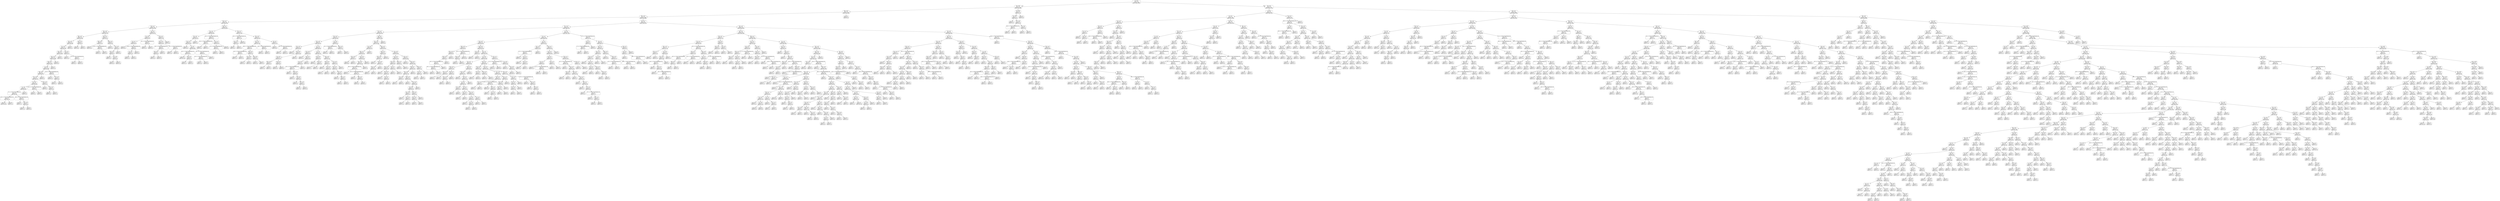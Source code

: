 digraph Tree {
node [shape=box, style="rounded", color="black", fontname=helvetica] ;
edge [fontname=helvetica] ;
0 [label="74 <= 0.0\ngini = 0.5\nsamples = 3356\nvalue = [2623, 2607]"] ;
1 [label="78 <= 15.0\ngini = 0.5\nsamples = 1214\nvalue = [991, 895]"] ;
0 -> 1 [labeldistance=2.5, labelangle=45, headlabel="True"] ;
2 [label="108 <= 14.7\ngini = 0.5\nsamples = 1201\nvalue = [974, 891]"] ;
1 -> 2 ;
3 [label="354 <= -5.0\ngini = 0.5\nsamples = 1198\nvalue = [974, 885]"] ;
2 -> 3 ;
4 [label="245 <= -2.1\ngini = 0.5\nsamples = 264\nvalue = [184, 213]"] ;
3 -> 4 ;
5 [label="160 <= -4.1\ngini = 0.5\nsamples = 168\nvalue = [124, 124]"] ;
4 -> 5 ;
6 [label="292 <= -5.0\ngini = 0.5\nsamples = 139\nvalue = [95, 111]"] ;
5 -> 6 ;
7 [label="398 <= -5.0\ngini = 0.5\nsamples = 122\nvalue = [87, 90]"] ;
6 -> 7 ;
8 [label="134 <= -4.9\ngini = 0.5\nsamples = 116\nvalue = [81, 89]"] ;
7 -> 8 ;
9 [label="32 <= -5.0\ngini = 0.5\nsamples = 115\nvalue = [81, 87]"] ;
8 -> 9 ;
10 [label="392 <= -5.2\ngini = 0.5\nsamples = 110\nvalue = [76, 85]"] ;
9 -> 10 ;
11 [label="154 <= -5.2\ngini = 0.5\nsamples = 109\nvalue = [76, 83]"] ;
10 -> 11 ;
12 [label="138 <= -2.1\ngini = 0.5\nsamples = 107\nvalue = [76, 81]"] ;
11 -> 12 ;
13 [label="5 <= -5.6\ngini = 0.5\nsamples = 106\nvalue = [75, 81]"] ;
12 -> 13 ;
14 [label="385 <= 0.4\ngini = 0.5\nsamples = 98\nvalue = [66, 74]"] ;
13 -> 14 ;
15 [label="307 <= -5.9\ngini = 0.5\nsamples = 97\nvalue = [66, 73]"] ;
14 -> 15 ;
16 [label="42 <= -3.2\ngini = 0.5\nsamples = 92\nvalue = [64, 69]"] ;
15 -> 16 ;
17 [label="0 <= -2.8\ngini = 0.5\nsamples = 87\nvalue = [62, 66]"] ;
16 -> 17 ;
18 [label="57 <= -1.7014117331926443e+38\ngini = 0.5\nsamples = 85\nvalue = [61, 64]"] ;
17 -> 18 ;
19 [label="320 <= -1.7014117331926443e+38\ngini = 0.5\nsamples = 77\nvalue = [56, 59]"] ;
18 -> 19 ;
20 [label="gini = 0.5\nsamples = 75\nvalue = [55, 58]"] ;
19 -> 20 ;
21 [label="gini = 0.5\nsamples = 2\nvalue = [1, 1]"] ;
19 -> 21 ;
22 [label="338 <= -1.7014117331926443e+38\ngini = 0.5\nsamples = 8\nvalue = [5, 5]"] ;
18 -> 22 ;
23 [label="gini = 0.5\nsamples = 2\nvalue = [1, 1]"] ;
22 -> 23 ;
24 [label="239 <= -5.8\ngini = 0.5\nsamples = 6\nvalue = [4, 4]"] ;
22 -> 24 ;
25 [label="gini = 0.5\nsamples = 2\nvalue = [1, 1]"] ;
24 -> 25 ;
26 [label="gini = 0.5\nsamples = 4\nvalue = [3, 3]"] ;
24 -> 26 ;
27 [label="gini = 0.4\nsamples = 2\nvalue = [1, 2]"] ;
17 -> 27 ;
28 [label="126 <= -1.7014117331926443e+38\ngini = 0.5\nsamples = 5\nvalue = [2, 3]"] ;
16 -> 28 ;
29 [label="gini = 0.0\nsamples = 1\nvalue = [0, 1]"] ;
28 -> 29 ;
30 [label="gini = 0.5\nsamples = 4\nvalue = [2, 2]"] ;
28 -> 30 ;
31 [label="283 <= -5.8\ngini = 0.4\nsamples = 5\nvalue = [2, 4]"] ;
15 -> 31 ;
32 [label="gini = 0.0\nsamples = 1\nvalue = [0, 1]"] ;
31 -> 32 ;
33 [label="353 <= -5.7\ngini = 0.5\nsamples = 4\nvalue = [2, 3]"] ;
31 -> 33 ;
34 [label="gini = 0.4\nsamples = 2\nvalue = [1, 2]"] ;
33 -> 34 ;
35 [label="gini = 0.5\nsamples = 2\nvalue = [1, 1]"] ;
33 -> 35 ;
36 [label="gini = 0.0\nsamples = 1\nvalue = [0, 1]"] ;
14 -> 36 ;
37 [label="126 <= -1.7014117331926443e+38\ngini = 0.5\nsamples = 8\nvalue = [9, 7]"] ;
13 -> 37 ;
38 [label="gini = 0.4\nsamples = 2\nvalue = [2, 1]"] ;
37 -> 38 ;
39 [label="277 <= -5.0\ngini = 0.5\nsamples = 6\nvalue = [7, 6]"] ;
37 -> 39 ;
40 [label="gini = 0.5\nsamples = 2\nvalue = [1, 1]"] ;
39 -> 40 ;
41 [label="gini = 0.5\nsamples = 4\nvalue = [6, 5]"] ;
39 -> 41 ;
42 [label="gini = 0.0\nsamples = 1\nvalue = [1, 0]"] ;
12 -> 42 ;
43 [label="gini = 0.0\nsamples = 2\nvalue = [0, 2]"] ;
11 -> 43 ;
44 [label="gini = 0.0\nsamples = 1\nvalue = [0, 2]"] ;
10 -> 44 ;
45 [label="45 <= -5.1\ngini = 0.4\nsamples = 5\nvalue = [5, 2]"] ;
9 -> 45 ;
46 [label="gini = 0.0\nsamples = 1\nvalue = [1, 0]"] ;
45 -> 46 ;
47 [label="110 <= -1.7014117331926443e+38\ngini = 0.4\nsamples = 4\nvalue = [4, 2]"] ;
45 -> 47 ;
48 [label="gini = 0.4\nsamples = 2\nvalue = [2, 1]"] ;
47 -> 48 ;
49 [label="gini = 0.4\nsamples = 2\nvalue = [2, 1]"] ;
47 -> 49 ;
50 [label="gini = 0.0\nsamples = 1\nvalue = [0, 2]"] ;
8 -> 50 ;
51 [label="350 <= -2.9\ngini = 0.2\nsamples = 6\nvalue = [6, 1]"] ;
7 -> 51 ;
52 [label="gini = 0.0\nsamples = 4\nvalue = [4, 0]"] ;
51 -> 52 ;
53 [label="gini = 0.4\nsamples = 2\nvalue = [2, 1]"] ;
51 -> 53 ;
54 [label="166 <= -5.1\ngini = 0.4\nsamples = 17\nvalue = [8, 21]"] ;
6 -> 54 ;
55 [label="398 <= -0.5\ngini = 0.2\nsamples = 9\nvalue = [2, 12]"] ;
54 -> 55 ;
56 [label="gini = 0.0\nsamples = 4\nvalue = [0, 6]"] ;
55 -> 56 ;
57 [label="250 <= -1.7014117331926443e+38\ngini = 0.4\nsamples = 5\nvalue = [2, 6]"] ;
55 -> 57 ;
58 [label="gini = 0.4\nsamples = 3\nvalue = [1, 3]"] ;
57 -> 58 ;
59 [label="gini = 0.4\nsamples = 2\nvalue = [1, 3]"] ;
57 -> 59 ;
60 [label="386 <= -5.3\ngini = 0.5\nsamples = 8\nvalue = [6, 9]"] ;
54 -> 60 ;
61 [label="gini = 0.0\nsamples = 1\nvalue = [1, 0]"] ;
60 -> 61 ;
62 [label="95 <= -3.9\ngini = 0.5\nsamples = 7\nvalue = [5, 9]"] ;
60 -> 62 ;
63 [label="252 <= -4.7\ngini = 0.5\nsamples = 6\nvalue = [5, 7]"] ;
62 -> 63 ;
64 [label="gini = 0.5\nsamples = 2\nvalue = [1, 1]"] ;
63 -> 64 ;
65 [label="61 <= -4.8\ngini = 0.5\nsamples = 4\nvalue = [4, 6]"] ;
63 -> 65 ;
66 [label="gini = 0.5\nsamples = 2\nvalue = [2, 3]"] ;
65 -> 66 ;
67 [label="gini = 0.5\nsamples = 2\nvalue = [2, 3]"] ;
65 -> 67 ;
68 [label="gini = 0.0\nsamples = 1\nvalue = [0, 2]"] ;
62 -> 68 ;
69 [label="63 <= -0.9\ngini = 0.4\nsamples = 29\nvalue = [29, 13]"] ;
5 -> 69 ;
70 [label="321 <= 0.3\ngini = 0.3\nsamples = 18\nvalue = [22, 5]"] ;
69 -> 70 ;
71 [label="25 <= -2.4\ngini = 0.2\nsamples = 14\nvalue = [18, 2]"] ;
70 -> 71 ;
72 [label="gini = 0.0\nsamples = 6\nvalue = [9, 0]"] ;
71 -> 72 ;
73 [label="188 <= -1.7014117331926443e+38\ngini = 0.3\nsamples = 8\nvalue = [9, 2]"] ;
71 -> 73 ;
74 [label="8 <= -2.0\ngini = 0.3\nsamples = 6\nvalue = [7, 2]"] ;
73 -> 74 ;
75 [label="gini = 0.4\nsamples = 2\nvalue = [3, 1]"] ;
74 -> 75 ;
76 [label="gini = 0.3\nsamples = 4\nvalue = [4, 1]"] ;
74 -> 76 ;
77 [label="gini = 0.0\nsamples = 2\nvalue = [2, 0]"] ;
73 -> 77 ;
78 [label="85 <= -1.7014117331926443e+38\ngini = 0.5\nsamples = 4\nvalue = [4, 3]"] ;
70 -> 78 ;
79 [label="gini = 0.5\nsamples = 2\nvalue = [2, 2]"] ;
78 -> 79 ;
80 [label="gini = 0.4\nsamples = 2\nvalue = [2, 1]"] ;
78 -> 80 ;
81 [label="202 <= 2.1\ngini = 0.5\nsamples = 11\nvalue = [7, 8]"] ;
69 -> 81 ;
82 [label="204 <= -0.5\ngini = 0.5\nsamples = 10\nvalue = [5, 8]"] ;
81 -> 82 ;
83 [label="156 <= -1.7014117331926443e+38\ngini = 0.5\nsamples = 6\nvalue = [4, 4]"] ;
82 -> 83 ;
84 [label="182 <= 0.1\ngini = 0.5\nsamples = 4\nvalue = [3, 3]"] ;
83 -> 84 ;
85 [label="gini = 0.5\nsamples = 2\nvalue = [2, 2]"] ;
84 -> 85 ;
86 [label="gini = 0.5\nsamples = 2\nvalue = [1, 1]"] ;
84 -> 86 ;
87 [label="gini = 0.5\nsamples = 2\nvalue = [1, 1]"] ;
83 -> 87 ;
88 [label="74 <= -1.7014117331926443e+38\ngini = 0.3\nsamples = 4\nvalue = [1, 4]"] ;
82 -> 88 ;
89 [label="gini = 0.4\nsamples = 3\nvalue = [1, 3]"] ;
88 -> 89 ;
90 [label="gini = 0.0\nsamples = 1\nvalue = [0, 1]"] ;
88 -> 90 ;
91 [label="gini = 0.0\nsamples = 1\nvalue = [2, 0]"] ;
81 -> 91 ;
92 [label="368 <= -1.5\ngini = 0.5\nsamples = 96\nvalue = [60, 89]"] ;
4 -> 92 ;
93 [label="92 <= -1.4\ngini = 0.5\nsamples = 60\nvalue = [43, 45]"] ;
92 -> 93 ;
94 [label="89 <= -0.2\ngini = 0.5\nsamples = 47\nvalue = [30, 41]"] ;
93 -> 94 ;
95 [label="224 <= -1.9\ngini = 0.5\nsamples = 46\nvalue = [29, 41]"] ;
94 -> 95 ;
96 [label="gini = 0.0\nsamples = 2\nvalue = [0, 2]"] ;
95 -> 96 ;
97 [label="1 <= -2.0\ngini = 0.5\nsamples = 44\nvalue = [29, 39]"] ;
95 -> 97 ;
98 [label="243 <= -1.7014117331926443e+38\ngini = 0.5\nsamples = 37\nvalue = [25, 31]"] ;
97 -> 98 ;
99 [label="gini = 0.5\nsamples = 33\nvalue = [23, 29]"] ;
98 -> 99 ;
100 [label="205 <= -0.1\ngini = 0.5\nsamples = 4\nvalue = [2, 2]"] ;
98 -> 100 ;
101 [label="gini = 0.5\nsamples = 2\nvalue = [1, 1]"] ;
100 -> 101 ;
102 [label="gini = 0.5\nsamples = 2\nvalue = [1, 1]"] ;
100 -> 102 ;
103 [label="333 <= -1.7014117331926443e+38\ngini = 0.4\nsamples = 7\nvalue = [4, 8]"] ;
97 -> 103 ;
104 [label="135 <= -1.7014117331926443e+38\ngini = 0.4\nsamples = 5\nvalue = [3, 6]"] ;
103 -> 104 ;
105 [label="gini = 0.4\nsamples = 2\nvalue = [1, 2]"] ;
104 -> 105 ;
106 [label="gini = 0.4\nsamples = 3\nvalue = [2, 4]"] ;
104 -> 106 ;
107 [label="gini = 0.4\nsamples = 2\nvalue = [1, 2]"] ;
103 -> 107 ;
108 [label="gini = 0.0\nsamples = 1\nvalue = [1, 0]"] ;
94 -> 108 ;
109 [label="228 <= -1.7014117331926443e+38\ngini = 0.4\nsamples = 13\nvalue = [13, 4]"] ;
93 -> 109 ;
110 [label="342 <= -1.7014117331926443e+38\ngini = 0.4\nsamples = 3\nvalue = [1, 2]"] ;
109 -> 110 ;
111 [label="gini = 0.0\nsamples = 1\nvalue = [0, 1]"] ;
110 -> 111 ;
112 [label="gini = 0.5\nsamples = 2\nvalue = [1, 1]"] ;
110 -> 112 ;
113 [label="272 <= -1.3\ngini = 0.2\nsamples = 10\nvalue = [12, 2]"] ;
109 -> 113 ;
114 [label="31 <= -1.7014117331926443e+38\ngini = 0.4\nsamples = 4\nvalue = [4, 2]"] ;
113 -> 114 ;
115 [label="gini = 0.4\nsamples = 2\nvalue = [2, 1]"] ;
114 -> 115 ;
116 [label="gini = 0.4\nsamples = 2\nvalue = [2, 1]"] ;
114 -> 116 ;
117 [label="gini = 0.0\nsamples = 6\nvalue = [8, 0]"] ;
113 -> 117 ;
118 [label="240 <= -1.0\ngini = 0.4\nsamples = 36\nvalue = [17, 44]"] ;
92 -> 118 ;
119 [label="103 <= -1.7014117331926443e+38\ngini = 0.1\nsamples = 11\nvalue = [1, 22]"] ;
118 -> 119 ;
120 [label="151 <= -1.4\ngini = 0.2\nsamples = 3\nvalue = [1, 6]"] ;
119 -> 120 ;
121 [label="gini = 0.0\nsamples = 1\nvalue = [0, 1]"] ;
120 -> 121 ;
122 [label="gini = 0.3\nsamples = 2\nvalue = [1, 5]"] ;
120 -> 122 ;
123 [label="gini = 0.0\nsamples = 8\nvalue = [0, 16]"] ;
119 -> 123 ;
124 [label="254 <= -0.0\ngini = 0.5\nsamples = 25\nvalue = [16, 22]"] ;
118 -> 124 ;
125 [label="312 <= -0.1\ngini = 0.5\nsamples = 16\nvalue = [13, 10]"] ;
124 -> 125 ;
126 [label="295 <= -1.7014117331926443e+38\ngini = 0.5\nsamples = 12\nvalue = [9, 9]"] ;
125 -> 126 ;
127 [label="242 <= -1.7014117331926443e+38\ngini = 0.4\nsamples = 4\nvalue = [2, 4]"] ;
126 -> 127 ;
128 [label="gini = 0.4\nsamples = 2\nvalue = [1, 2]"] ;
127 -> 128 ;
129 [label="gini = 0.4\nsamples = 2\nvalue = [1, 2]"] ;
127 -> 129 ;
130 [label="188 <= -0.3\ngini = 0.5\nsamples = 8\nvalue = [7, 5]"] ;
126 -> 130 ;
131 [label="114 <= -0.8\ngini = 0.4\nsamples = 4\nvalue = [4, 2]"] ;
130 -> 131 ;
132 [label="gini = 0.4\nsamples = 2\nvalue = [2, 1]"] ;
131 -> 132 ;
133 [label="gini = 0.4\nsamples = 2\nvalue = [2, 1]"] ;
131 -> 133 ;
134 [label="205 <= 6.9\ngini = 0.5\nsamples = 4\nvalue = [3, 3]"] ;
130 -> 134 ;
135 [label="gini = 0.5\nsamples = 2\nvalue = [2, 2]"] ;
134 -> 135 ;
136 [label="gini = 0.5\nsamples = 2\nvalue = [1, 1]"] ;
134 -> 136 ;
137 [label="192 <= -1.7014117331926443e+38\ngini = 0.3\nsamples = 4\nvalue = [4, 1]"] ;
125 -> 137 ;
138 [label="gini = 0.0\nsamples = 2\nvalue = [2, 0]"] ;
137 -> 138 ;
139 [label="gini = 0.4\nsamples = 2\nvalue = [2, 1]"] ;
137 -> 139 ;
140 [label="33 <= 1.2\ngini = 0.3\nsamples = 9\nvalue = [3, 12]"] ;
124 -> 140 ;
141 [label="gini = 0.0\nsamples = 4\nvalue = [0, 6]"] ;
140 -> 141 ;
142 [label="355 <= -1.7014117331926443e+38\ngini = 0.4\nsamples = 5\nvalue = [3, 6]"] ;
140 -> 142 ;
143 [label="gini = 0.4\nsamples = 2\nvalue = [1, 2]"] ;
142 -> 143 ;
144 [label="gini = 0.4\nsamples = 3\nvalue = [2, 4]"] ;
142 -> 144 ;
145 [label="274 <= -1.2\ngini = 0.5\nsamples = 934\nvalue = [790, 672]"] ;
3 -> 145 ;
146 [label="397 <= -2.8\ngini = 0.5\nsamples = 405\nvalue = [385, 275]"] ;
145 -> 146 ;
147 [label="162 <= -4.3\ngini = 0.5\nsamples = 155\nvalue = [128, 121]"] ;
146 -> 147 ;
148 [label="154 <= -4.0\ngini = 0.5\nsamples = 62\nvalue = [56, 35]"] ;
147 -> 148 ;
149 [label="376 <= -4.9\ngini = 0.5\nsamples = 54\nvalue = [44, 31]"] ;
148 -> 149 ;
150 [label="224 <= -4.9\ngini = 0.4\nsamples = 18\nvalue = [16, 8]"] ;
149 -> 150 ;
151 [label="gini = 0.0\nsamples = 3\nvalue = [3, 0]"] ;
150 -> 151 ;
152 [label="303 <= -4.6\ngini = 0.5\nsamples = 15\nvalue = [13, 8]"] ;
150 -> 152 ;
153 [label="26 <= -2.9\ngini = 0.5\nsamples = 13\nvalue = [10, 7]"] ;
152 -> 153 ;
154 [label="305 <= -4.0\ngini = 0.5\nsamples = 4\nvalue = [2, 2]"] ;
153 -> 154 ;
155 [label="gini = 0.5\nsamples = 2\nvalue = [1, 1]"] ;
154 -> 155 ;
156 [label="gini = 0.5\nsamples = 2\nvalue = [1, 1]"] ;
154 -> 156 ;
157 [label="124 <= -2.2\ngini = 0.5\nsamples = 9\nvalue = [8, 5]"] ;
153 -> 157 ;
158 [label="gini = 0.5\nsamples = 6\nvalue = [5, 3]"] ;
157 -> 158 ;
159 [label="gini = 0.5\nsamples = 3\nvalue = [3, 2]"] ;
157 -> 159 ;
160 [label="gini = 0.4\nsamples = 2\nvalue = [3, 1]"] ;
152 -> 160 ;
161 [label="72 <= -4.7\ngini = 0.5\nsamples = 36\nvalue = [28, 23]"] ;
149 -> 161 ;
162 [label="257 <= -5.5\ngini = 0.5\nsamples = 14\nvalue = [8, 11]"] ;
161 -> 162 ;
163 [label="gini = 0.0\nsamples = 1\nvalue = [0, 1]"] ;
162 -> 163 ;
164 [label="128 <= -4.7\ngini = 0.5\nsamples = 13\nvalue = [8, 10]"] ;
162 -> 164 ;
165 [label="10 <= -4.4\ngini = 0.5\nsamples = 12\nvalue = [8, 9]"] ;
164 -> 165 ;
166 [label="267 <= -1.7014117331926443e+38\ngini = 0.5\nsamples = 10\nvalue = [7, 7]"] ;
165 -> 166 ;
167 [label="gini = 0.5\nsamples = 2\nvalue = [1, 1]"] ;
166 -> 167 ;
168 [label="285 <= -4.9\ngini = 0.5\nsamples = 8\nvalue = [6, 6]"] ;
166 -> 168 ;
169 [label="gini = 0.5\nsamples = 2\nvalue = [1, 1]"] ;
168 -> 169 ;
170 [label="26 <= -5.0\ngini = 0.5\nsamples = 6\nvalue = [5, 5]"] ;
168 -> 170 ;
171 [label="gini = 0.5\nsamples = 2\nvalue = [2, 2]"] ;
170 -> 171 ;
172 [label="294 <= -4.8\ngini = 0.5\nsamples = 4\nvalue = [3, 3]"] ;
170 -> 172 ;
173 [label="gini = 0.5\nsamples = 2\nvalue = [1, 1]"] ;
172 -> 173 ;
174 [label="gini = 0.5\nsamples = 2\nvalue = [2, 2]"] ;
172 -> 174 ;
175 [label="gini = 0.4\nsamples = 2\nvalue = [1, 2]"] ;
165 -> 175 ;
176 [label="gini = 0.0\nsamples = 1\nvalue = [0, 1]"] ;
164 -> 176 ;
177 [label="8 <= -4.5\ngini = 0.5\nsamples = 22\nvalue = [20, 12]"] ;
161 -> 177 ;
178 [label="119 <= -4.5\ngini = 0.3\nsamples = 6\nvalue = [8, 2]"] ;
177 -> 178 ;
179 [label="gini = 0.0\nsamples = 2\nvalue = [4, 0]"] ;
178 -> 179 ;
180 [label="395 <= -4.7\ngini = 0.4\nsamples = 4\nvalue = [4, 2]"] ;
178 -> 180 ;
181 [label="gini = 0.4\nsamples = 2\nvalue = [2, 1]"] ;
180 -> 181 ;
182 [label="gini = 0.4\nsamples = 2\nvalue = [2, 1]"] ;
180 -> 182 ;
183 [label="193 <= -4.5\ngini = 0.5\nsamples = 16\nvalue = [12, 10]"] ;
177 -> 183 ;
184 [label="346 <= -4.4\ngini = 0.4\nsamples = 6\nvalue = [6, 3]"] ;
183 -> 184 ;
185 [label="gini = 0.4\nsamples = 2\nvalue = [2, 1]"] ;
184 -> 185 ;
186 [label="307 <= -0.4\ngini = 0.4\nsamples = 4\nvalue = [4, 2]"] ;
184 -> 186 ;
187 [label="gini = 0.4\nsamples = 2\nvalue = [2, 1]"] ;
186 -> 187 ;
188 [label="gini = 0.4\nsamples = 2\nvalue = [2, 1]"] ;
186 -> 188 ;
189 [label="173 <= -4.3\ngini = 0.5\nsamples = 10\nvalue = [6, 7]"] ;
183 -> 189 ;
190 [label="282 <= -4.5\ngini = 0.5\nsamples = 8\nvalue = [5, 5]"] ;
189 -> 190 ;
191 [label="gini = 0.5\nsamples = 2\nvalue = [1, 1]"] ;
190 -> 191 ;
192 [label="312 <= -4.5\ngini = 0.5\nsamples = 6\nvalue = [4, 4]"] ;
190 -> 192 ;
193 [label="gini = 0.5\nsamples = 2\nvalue = [1, 1]"] ;
192 -> 193 ;
194 [label="264 <= -4.3\ngini = 0.5\nsamples = 4\nvalue = [3, 3]"] ;
192 -> 194 ;
195 [label="gini = 0.5\nsamples = 2\nvalue = [2, 2]"] ;
194 -> 195 ;
196 [label="gini = 0.5\nsamples = 2\nvalue = [1, 1]"] ;
194 -> 196 ;
197 [label="gini = 0.4\nsamples = 2\nvalue = [1, 2]"] ;
189 -> 197 ;
198 [label="75 <= -3.6\ngini = 0.4\nsamples = 8\nvalue = [12, 4]"] ;
148 -> 198 ;
199 [label="63 <= -1.7014117331926443e+38\ngini = 0.2\nsamples = 4\nvalue = [8, 1]"] ;
198 -> 199 ;
200 [label="gini = 0.3\nsamples = 2\nvalue = [5, 1]"] ;
199 -> 200 ;
201 [label="gini = 0.0\nsamples = 2\nvalue = [3, 0]"] ;
199 -> 201 ;
202 [label="383 <= -2.9\ngini = 0.5\nsamples = 4\nvalue = [4, 3]"] ;
198 -> 202 ;
203 [label="gini = 0.5\nsamples = 2\nvalue = [1, 1]"] ;
202 -> 203 ;
204 [label="gini = 0.5\nsamples = 2\nvalue = [3, 2]"] ;
202 -> 204 ;
205 [label="395 <= 0.5\ngini = 0.5\nsamples = 93\nvalue = [72, 86]"] ;
147 -> 205 ;
206 [label="391 <= -4.4\ngini = 0.5\nsamples = 91\nvalue = [72, 80]"] ;
205 -> 206 ;
207 [label="35 <= -0.5\ngini = 0.4\nsamples = 26\nvalue = [35, 17]"] ;
206 -> 207 ;
208 [label="336 <= -4.7\ngini = 0.4\nsamples = 25\nvalue = [35, 15]"] ;
207 -> 208 ;
209 [label="126 <= -0.8\ngini = 0.2\nsamples = 6\nvalue = [11, 1]"] ;
208 -> 209 ;
210 [label="gini = 0.0\nsamples = 4\nvalue = [8, 0]"] ;
209 -> 210 ;
211 [label="gini = 0.4\nsamples = 2\nvalue = [3, 1]"] ;
209 -> 211 ;
212 [label="372 <= -4.4\ngini = 0.5\nsamples = 19\nvalue = [24, 14]"] ;
208 -> 212 ;
213 [label="181 <= -3.3\ngini = 0.5\nsamples = 15\nvalue = [19, 14]"] ;
212 -> 213 ;
214 [label="380 <= -1.7014117331926443e+38\ngini = 0.5\nsamples = 13\nvalue = [18, 12]"] ;
213 -> 214 ;
215 [label="gini = 0.4\nsamples = 2\nvalue = [3, 1]"] ;
214 -> 215 ;
216 [label="135 <= -1.7014117331926443e+38\ngini = 0.5\nsamples = 11\nvalue = [15, 11]"] ;
214 -> 216 ;
217 [label="gini = 0.5\nsamples = 2\nvalue = [2, 2]"] ;
216 -> 217 ;
218 [label="269 <= -3.2\ngini = 0.5\nsamples = 9\nvalue = [13, 9]"] ;
216 -> 218 ;
219 [label="gini = 0.5\nsamples = 2\nvalue = [3, 2]"] ;
218 -> 219 ;
220 [label="gini = 0.5\nsamples = 7\nvalue = [10, 7]"] ;
218 -> 220 ;
221 [label="gini = 0.4\nsamples = 2\nvalue = [1, 2]"] ;
213 -> 221 ;
222 [label="gini = 0.0\nsamples = 4\nvalue = [5, 0]"] ;
212 -> 222 ;
223 [label="gini = 0.0\nsamples = 1\nvalue = [0, 2]"] ;
207 -> 223 ;
224 [label="365 <= -4.2\ngini = 0.5\nsamples = 65\nvalue = [37, 63]"] ;
206 -> 224 ;
225 [label="328 <= -4.2\ngini = 0.3\nsamples = 13\nvalue = [5, 24]"] ;
224 -> 225 ;
226 [label="343 <= -4.3\ngini = 0.4\nsamples = 9\nvalue = [5, 12]"] ;
225 -> 226 ;
227 [label="gini = 0.5\nsamples = 2\nvalue = [1, 1]"] ;
226 -> 227 ;
228 [label="275 <= -3.6\ngini = 0.4\nsamples = 7\nvalue = [4, 11]"] ;
226 -> 228 ;
229 [label="164 <= -4.4\ngini = 0.4\nsamples = 6\nvalue = [4, 10]"] ;
228 -> 229 ;
230 [label="gini = 0.4\nsamples = 4\nvalue = [3, 7]"] ;
229 -> 230 ;
231 [label="gini = 0.4\nsamples = 2\nvalue = [1, 3]"] ;
229 -> 231 ;
232 [label="gini = 0.0\nsamples = 1\nvalue = [0, 1]"] ;
228 -> 232 ;
233 [label="gini = 0.0\nsamples = 4\nvalue = [0, 12]"] ;
225 -> 233 ;
234 [label="275 <= -3.8\ngini = 0.5\nsamples = 52\nvalue = [32, 39]"] ;
224 -> 234 ;
235 [label="315 <= -4.0\ngini = 0.5\nsamples = 20\nvalue = [16, 10]"] ;
234 -> 235 ;
236 [label="232 <= -4.0\ngini = 0.5\nsamples = 15\nvalue = [8, 9]"] ;
235 -> 236 ;
237 [label="346 <= -4.2\ngini = 0.5\nsamples = 10\nvalue = [6, 5]"] ;
236 -> 237 ;
238 [label="gini = 0.4\nsamples = 2\nvalue = [2, 1]"] ;
237 -> 238 ;
239 [label="263 <= -3.9\ngini = 0.5\nsamples = 8\nvalue = [4, 4]"] ;
237 -> 239 ;
240 [label="gini = 0.5\nsamples = 2\nvalue = [1, 1]"] ;
239 -> 240 ;
241 [label="96 <= -2.7\ngini = 0.5\nsamples = 6\nvalue = [3, 3]"] ;
239 -> 241 ;
242 [label="gini = 0.5\nsamples = 2\nvalue = [1, 1]"] ;
241 -> 242 ;
243 [label="gini = 0.5\nsamples = 4\nvalue = [2, 2]"] ;
241 -> 243 ;
244 [label="40 <= -1.7\ngini = 0.4\nsamples = 5\nvalue = [2, 4]"] ;
236 -> 244 ;
245 [label="gini = 0.4\nsamples = 2\nvalue = [1, 2]"] ;
244 -> 245 ;
246 [label="gini = 0.4\nsamples = 3\nvalue = [1, 2]"] ;
244 -> 246 ;
247 [label="189 <= -1.0\ngini = 0.2\nsamples = 5\nvalue = [8, 1]"] ;
235 -> 247 ;
248 [label="gini = 0.0\nsamples = 3\nvalue = [5, 0]"] ;
247 -> 248 ;
249 [label="gini = 0.4\nsamples = 2\nvalue = [3, 1]"] ;
247 -> 249 ;
250 [label="235 <= -3.7\ngini = 0.5\nsamples = 32\nvalue = [16, 29]"] ;
234 -> 250 ;
251 [label="gini = 0.0\nsamples = 4\nvalue = [0, 5]"] ;
250 -> 251 ;
252 [label="245 <= -2.8\ngini = 0.5\nsamples = 28\nvalue = [16, 24]"] ;
250 -> 252 ;
253 [label="298 <= -2.7\ngini = 0.5\nsamples = 21\nvalue = [14, 15]"] ;
252 -> 253 ;
254 [label="352 <= -3.6\ngini = 0.5\nsamples = 19\nvalue = [11, 15]"] ;
253 -> 254 ;
255 [label="95 <= -4.0\ngini = 0.4\nsamples = 3\nvalue = [3, 1]"] ;
254 -> 255 ;
256 [label="gini = 0.4\nsamples = 2\nvalue = [2, 1]"] ;
255 -> 256 ;
257 [label="gini = 0.0\nsamples = 1\nvalue = [1, 0]"] ;
255 -> 257 ;
258 [label="280 <= -3.9\ngini = 0.5\nsamples = 16\nvalue = [8, 14]"] ;
254 -> 258 ;
259 [label="gini = 0.0\nsamples = 1\nvalue = [0, 1]"] ;
258 -> 259 ;
260 [label="257 <= -2.8\ngini = 0.5\nsamples = 15\nvalue = [8, 13]"] ;
258 -> 260 ;
261 [label="40 <= -3.4\ngini = 0.5\nsamples = 14\nvalue = [8, 12]"] ;
260 -> 261 ;
262 [label="341 <= -3.3\ngini = 0.4\nsamples = 7\nvalue = [3, 6]"] ;
261 -> 262 ;
263 [label="gini = 0.4\nsamples = 2\nvalue = [1, 2]"] ;
262 -> 263 ;
264 [label="343 <= -2.5\ngini = 0.4\nsamples = 5\nvalue = [2, 4]"] ;
262 -> 264 ;
265 [label="gini = 0.4\nsamples = 2\nvalue = [1, 2]"] ;
264 -> 265 ;
266 [label="gini = 0.4\nsamples = 3\nvalue = [1, 2]"] ;
264 -> 266 ;
267 [label="318 <= -3.1\ngini = 0.5\nsamples = 7\nvalue = [5, 6]"] ;
261 -> 267 ;
268 [label="296 <= -3.2\ngini = 0.5\nsamples = 4\nvalue = [2, 2]"] ;
267 -> 268 ;
269 [label="gini = 0.5\nsamples = 2\nvalue = [1, 1]"] ;
268 -> 269 ;
270 [label="gini = 0.5\nsamples = 2\nvalue = [1, 1]"] ;
268 -> 270 ;
271 [label="gini = 0.5\nsamples = 3\nvalue = [3, 4]"] ;
267 -> 271 ;
272 [label="gini = 0.0\nsamples = 1\nvalue = [0, 1]"] ;
260 -> 272 ;
273 [label="gini = 0.0\nsamples = 2\nvalue = [3, 0]"] ;
253 -> 273 ;
274 [label="399 <= -2.7\ngini = 0.3\nsamples = 7\nvalue = [2, 9]"] ;
252 -> 274 ;
275 [label="16 <= -1.1\ngini = 0.4\nsamples = 5\nvalue = [2, 6]"] ;
274 -> 275 ;
276 [label="gini = 0.3\nsamples = 3\nvalue = [1, 4]"] ;
275 -> 276 ;
277 [label="gini = 0.4\nsamples = 2\nvalue = [1, 2]"] ;
275 -> 277 ;
278 [label="gini = 0.0\nsamples = 2\nvalue = [0, 3]"] ;
274 -> 278 ;
279 [label="gini = 0.0\nsamples = 2\nvalue = [0, 6]"] ;
205 -> 279 ;
280 [label="27 <= -1.2\ngini = 0.5\nsamples = 250\nvalue = [257, 154]"] ;
146 -> 280 ;
281 [label="67 <= -1.7\ngini = 0.5\nsamples = 199\nvalue = [186, 132]"] ;
280 -> 281 ;
282 [label="220 <= -2.9\ngini = 0.5\nsamples = 147\nvalue = [154, 81]"] ;
281 -> 282 ;
283 [label="168 <= -4.0\ngini = 0.3\nsamples = 23\nvalue = [29, 6]"] ;
282 -> 283 ;
284 [label="330 <= 11.3\ngini = 0.5\nsamples = 8\nvalue = [8, 5]"] ;
283 -> 284 ;
285 [label="309 <= -0.7\ngini = 0.5\nsamples = 7\nvalue = [6, 5]"] ;
284 -> 285 ;
286 [label="182 <= -1.7014117331926443e+38\ngini = 0.5\nsamples = 6\nvalue = [6, 4]"] ;
285 -> 286 ;
287 [label="294 <= -1.7014117331926443e+38\ngini = 0.5\nsamples = 4\nvalue = [5, 3]"] ;
286 -> 287 ;
288 [label="gini = 0.4\nsamples = 2\nvalue = [2, 1]"] ;
287 -> 288 ;
289 [label="gini = 0.5\nsamples = 2\nvalue = [3, 2]"] ;
287 -> 289 ;
290 [label="gini = 0.5\nsamples = 2\nvalue = [1, 1]"] ;
286 -> 290 ;
291 [label="gini = 0.0\nsamples = 1\nvalue = [0, 1]"] ;
285 -> 291 ;
292 [label="gini = 0.0\nsamples = 1\nvalue = [2, 0]"] ;
284 -> 292 ;
293 [label="341 <= -1.7014117331926443e+38\ngini = 0.1\nsamples = 15\nvalue = [21, 1]"] ;
283 -> 293 ;
294 [label="239 <= -2.4\ngini = 0.2\nsamples = 5\nvalue = [6, 1]"] ;
293 -> 294 ;
295 [label="gini = 0.4\nsamples = 4\nvalue = [3, 1]"] ;
294 -> 295 ;
296 [label="gini = 0.0\nsamples = 1\nvalue = [3, 0]"] ;
294 -> 296 ;
297 [label="gini = 0.0\nsamples = 10\nvalue = [15, 0]"] ;
293 -> 297 ;
298 [label="354 <= -2.9\ngini = 0.5\nsamples = 124\nvalue = [125, 75]"] ;
282 -> 298 ;
299 [label="44 <= -2.8\ngini = 0.3\nsamples = 5\nvalue = [1, 5]"] ;
298 -> 299 ;
300 [label="gini = 0.4\nsamples = 3\nvalue = [1, 2]"] ;
299 -> 300 ;
301 [label="gini = 0.0\nsamples = 2\nvalue = [0, 3]"] ;
299 -> 301 ;
302 [label="95 <= -1.5\ngini = 0.5\nsamples = 119\nvalue = [124, 70]"] ;
298 -> 302 ;
303 [label="17 <= -2.0\ngini = 0.5\nsamples = 102\nvalue = [97, 64]"] ;
302 -> 303 ;
304 [label="18 <= -2.5\ngini = 0.4\nsamples = 39\nvalue = [51, 20]"] ;
303 -> 304 ;
305 [label="109 <= -2.6\ngini = 0.5\nsamples = 11\nvalue = [12, 9]"] ;
304 -> 305 ;
306 [label="326 <= -2.7\ngini = 0.4\nsamples = 6\nvalue = [9, 3]"] ;
305 -> 306 ;
307 [label="gini = 0.4\nsamples = 4\nvalue = [6, 2]"] ;
306 -> 307 ;
308 [label="gini = 0.4\nsamples = 2\nvalue = [3, 1]"] ;
306 -> 308 ;
309 [label="390 <= -2.2\ngini = 0.4\nsamples = 5\nvalue = [3, 6]"] ;
305 -> 309 ;
310 [label="260 <= -2.3\ngini = 0.5\nsamples = 4\nvalue = [3, 5]"] ;
309 -> 310 ;
311 [label="gini = 0.4\nsamples = 2\nvalue = [2, 4]"] ;
310 -> 311 ;
312 [label="gini = 0.5\nsamples = 2\nvalue = [1, 1]"] ;
310 -> 312 ;
313 [label="gini = 0.0\nsamples = 1\nvalue = [0, 1]"] ;
309 -> 313 ;
314 [label="278 <= -1.9\ngini = 0.3\nsamples = 28\nvalue = [39, 11]"] ;
304 -> 314 ;
315 [label="139 <= -2.3\ngini = 0.4\nsamples = 25\nvalue = [31, 11]"] ;
314 -> 315 ;
316 [label="gini = 0.0\nsamples = 2\nvalue = [4, 0]"] ;
315 -> 316 ;
317 [label="69 <= -1.9\ngini = 0.4\nsamples = 23\nvalue = [27, 11]"] ;
315 -> 317 ;
318 [label="4 <= -2.2\ngini = 0.4\nsamples = 21\nvalue = [25, 11]"] ;
317 -> 318 ;
319 [label="273 <= -2.3\ngini = 0.5\nsamples = 4\nvalue = [4, 3]"] ;
318 -> 319 ;
320 [label="gini = 0.4\nsamples = 2\nvalue = [2, 1]"] ;
319 -> 320 ;
321 [label="gini = 0.5\nsamples = 2\nvalue = [2, 2]"] ;
319 -> 321 ;
322 [label="79 <= -2.1\ngini = 0.4\nsamples = 17\nvalue = [21, 8]"] ;
318 -> 322 ;
323 [label="105 <= -2.2\ngini = 0.3\nsamples = 5\nvalue = [7, 2]"] ;
322 -> 323 ;
324 [label="gini = 0.3\nsamples = 3\nvalue = [4, 1]"] ;
323 -> 324 ;
325 [label="gini = 0.4\nsamples = 2\nvalue = [3, 1]"] ;
323 -> 325 ;
326 [label="341 <= -2.0\ngini = 0.4\nsamples = 12\nvalue = [14, 6]"] ;
322 -> 326 ;
327 [label="11 <= -2.0\ngini = 0.4\nsamples = 8\nvalue = [8, 4]"] ;
326 -> 327 ;
328 [label="gini = 0.4\nsamples = 2\nvalue = [2, 1]"] ;
327 -> 328 ;
329 [label="94 <= -2.0\ngini = 0.4\nsamples = 6\nvalue = [6, 3]"] ;
327 -> 329 ;
330 [label="gini = 0.4\nsamples = 2\nvalue = [2, 1]"] ;
329 -> 330 ;
331 [label="gini = 0.4\nsamples = 4\nvalue = [4, 2]"] ;
329 -> 331 ;
332 [label="79 <= -2.0\ngini = 0.4\nsamples = 4\nvalue = [6, 2]"] ;
326 -> 332 ;
333 [label="gini = 0.4\nsamples = 2\nvalue = [3, 1]"] ;
332 -> 333 ;
334 [label="gini = 0.4\nsamples = 2\nvalue = [3, 1]"] ;
332 -> 334 ;
335 [label="gini = 0.0\nsamples = 2\nvalue = [2, 0]"] ;
317 -> 335 ;
336 [label="gini = 0.0\nsamples = 3\nvalue = [8, 0]"] ;
314 -> 336 ;
337 [label="319 <= -2.0\ngini = 0.5\nsamples = 63\nvalue = [46, 44]"] ;
303 -> 337 ;
338 [label="352 <= -1.9\ngini = 0.4\nsamples = 13\nvalue = [13, 4]"] ;
337 -> 338 ;
339 [label="267 <= -2.4\ngini = 0.2\nsamples = 7\nvalue = [8, 1]"] ;
338 -> 339 ;
340 [label="gini = 0.4\nsamples = 3\nvalue = [3, 1]"] ;
339 -> 340 ;
341 [label="gini = 0.0\nsamples = 4\nvalue = [5, 0]"] ;
339 -> 341 ;
342 [label="206 <= -2.0\ngini = 0.5\nsamples = 6\nvalue = [5, 3]"] ;
338 -> 342 ;
343 [label="gini = 0.4\nsamples = 2\nvalue = [2, 1]"] ;
342 -> 343 ;
344 [label="gini = 0.5\nsamples = 4\nvalue = [3, 2]"] ;
342 -> 344 ;
345 [label="96 <= -1.8\ngini = 0.5\nsamples = 50\nvalue = [33, 40]"] ;
337 -> 345 ;
346 [label="127 <= -1.8\ngini = 0.5\nsamples = 35\nvalue = [26, 23]"] ;
345 -> 346 ;
347 [label="195 <= -1.9\ngini = 0.5\nsamples = 27\nvalue = [16, 19]"] ;
346 -> 347 ;
348 [label="187 <= -2.0\ngini = 0.4\nsamples = 4\nvalue = [2, 4]"] ;
347 -> 348 ;
349 [label="gini = 0.4\nsamples = 2\nvalue = [1, 2]"] ;
348 -> 349 ;
350 [label="gini = 0.4\nsamples = 2\nvalue = [1, 2]"] ;
348 -> 350 ;
351 [label="143 <= -1.7014117331926443e+38\ngini = 0.5\nsamples = 23\nvalue = [14, 15]"] ;
347 -> 351 ;
352 [label="gini = 0.5\nsamples = 10\nvalue = [6, 7]"] ;
351 -> 352 ;
353 [label="158 <= -1.9\ngini = 0.5\nsamples = 13\nvalue = [8, 8]"] ;
351 -> 353 ;
354 [label="gini = 0.5\nsamples = 2\nvalue = [1, 1]"] ;
353 -> 354 ;
355 [label="311 <= -1.9\ngini = 0.5\nsamples = 11\nvalue = [7, 7]"] ;
353 -> 355 ;
356 [label="gini = 0.5\nsamples = 7\nvalue = [5, 5]"] ;
355 -> 356 ;
357 [label="gini = 0.5\nsamples = 4\nvalue = [2, 2]"] ;
355 -> 357 ;
358 [label="278 <= -1.6\ngini = 0.4\nsamples = 8\nvalue = [10, 4]"] ;
346 -> 358 ;
359 [label="138 <= -1.8\ngini = 0.4\nsamples = 6\nvalue = [8, 4]"] ;
358 -> 359 ;
360 [label="309 <= -1.8\ngini = 0.5\nsamples = 4\nvalue = [5, 3]"] ;
359 -> 360 ;
361 [label="gini = 0.4\nsamples = 2\nvalue = [2, 1]"] ;
360 -> 361 ;
362 [label="gini = 0.5\nsamples = 2\nvalue = [3, 2]"] ;
360 -> 362 ;
363 [label="gini = 0.4\nsamples = 2\nvalue = [3, 1]"] ;
359 -> 363 ;
364 [label="gini = 0.0\nsamples = 2\nvalue = [2, 0]"] ;
358 -> 364 ;
365 [label="139 <= -1.8\ngini = 0.4\nsamples = 15\nvalue = [7, 17]"] ;
345 -> 365 ;
366 [label="196 <= -1.8\ngini = 0.3\nsamples = 8\nvalue = [2, 11]"] ;
365 -> 366 ;
367 [label="331 <= -1.7\ngini = 0.4\nsamples = 5\nvalue = [2, 5]"] ;
366 -> 367 ;
368 [label="323 <= -1.8\ngini = 0.4\nsamples = 4\nvalue = [2, 4]"] ;
367 -> 368 ;
369 [label="gini = 0.4\nsamples = 2\nvalue = [1, 2]"] ;
368 -> 369 ;
370 [label="gini = 0.4\nsamples = 2\nvalue = [1, 2]"] ;
368 -> 370 ;
371 [label="gini = 0.0\nsamples = 1\nvalue = [0, 1]"] ;
367 -> 371 ;
372 [label="gini = 0.0\nsamples = 3\nvalue = [0, 6]"] ;
366 -> 372 ;
373 [label="273 <= -1.7014117331926443e+38\ngini = 0.5\nsamples = 7\nvalue = [5, 6]"] ;
365 -> 373 ;
374 [label="gini = 0.0\nsamples = 1\nvalue = [1, 0]"] ;
373 -> 374 ;
375 [label="143 <= -1.8\ngini = 0.5\nsamples = 6\nvalue = [4, 6]"] ;
373 -> 375 ;
376 [label="gini = 0.5\nsamples = 2\nvalue = [1, 1]"] ;
375 -> 376 ;
377 [label="261 <= 0.2\ngini = 0.5\nsamples = 4\nvalue = [3, 5]"] ;
375 -> 377 ;
378 [label="gini = 0.4\nsamples = 2\nvalue = [1, 2]"] ;
377 -> 378 ;
379 [label="gini = 0.5\nsamples = 2\nvalue = [2, 3]"] ;
377 -> 379 ;
380 [label="287 <= -1.1\ngini = 0.3\nsamples = 17\nvalue = [27, 6]"] ;
302 -> 380 ;
381 [label="22 <= -1.7014117331926443e+38\ngini = 0.1\nsamples = 7\nvalue = [12, 1]"] ;
380 -> 381 ;
382 [label="gini = 0.2\nsamples = 3\nvalue = [6, 1]"] ;
381 -> 382 ;
383 [label="gini = 0.0\nsamples = 4\nvalue = [6, 0]"] ;
381 -> 383 ;
384 [label="74 <= -0.9\ngini = 0.4\nsamples = 10\nvalue = [15, 5]"] ;
380 -> 384 ;
385 [label="gini = 0.4\nsamples = 2\nvalue = [2, 1]"] ;
384 -> 385 ;
386 [label="376 <= 0.8\ngini = 0.4\nsamples = 8\nvalue = [13, 4]"] ;
384 -> 386 ;
387 [label="gini = 0.4\nsamples = 6\nvalue = [10, 3]"] ;
386 -> 387 ;
388 [label="gini = 0.4\nsamples = 2\nvalue = [3, 1]"] ;
386 -> 388 ;
389 [label="9 <= -1.5\ngini = 0.5\nsamples = 52\nvalue = [32, 51]"] ;
281 -> 389 ;
390 [label="84 <= -1.5\ngini = 0.3\nsamples = 11\nvalue = [3, 14]"] ;
389 -> 390 ;
391 [label="271 <= -1.7014117331926443e+38\ngini = 0.4\nsamples = 7\nvalue = [3, 8]"] ;
390 -> 391 ;
392 [label="gini = 0.0\nsamples = 1\nvalue = [0, 2]"] ;
391 -> 392 ;
393 [label="29 <= -1.7\ngini = 0.4\nsamples = 6\nvalue = [3, 6]"] ;
391 -> 393 ;
394 [label="gini = 0.3\nsamples = 2\nvalue = [1, 4]"] ;
393 -> 394 ;
395 [label="196 <= -1.6\ngini = 0.5\nsamples = 4\nvalue = [2, 2]"] ;
393 -> 395 ;
396 [label="gini = 0.5\nsamples = 2\nvalue = [1, 1]"] ;
395 -> 396 ;
397 [label="gini = 0.5\nsamples = 2\nvalue = [1, 1]"] ;
395 -> 397 ;
398 [label="gini = 0.0\nsamples = 4\nvalue = [0, 6]"] ;
390 -> 398 ;
399 [label="145 <= -1.1\ngini = 0.5\nsamples = 41\nvalue = [29, 37]"] ;
389 -> 399 ;
400 [label="173 <= -1.6\ngini = 0.5\nsamples = 38\nvalue = [29, 32]"] ;
399 -> 400 ;
401 [label="92 <= -2.1\ngini = 0.5\nsamples = 13\nvalue = [13, 7]"] ;
400 -> 401 ;
402 [label="79 <= -2.1\ngini = 0.5\nsamples = 9\nvalue = [6, 6]"] ;
401 -> 402 ;
403 [label="gini = 0.5\nsamples = 3\nvalue = [2, 3]"] ;
402 -> 403 ;
404 [label="94 <= -1.7014117331926443e+38\ngini = 0.5\nsamples = 6\nvalue = [4, 3]"] ;
402 -> 404 ;
405 [label="gini = 0.5\nsamples = 4\nvalue = [3, 2]"] ;
404 -> 405 ;
406 [label="gini = 0.5\nsamples = 2\nvalue = [1, 1]"] ;
404 -> 406 ;
407 [label="157 <= -2.1\ngini = 0.2\nsamples = 4\nvalue = [7, 1]"] ;
401 -> 407 ;
408 [label="gini = 0.4\nsamples = 2\nvalue = [3, 1]"] ;
407 -> 408 ;
409 [label="gini = 0.0\nsamples = 2\nvalue = [4, 0]"] ;
407 -> 409 ;
410 [label="128 <= -1.3\ngini = 0.5\nsamples = 25\nvalue = [16, 25]"] ;
400 -> 410 ;
411 [label="49 <= -1.7014117331926443e+38\ngini = 0.5\nsamples = 22\nvalue = [15, 20]"] ;
410 -> 411 ;
412 [label="gini = 0.0\nsamples = 1\nvalue = [0, 2]"] ;
411 -> 412 ;
413 [label="151 <= -1.6\ngini = 0.5\nsamples = 21\nvalue = [15, 18]"] ;
411 -> 413 ;
414 [label="341 <= -1.6\ngini = 0.4\nsamples = 7\nvalue = [3, 6]"] ;
413 -> 414 ;
415 [label="gini = 0.4\nsamples = 5\nvalue = [2, 4]"] ;
414 -> 415 ;
416 [label="gini = 0.4\nsamples = 2\nvalue = [1, 2]"] ;
414 -> 416 ;
417 [label="155 <= -1.5\ngini = 0.5\nsamples = 14\nvalue = [12, 12]"] ;
413 -> 417 ;
418 [label="gini = 0.5\nsamples = 2\nvalue = [1, 1]"] ;
417 -> 418 ;
419 [label="372 <= -1.5\ngini = 0.5\nsamples = 12\nvalue = [11, 11]"] ;
417 -> 419 ;
420 [label="gini = 0.5\nsamples = 2\nvalue = [1, 1]"] ;
419 -> 420 ;
421 [label="163 <= -1.7\ngini = 0.5\nsamples = 10\nvalue = [10, 10]"] ;
419 -> 421 ;
422 [label="gini = 0.5\nsamples = 2\nvalue = [1, 1]"] ;
421 -> 422 ;
423 [label="19 <= -1.5\ngini = 0.5\nsamples = 8\nvalue = [9, 9]"] ;
421 -> 423 ;
424 [label="gini = 0.5\nsamples = 2\nvalue = [2, 2]"] ;
423 -> 424 ;
425 [label="197 <= -1.7014117331926443e+38\ngini = 0.5\nsamples = 6\nvalue = [7, 7]"] ;
423 -> 425 ;
426 [label="gini = 0.5\nsamples = 2\nvalue = [3, 3]"] ;
425 -> 426 ;
427 [label="364 <= -1.2\ngini = 0.5\nsamples = 4\nvalue = [4, 4]"] ;
425 -> 427 ;
428 [label="gini = 0.5\nsamples = 2\nvalue = [2, 2]"] ;
427 -> 428 ;
429 [label="gini = 0.5\nsamples = 2\nvalue = [2, 2]"] ;
427 -> 429 ;
430 [label="168 <= -1.3\ngini = 0.3\nsamples = 3\nvalue = [1, 5]"] ;
410 -> 430 ;
431 [label="gini = 0.4\nsamples = 2\nvalue = [1, 3]"] ;
430 -> 431 ;
432 [label="gini = 0.0\nsamples = 1\nvalue = [0, 2]"] ;
430 -> 432 ;
433 [label="gini = 0.0\nsamples = 3\nvalue = [0, 5]"] ;
399 -> 433 ;
434 [label="177 <= -1.7014117331926443e+38\ngini = 0.4\nsamples = 51\nvalue = [71, 22]"] ;
280 -> 434 ;
435 [label="50 <= -0.7\ngini = 0.4\nsamples = 6\nvalue = [2, 5]"] ;
434 -> 435 ;
436 [label="17 <= -1.7014117331926443e+38\ngini = 0.5\nsamples = 4\nvalue = [2, 2]"] ;
435 -> 436 ;
437 [label="gini = 0.5\nsamples = 2\nvalue = [1, 1]"] ;
436 -> 437 ;
438 [label="gini = 0.5\nsamples = 2\nvalue = [1, 1]"] ;
436 -> 438 ;
439 [label="gini = 0.0\nsamples = 2\nvalue = [0, 3]"] ;
435 -> 439 ;
440 [label="46 <= 1.2\ngini = 0.3\nsamples = 45\nvalue = [69, 17]"] ;
434 -> 440 ;
441 [label="155 <= -1.2\ngini = 0.2\nsamples = 37\nvalue = [60, 10]"] ;
440 -> 441 ;
442 [label="126 <= -1.2\ngini = 0.4\nsamples = 16\nvalue = [18, 7]"] ;
441 -> 442 ;
443 [label="115 <= -1.9\ngini = 0.4\nsamples = 13\nvalue = [17, 5]"] ;
442 -> 443 ;
444 [label="gini = 0.0\nsamples = 2\nvalue = [5, 0]"] ;
443 -> 444 ;
445 [label="171 <= -1.4\ngini = 0.4\nsamples = 11\nvalue = [12, 5]"] ;
443 -> 445 ;
446 [label="92 <= -1.4\ngini = 0.4\nsamples = 5\nvalue = [6, 2]"] ;
445 -> 446 ;
447 [label="gini = 0.4\nsamples = 3\nvalue = [3, 1]"] ;
446 -> 447 ;
448 [label="gini = 0.4\nsamples = 2\nvalue = [3, 1]"] ;
446 -> 448 ;
449 [label="216 <= -1.3\ngini = 0.4\nsamples = 6\nvalue = [6, 3]"] ;
445 -> 449 ;
450 [label="gini = 0.4\nsamples = 2\nvalue = [2, 1]"] ;
449 -> 450 ;
451 [label="219 <= -1.2\ngini = 0.4\nsamples = 4\nvalue = [4, 2]"] ;
449 -> 451 ;
452 [label="gini = 0.4\nsamples = 2\nvalue = [2, 1]"] ;
451 -> 452 ;
453 [label="gini = 0.4\nsamples = 2\nvalue = [2, 1]"] ;
451 -> 453 ;
454 [label="177 <= -0.5\ngini = 0.4\nsamples = 3\nvalue = [1, 2]"] ;
442 -> 454 ;
455 [label="gini = 0.0\nsamples = 1\nvalue = [0, 1]"] ;
454 -> 455 ;
456 [label="gini = 0.5\nsamples = 2\nvalue = [1, 1]"] ;
454 -> 456 ;
457 [label="388 <= -0.5\ngini = 0.1\nsamples = 21\nvalue = [42, 3]"] ;
441 -> 457 ;
458 [label="gini = 0.0\nsamples = 10\nvalue = [21, 0]"] ;
457 -> 458 ;
459 [label="258 <= -0.5\ngini = 0.2\nsamples = 11\nvalue = [21, 3]"] ;
457 -> 459 ;
460 [label="224 <= -1.7014117331926443e+38\ngini = 0.3\nsamples = 5\nvalue = [7, 2]"] ;
459 -> 460 ;
461 [label="gini = 0.3\nsamples = 2\nvalue = [4, 1]"] ;
460 -> 461 ;
462 [label="gini = 0.4\nsamples = 3\nvalue = [3, 1]"] ;
460 -> 462 ;
463 [label="248 <= -1.7014117331926443e+38\ngini = 0.1\nsamples = 6\nvalue = [14, 1]"] ;
459 -> 463 ;
464 [label="gini = 0.2\nsamples = 4\nvalue = [9, 1]"] ;
463 -> 464 ;
465 [label="gini = 0.0\nsamples = 2\nvalue = [5, 0]"] ;
463 -> 465 ;
466 [label="194 <= 7.1\ngini = 0.5\nsamples = 8\nvalue = [9, 7]"] ;
440 -> 466 ;
467 [label="45 <= 1.5\ngini = 0.5\nsamples = 7\nvalue = [6, 7]"] ;
466 -> 467 ;
468 [label="gini = 0.0\nsamples = 1\nvalue = [0, 1]"] ;
467 -> 468 ;
469 [label="166 <= -1.7014117331926443e+38\ngini = 0.5\nsamples = 6\nvalue = [6, 6]"] ;
467 -> 469 ;
470 [label="gini = 0.5\nsamples = 2\nvalue = [1, 1]"] ;
469 -> 470 ;
471 [label="gini = 0.5\nsamples = 4\nvalue = [5, 5]"] ;
469 -> 471 ;
472 [label="gini = 0.0\nsamples = 1\nvalue = [3, 0]"] ;
466 -> 472 ;
473 [label="100 <= -0.4\ngini = 0.5\nsamples = 529\nvalue = [405, 397]"] ;
145 -> 473 ;
474 [label="155 <= -1.5\ngini = 0.5\nsamples = 305\nvalue = [209, 248]"] ;
473 -> 474 ;
475 [label="228 <= -0.1\ngini = 0.5\nsamples = 57\nvalue = [47, 32]"] ;
474 -> 475 ;
476 [label="373 <= -1.0\ngini = 0.5\nsamples = 48\nvalue = [44, 23]"] ;
475 -> 476 ;
477 [label="160 <= -1.8\ngini = 0.5\nsamples = 19\nvalue = [11, 14]"] ;
476 -> 477 ;
478 [label="129 <= -1.7\ngini = 0.2\nsamples = 4\nvalue = [1, 6]"] ;
477 -> 478 ;
479 [label="gini = 0.0\nsamples = 1\nvalue = [0, 2]"] ;
478 -> 479 ;
480 [label="gini = 0.3\nsamples = 3\nvalue = [1, 4]"] ;
478 -> 480 ;
481 [label="14 <= -0.9\ngini = 0.5\nsamples = 15\nvalue = [10, 8]"] ;
477 -> 481 ;
482 [label="312 <= -0.7\ngini = 0.5\nsamples = 14\nvalue = [9, 8]"] ;
481 -> 482 ;
483 [label="185 <= -1.7014117331926443e+38\ngini = 0.5\nsamples = 12\nvalue = [7, 7]"] ;
482 -> 483 ;
484 [label="gini = 0.5\nsamples = 2\nvalue = [1, 1]"] ;
483 -> 484 ;
485 [label="375 <= -1.2\ngini = 0.5\nsamples = 10\nvalue = [6, 6]"] ;
483 -> 485 ;
486 [label="gini = 0.5\nsamples = 2\nvalue = [1, 1]"] ;
485 -> 486 ;
487 [label="38 <= -1.7014117331926443e+38\ngini = 0.5\nsamples = 8\nvalue = [5, 5]"] ;
485 -> 487 ;
488 [label="gini = 0.5\nsamples = 6\nvalue = [4, 4]"] ;
487 -> 488 ;
489 [label="gini = 0.5\nsamples = 2\nvalue = [1, 1]"] ;
487 -> 489 ;
490 [label="gini = 0.4\nsamples = 2\nvalue = [2, 1]"] ;
482 -> 490 ;
491 [label="gini = 0.0\nsamples = 1\nvalue = [1, 0]"] ;
481 -> 491 ;
492 [label="210 <= -1.7014117331926443e+38\ngini = 0.3\nsamples = 29\nvalue = [33, 9]"] ;
476 -> 492 ;
493 [label="353 <= 2.7\ngini = 0.5\nsamples = 10\nvalue = [7, 5]"] ;
492 -> 493 ;
494 [label="262 <= -1.7014117331926443e+38\ngini = 0.5\nsamples = 6\nvalue = [3, 3]"] ;
493 -> 494 ;
495 [label="298 <= 0.7\ngini = 0.5\nsamples = 4\nvalue = [2, 2]"] ;
494 -> 495 ;
496 [label="gini = 0.5\nsamples = 2\nvalue = [1, 1]"] ;
495 -> 496 ;
497 [label="gini = 0.5\nsamples = 2\nvalue = [1, 1]"] ;
495 -> 497 ;
498 [label="gini = 0.5\nsamples = 2\nvalue = [1, 1]"] ;
494 -> 498 ;
499 [label="341 <= -1.7014117331926443e+38\ngini = 0.4\nsamples = 4\nvalue = [4, 2]"] ;
493 -> 499 ;
500 [label="gini = 0.4\nsamples = 2\nvalue = [2, 1]"] ;
499 -> 500 ;
501 [label="gini = 0.4\nsamples = 2\nvalue = [2, 1]"] ;
499 -> 501 ;
502 [label="163 <= -0.8\ngini = 0.2\nsamples = 19\nvalue = [26, 4]"] ;
492 -> 502 ;
503 [label="371 <= 1.4\ngini = 0.1\nsamples = 15\nvalue = [23, 2]"] ;
502 -> 503 ;
504 [label="gini = 0.0\nsamples = 11\nvalue = [18, 0]"] ;
503 -> 504 ;
505 [label="280 <= -0.5\ngini = 0.4\nsamples = 4\nvalue = [5, 2]"] ;
503 -> 505 ;
506 [label="gini = 0.3\nsamples = 2\nvalue = [4, 1]"] ;
505 -> 506 ;
507 [label="gini = 0.5\nsamples = 2\nvalue = [1, 1]"] ;
505 -> 507 ;
508 [label="115 <= -1.7014117331926443e+38\ngini = 0.5\nsamples = 4\nvalue = [3, 2]"] ;
502 -> 508 ;
509 [label="gini = 0.4\nsamples = 2\nvalue = [2, 1]"] ;
508 -> 509 ;
510 [label="gini = 0.5\nsamples = 2\nvalue = [1, 1]"] ;
508 -> 510 ;
511 [label="133 <= -2.2\ngini = 0.4\nsamples = 9\nvalue = [3, 9]"] ;
475 -> 511 ;
512 [label="294 <= 1.6\ngini = 0.2\nsamples = 6\nvalue = [1, 8]"] ;
511 -> 512 ;
513 [label="gini = 0.4\nsamples = 3\nvalue = [1, 3]"] ;
512 -> 513 ;
514 [label="gini = 0.0\nsamples = 3\nvalue = [0, 5]"] ;
512 -> 514 ;
515 [label="172 <= 1.9\ngini = 0.4\nsamples = 3\nvalue = [2, 1]"] ;
511 -> 515 ;
516 [label="gini = 0.5\nsamples = 2\nvalue = [1, 1]"] ;
515 -> 516 ;
517 [label="gini = 0.0\nsamples = 1\nvalue = [1, 0]"] ;
515 -> 517 ;
518 [label="368 <= -1.3\ngini = 0.5\nsamples = 248\nvalue = [162, 216]"] ;
474 -> 518 ;
519 [label="347 <= -1.2\ngini = 0.4\nsamples = 32\nvalue = [16, 34]"] ;
518 -> 519 ;
520 [label="116 <= -1.2\ngini = 0.3\nsamples = 20\nvalue = [6, 25]"] ;
519 -> 520 ;
521 [label="369 <= -1.5\ngini = 0.5\nsamples = 9\nvalue = [5, 9]"] ;
520 -> 521 ;
522 [label="229 <= -1.4\ngini = 0.5\nsamples = 3\nvalue = [3, 2]"] ;
521 -> 522 ;
523 [label="gini = 0.0\nsamples = 1\nvalue = [1, 0]"] ;
522 -> 523 ;
524 [label="gini = 0.5\nsamples = 2\nvalue = [2, 2]"] ;
522 -> 524 ;
525 [label="319 <= -1.5\ngini = 0.3\nsamples = 6\nvalue = [2, 7]"] ;
521 -> 525 ;
526 [label="377 <= -1.3\ngini = 0.4\nsamples = 4\nvalue = [2, 5]"] ;
525 -> 526 ;
527 [label="gini = 0.4\nsamples = 2\nvalue = [1, 3]"] ;
526 -> 527 ;
528 [label="gini = 0.4\nsamples = 2\nvalue = [1, 2]"] ;
526 -> 528 ;
529 [label="gini = 0.0\nsamples = 2\nvalue = [0, 2]"] ;
525 -> 529 ;
530 [label="1 <= -1.7014117331926443e+38\ngini = 0.1\nsamples = 11\nvalue = [1, 16]"] ;
520 -> 530 ;
531 [label="gini = 0.3\nsamples = 4\nvalue = [1, 4]"] ;
530 -> 531 ;
532 [label="gini = 0.0\nsamples = 7\nvalue = [0, 12]"] ;
530 -> 532 ;
533 [label="337 <= 0.5\ngini = 0.5\nsamples = 12\nvalue = [10, 9]"] ;
519 -> 533 ;
534 [label="229 <= -1.3\ngini = 0.5\nsamples = 11\nvalue = [10, 8]"] ;
533 -> 534 ;
535 [label="354 <= -0.6\ngini = 0.5\nsamples = 5\nvalue = [5, 6]"] ;
534 -> 535 ;
536 [label="gini = 0.4\nsamples = 2\nvalue = [1, 2]"] ;
535 -> 536 ;
537 [label="gini = 0.5\nsamples = 3\nvalue = [4, 4]"] ;
535 -> 537 ;
538 [label="218 <= -1.7014117331926443e+38\ngini = 0.4\nsamples = 6\nvalue = [5, 2]"] ;
534 -> 538 ;
539 [label="gini = 0.0\nsamples = 1\nvalue = [1, 0]"] ;
538 -> 539 ;
540 [label="283 <= -1.7014117331926443e+38\ngini = 0.4\nsamples = 5\nvalue = [4, 2]"] ;
538 -> 540 ;
541 [label="gini = 0.4\nsamples = 2\nvalue = [2, 1]"] ;
540 -> 541 ;
542 [label="gini = 0.4\nsamples = 3\nvalue = [2, 1]"] ;
540 -> 542 ;
543 [label="gini = 0.0\nsamples = 1\nvalue = [0, 1]"] ;
533 -> 543 ;
544 [label="21 <= -1.3\ngini = 0.5\nsamples = 216\nvalue = [146, 182]"] ;
518 -> 544 ;
545 [label="311 <= -1.5\ngini = 0.5\nsamples = 24\nvalue = [24, 14]"] ;
544 -> 545 ;
546 [label="gini = 0.0\nsamples = 2\nvalue = [4, 0]"] ;
545 -> 546 ;
547 [label="276 <= -1.4\ngini = 0.5\nsamples = 22\nvalue = [20, 14]"] ;
545 -> 547 ;
548 [label="gini = 0.0\nsamples = 1\nvalue = [0, 1]"] ;
547 -> 548 ;
549 [label="248 <= -0.9\ngini = 0.5\nsamples = 21\nvalue = [20, 13]"] ;
547 -> 549 ;
550 [label="380 <= -0.3\ngini = 0.4\nsamples = 5\nvalue = [6, 2]"] ;
549 -> 550 ;
551 [label="41 <= -0.8\ngini = 0.4\nsamples = 4\nvalue = [5, 2]"] ;
550 -> 551 ;
552 [label="gini = 0.4\nsamples = 2\nvalue = [3, 1]"] ;
551 -> 552 ;
553 [label="gini = 0.4\nsamples = 2\nvalue = [2, 1]"] ;
551 -> 553 ;
554 [label="gini = 0.0\nsamples = 1\nvalue = [1, 0]"] ;
550 -> 554 ;
555 [label="303 <= -1.7014117331926443e+38\ngini = 0.5\nsamples = 16\nvalue = [14, 11]"] ;
549 -> 555 ;
556 [label="gini = 0.5\nsamples = 8\nvalue = [9, 6]"] ;
555 -> 556 ;
557 [label="368 <= -0.6\ngini = 0.5\nsamples = 8\nvalue = [5, 5]"] ;
555 -> 557 ;
558 [label="gini = 0.5\nsamples = 2\nvalue = [2, 2]"] ;
557 -> 558 ;
559 [label="118 <= -1.7014117331926443e+38\ngini = 0.5\nsamples = 6\nvalue = [3, 3]"] ;
557 -> 559 ;
560 [label="gini = 0.5\nsamples = 2\nvalue = [1, 1]"] ;
559 -> 560 ;
561 [label="278 <= 0.7\ngini = 0.5\nsamples = 4\nvalue = [2, 2]"] ;
559 -> 561 ;
562 [label="gini = 0.5\nsamples = 2\nvalue = [1, 1]"] ;
561 -> 562 ;
563 [label="gini = 0.5\nsamples = 2\nvalue = [1, 1]"] ;
561 -> 563 ;
564 [label="332 <= -0.4\ngini = 0.5\nsamples = 192\nvalue = [122, 168]"] ;
544 -> 564 ;
565 [label="301 <= -0.4\ngini = 0.5\nsamples = 161\nvalue = [100, 150]"] ;
564 -> 565 ;
566 [label="87 <= -1.3\ngini = 0.5\nsamples = 157\nvalue = [100, 141]"] ;
565 -> 566 ;
567 [label="357 <= -0.6\ngini = 0.2\nsamples = 7\nvalue = [1, 10]"] ;
566 -> 567 ;
568 [label="gini = 0.0\nsamples = 5\nvalue = [0, 8]"] ;
567 -> 568 ;
569 [label="gini = 0.4\nsamples = 2\nvalue = [1, 2]"] ;
567 -> 569 ;
570 [label="190 <= -1.7014117331926443e+38\ngini = 0.5\nsamples = 150\nvalue = [99, 131]"] ;
566 -> 570 ;
571 [label="gini = 0.0\nsamples = 2\nvalue = [0, 4]"] ;
570 -> 571 ;
572 [label="390 <= -0.8\ngini = 0.5\nsamples = 148\nvalue = [99, 127]"] ;
570 -> 572 ;
573 [label="255 <= -0.9\ngini = 0.5\nsamples = 63\nvalue = [48, 48]"] ;
572 -> 573 ;
574 [label="115 <= -1.2\ngini = 0.5\nsamples = 40\nvalue = [26, 36]"] ;
573 -> 574 ;
575 [label="gini = 0.0\nsamples = 3\nvalue = [0, 3]"] ;
574 -> 575 ;
576 [label="236 <= -1.7014117331926443e+38\ngini = 0.5\nsamples = 37\nvalue = [26, 33]"] ;
574 -> 576 ;
577 [label="gini = 0.0\nsamples = 1\nvalue = [1, 0]"] ;
576 -> 577 ;
578 [label="352 <= -1.1\ngini = 0.5\nsamples = 36\nvalue = [25, 33]"] ;
576 -> 578 ;
579 [label="349 <= -1.1\ngini = 0.5\nsamples = 24\nvalue = [18, 21]"] ;
578 -> 579 ;
580 [label="54 <= -1.0\ngini = 0.5\nsamples = 16\nvalue = [12, 15]"] ;
579 -> 580 ;
581 [label="gini = 0.5\nsamples = 2\nvalue = [3, 4]"] ;
580 -> 581 ;
582 [label="67 <= -0.8\ngini = 0.5\nsamples = 14\nvalue = [9, 11]"] ;
580 -> 582 ;
583 [label="gini = 0.5\nsamples = 8\nvalue = [5, 6]"] ;
582 -> 583 ;
584 [label="gini = 0.5\nsamples = 6\nvalue = [4, 5]"] ;
582 -> 584 ;
585 [label="79 <= -1.1\ngini = 0.5\nsamples = 8\nvalue = [6, 6]"] ;
579 -> 585 ;
586 [label="gini = 0.5\nsamples = 4\nvalue = [3, 3]"] ;
585 -> 586 ;
587 [label="267 <= -1.2\ngini = 0.5\nsamples = 4\nvalue = [3, 3]"] ;
585 -> 587 ;
588 [label="gini = 0.5\nsamples = 2\nvalue = [1, 1]"] ;
587 -> 588 ;
589 [label="gini = 0.5\nsamples = 2\nvalue = [2, 2]"] ;
587 -> 589 ;
590 [label="114 <= -1.0\ngini = 0.5\nsamples = 12\nvalue = [7, 12]"] ;
578 -> 590 ;
591 [label="gini = 0.5\nsamples = 10\nvalue = [6, 10]"] ;
590 -> 591 ;
592 [label="gini = 0.4\nsamples = 2\nvalue = [1, 2]"] ;
590 -> 592 ;
593 [label="306 <= -0.8\ngini = 0.5\nsamples = 23\nvalue = [22, 12]"] ;
573 -> 593 ;
594 [label="313 <= -0.9\ngini = 0.5\nsamples = 13\nvalue = [10, 8]"] ;
593 -> 594 ;
595 [label="gini = 0.0\nsamples = 2\nvalue = [2, 0]"] ;
594 -> 595 ;
596 [label="164 <= -0.8\ngini = 0.5\nsamples = 11\nvalue = [8, 8]"] ;
594 -> 596 ;
597 [label="247 <= -0.8\ngini = 0.5\nsamples = 10\nvalue = [8, 7]"] ;
596 -> 597 ;
598 [label="395 <= -0.9\ngini = 0.5\nsamples = 8\nvalue = [5, 5]"] ;
597 -> 598 ;
599 [label="gini = 0.5\nsamples = 2\nvalue = [1, 1]"] ;
598 -> 599 ;
600 [label="309 <= -0.7\ngini = 0.5\nsamples = 6\nvalue = [4, 4]"] ;
598 -> 600 ;
601 [label="gini = 0.5\nsamples = 2\nvalue = [1, 1]"] ;
600 -> 601 ;
602 [label="gini = 0.5\nsamples = 4\nvalue = [3, 3]"] ;
600 -> 602 ;
603 [label="gini = 0.5\nsamples = 2\nvalue = [3, 2]"] ;
597 -> 603 ;
604 [label="gini = 0.0\nsamples = 1\nvalue = [0, 1]"] ;
596 -> 604 ;
605 [label="354 <= -0.7\ngini = 0.4\nsamples = 10\nvalue = [12, 4]"] ;
593 -> 605 ;
606 [label="13 <= -0.7\ngini = 0.3\nsamples = 6\nvalue = [8, 2]"] ;
605 -> 606 ;
607 [label="395 <= -0.9\ngini = 0.3\nsamples = 5\nvalue = [7, 2]"] ;
606 -> 607 ;
608 [label="gini = 0.4\nsamples = 3\nvalue = [3, 1]"] ;
607 -> 608 ;
609 [label="gini = 0.3\nsamples = 2\nvalue = [4, 1]"] ;
607 -> 609 ;
610 [label="gini = 0.0\nsamples = 1\nvalue = [1, 0]"] ;
606 -> 610 ;
611 [label="247 <= -0.3\ngini = 0.4\nsamples = 4\nvalue = [4, 2]"] ;
605 -> 611 ;
612 [label="gini = 0.4\nsamples = 2\nvalue = [2, 1]"] ;
611 -> 612 ;
613 [label="gini = 0.4\nsamples = 2\nvalue = [2, 1]"] ;
611 -> 613 ;
614 [label="388 <= -1.7014117331926443e+38\ngini = 0.5\nsamples = 85\nvalue = [51, 79]"] ;
572 -> 614 ;
615 [label="gini = 0.0\nsamples = 1\nvalue = [1, 0]"] ;
614 -> 615 ;
616 [label="100 <= -0.5\ngini = 0.5\nsamples = 84\nvalue = [50, 79]"] ;
614 -> 616 ;
617 [label="155 <= -0.6\ngini = 0.5\nsamples = 55\nvalue = [28, 53]"] ;
616 -> 617 ;
618 [label="39 <= -0.6\ngini = 0.5\nsamples = 43\nvalue = [25, 40]"] ;
617 -> 618 ;
619 [label="383 <= -0.9\ngini = 0.5\nsamples = 29\nvalue = [17, 32]"] ;
618 -> 619 ;
620 [label="gini = 0.0\nsamples = 1\nvalue = [0, 1]"] ;
619 -> 620 ;
621 [label="337 <= -0.6\ngini = 0.5\nsamples = 28\nvalue = [17, 31]"] ;
619 -> 621 ;
622 [label="103 <= -0.6\ngini = 0.5\nsamples = 16\nvalue = [10, 15]"] ;
621 -> 622 ;
623 [label="153 <= -0.8\ngini = 0.5\nsamples = 4\nvalue = [3, 3]"] ;
622 -> 623 ;
624 [label="gini = 0.5\nsamples = 2\nvalue = [2, 2]"] ;
623 -> 624 ;
625 [label="gini = 0.5\nsamples = 2\nvalue = [1, 1]"] ;
623 -> 625 ;
626 [label="396 <= -0.6\ngini = 0.5\nsamples = 12\nvalue = [7, 12]"] ;
622 -> 626 ;
627 [label="gini = 0.4\nsamples = 2\nvalue = [1, 2]"] ;
626 -> 627 ;
628 [label="231 <= -0.7\ngini = 0.5\nsamples = 10\nvalue = [6, 10]"] ;
626 -> 628 ;
629 [label="gini = 0.5\nsamples = 4\nvalue = [3, 5]"] ;
628 -> 629 ;
630 [label="gini = 0.5\nsamples = 6\nvalue = [3, 5]"] ;
628 -> 630 ;
631 [label="378 <= -0.6\ngini = 0.4\nsamples = 12\nvalue = [7, 16]"] ;
621 -> 631 ;
632 [label="gini = 0.0\nsamples = 1\nvalue = [0, 2]"] ;
631 -> 632 ;
633 [label="315 <= -0.6\ngini = 0.4\nsamples = 11\nvalue = [7, 14]"] ;
631 -> 633 ;
634 [label="gini = 0.4\nsamples = 2\nvalue = [1, 3]"] ;
633 -> 634 ;
635 [label="69 <= -0.4\ngini = 0.5\nsamples = 9\nvalue = [6, 11]"] ;
633 -> 635 ;
636 [label="54 <= -0.7\ngini = 0.4\nsamples = 6\nvalue = [3, 6]"] ;
635 -> 636 ;
637 [label="gini = 0.4\nsamples = 4\nvalue = [2, 4]"] ;
636 -> 637 ;
638 [label="gini = 0.4\nsamples = 2\nvalue = [1, 2]"] ;
636 -> 638 ;
639 [label="gini = 0.5\nsamples = 3\nvalue = [3, 5]"] ;
635 -> 639 ;
640 [label="395 <= -0.8\ngini = 0.5\nsamples = 14\nvalue = [8, 8]"] ;
618 -> 640 ;
641 [label="gini = 0.4\nsamples = 3\nvalue = [1, 2]"] ;
640 -> 641 ;
642 [label="390 <= -0.6\ngini = 0.5\nsamples = 11\nvalue = [7, 6]"] ;
640 -> 642 ;
643 [label="321 <= -1.0\ngini = 0.5\nsamples = 9\nvalue = [5, 5]"] ;
642 -> 643 ;
644 [label="gini = 0.5\nsamples = 2\nvalue = [1, 1]"] ;
643 -> 644 ;
645 [label="121 <= -0.7\ngini = 0.5\nsamples = 7\nvalue = [4, 4]"] ;
643 -> 645 ;
646 [label="gini = 0.5\nsamples = 2\nvalue = [1, 1]"] ;
645 -> 646 ;
647 [label="182 <= -0.6\ngini = 0.5\nsamples = 5\nvalue = [3, 3]"] ;
645 -> 647 ;
648 [label="gini = 0.5\nsamples = 3\nvalue = [2, 2]"] ;
647 -> 648 ;
649 [label="gini = 0.5\nsamples = 2\nvalue = [1, 1]"] ;
647 -> 649 ;
650 [label="gini = 0.4\nsamples = 2\nvalue = [2, 1]"] ;
642 -> 650 ;
651 [label="355 <= -0.6\ngini = 0.3\nsamples = 12\nvalue = [3, 13]"] ;
617 -> 651 ;
652 [label="99 <= -0.6\ngini = 0.4\nsamples = 6\nvalue = [3, 7]"] ;
651 -> 652 ;
653 [label="gini = 0.3\nsamples = 2\nvalue = [1, 4]"] ;
652 -> 653 ;
654 [label="271 <= -0.5\ngini = 0.5\nsamples = 4\nvalue = [2, 3]"] ;
652 -> 654 ;
655 [label="gini = 0.5\nsamples = 2\nvalue = [1, 1]"] ;
654 -> 655 ;
656 [label="gini = 0.4\nsamples = 2\nvalue = [1, 2]"] ;
654 -> 656 ;
657 [label="gini = 0.0\nsamples = 6\nvalue = [0, 6]"] ;
651 -> 657 ;
658 [label="51 <= -0.4\ngini = 0.5\nsamples = 29\nvalue = [22, 26]"] ;
616 -> 658 ;
659 [label="211 <= -0.5\ngini = 0.5\nsamples = 28\nvalue = [21, 26]"] ;
658 -> 659 ;
660 [label="4 <= -0.7\ngini = 0.5\nsamples = 22\nvalue = [16, 22]"] ;
659 -> 660 ;
661 [label="187 <= -0.7\ngini = 0.5\nsamples = 16\nvalue = [11, 14]"] ;
660 -> 661 ;
662 [label="gini = 0.5\nsamples = 2\nvalue = [1, 1]"] ;
661 -> 662 ;
663 [label="gini = 0.5\nsamples = 14\nvalue = [10, 13]"] ;
661 -> 663 ;
664 [label="193 <= -0.4\ngini = 0.5\nsamples = 6\nvalue = [5, 8]"] ;
660 -> 664 ;
665 [label="12 <= -0.6\ngini = 0.5\nsamples = 4\nvalue = [4, 6]"] ;
664 -> 665 ;
666 [label="gini = 0.5\nsamples = 2\nvalue = [2, 3]"] ;
665 -> 666 ;
667 [label="gini = 0.5\nsamples = 2\nvalue = [2, 3]"] ;
665 -> 667 ;
668 [label="gini = 0.4\nsamples = 2\nvalue = [1, 2]"] ;
664 -> 668 ;
669 [label="121 <= -0.5\ngini = 0.5\nsamples = 6\nvalue = [5, 4]"] ;
659 -> 669 ;
670 [label="106 <= -0.5\ngini = 0.5\nsamples = 4\nvalue = [2, 2]"] ;
669 -> 670 ;
671 [label="gini = 0.5\nsamples = 2\nvalue = [1, 1]"] ;
670 -> 671 ;
672 [label="gini = 0.5\nsamples = 2\nvalue = [1, 1]"] ;
670 -> 672 ;
673 [label="gini = 0.5\nsamples = 2\nvalue = [3, 2]"] ;
669 -> 673 ;
674 [label="gini = 0.0\nsamples = 1\nvalue = [1, 0]"] ;
658 -> 674 ;
675 [label="gini = 0.0\nsamples = 4\nvalue = [0, 9]"] ;
565 -> 675 ;
676 [label="102 <= 0.0\ngini = 0.5\nsamples = 31\nvalue = [22, 18]"] ;
564 -> 676 ;
677 [label="244 <= -0.3\ngini = 0.5\nsamples = 30\nvalue = [22, 16]"] ;
676 -> 677 ;
678 [label="165 <= -0.2\ngini = 0.4\nsamples = 13\nvalue = [10, 5]"] ;
677 -> 678 ;
679 [label="233 <= -0.3\ngini = 0.5\nsamples = 12\nvalue = [9, 5]"] ;
678 -> 679 ;
680 [label="210 <= -1.7014117331926443e+38\ngini = 0.4\nsamples = 10\nvalue = [8, 4]"] ;
679 -> 680 ;
681 [label="gini = 0.4\nsamples = 3\nvalue = [2, 1]"] ;
680 -> 681 ;
682 [label="57 <= -0.5\ngini = 0.4\nsamples = 7\nvalue = [6, 3]"] ;
680 -> 682 ;
683 [label="gini = 0.4\nsamples = 2\nvalue = [2, 1]"] ;
682 -> 683 ;
684 [label="327 <= -0.5\ngini = 0.4\nsamples = 5\nvalue = [4, 2]"] ;
682 -> 684 ;
685 [label="gini = 0.4\nsamples = 3\nvalue = [2, 1]"] ;
684 -> 685 ;
686 [label="gini = 0.4\nsamples = 2\nvalue = [2, 1]"] ;
684 -> 686 ;
687 [label="gini = 0.5\nsamples = 2\nvalue = [1, 1]"] ;
679 -> 687 ;
688 [label="gini = 0.0\nsamples = 1\nvalue = [1, 0]"] ;
678 -> 688 ;
689 [label="149 <= -0.4\ngini = 0.5\nsamples = 17\nvalue = [12, 11]"] ;
677 -> 689 ;
690 [label="gini = 0.0\nsamples = 1\nvalue = [1, 0]"] ;
689 -> 690 ;
691 [label="20 <= -0.7\ngini = 0.5\nsamples = 16\nvalue = [11, 11]"] ;
689 -> 691 ;
692 [label="gini = 0.5\nsamples = 2\nvalue = [1, 1]"] ;
691 -> 692 ;
693 [label="199 <= -1.7014117331926443e+38\ngini = 0.5\nsamples = 14\nvalue = [10, 10]"] ;
691 -> 693 ;
694 [label="gini = 0.5\nsamples = 2\nvalue = [2, 2]"] ;
693 -> 694 ;
695 [label="252 <= -0.5\ngini = 0.5\nsamples = 12\nvalue = [8, 8]"] ;
693 -> 695 ;
696 [label="gini = 0.5\nsamples = 2\nvalue = [2, 2]"] ;
695 -> 696 ;
697 [label="384 <= -0.1\ngini = 0.5\nsamples = 10\nvalue = [6, 6]"] ;
695 -> 697 ;
698 [label="gini = 0.5\nsamples = 2\nvalue = [1, 1]"] ;
697 -> 698 ;
699 [label="72 <= -1.7014117331926443e+38\ngini = 0.5\nsamples = 8\nvalue = [5, 5]"] ;
697 -> 699 ;
700 [label="gini = 0.5\nsamples = 2\nvalue = [1, 1]"] ;
699 -> 700 ;
701 [label="250 <= -0.0\ngini = 0.5\nsamples = 6\nvalue = [4, 4]"] ;
699 -> 701 ;
702 [label="gini = 0.5\nsamples = 2\nvalue = [1, 1]"] ;
701 -> 702 ;
703 [label="gini = 0.5\nsamples = 4\nvalue = [3, 3]"] ;
701 -> 703 ;
704 [label="gini = 0.0\nsamples = 1\nvalue = [0, 2]"] ;
676 -> 704 ;
705 [label="314 <= 0.4\ngini = 0.5\nsamples = 224\nvalue = [196, 149]"] ;
473 -> 705 ;
706 [label="324 <= -0.2\ngini = 0.5\nsamples = 111\nvalue = [103, 64]"] ;
705 -> 706 ;
707 [label="255 <= -0.3\ngini = 0.5\nsamples = 70\nvalue = [56, 46]"] ;
706 -> 707 ;
708 [label="300 <= -0.4\ngini = 0.5\nsamples = 48\nvalue = [42, 27]"] ;
707 -> 708 ;
709 [label="226 <= -0.4\ngini = 0.3\nsamples = 11\nvalue = [15, 4]"] ;
708 -> 709 ;
710 [label="220 <= -0.8\ngini = 0.4\nsamples = 10\nvalue = [12, 4]"] ;
709 -> 710 ;
711 [label="gini = 0.0\nsamples = 2\nvalue = [2, 0]"] ;
710 -> 711 ;
712 [label="389 <= -0.7\ngini = 0.4\nsamples = 8\nvalue = [10, 4]"] ;
710 -> 712 ;
713 [label="320 <= -0.9\ngini = 0.4\nsamples = 4\nvalue = [4, 2]"] ;
712 -> 713 ;
714 [label="gini = 0.4\nsamples = 2\nvalue = [2, 1]"] ;
713 -> 714 ;
715 [label="gini = 0.4\nsamples = 2\nvalue = [2, 1]"] ;
713 -> 715 ;
716 [label="106 <= -0.0\ngini = 0.4\nsamples = 4\nvalue = [6, 2]"] ;
712 -> 716 ;
717 [label="gini = 0.4\nsamples = 2\nvalue = [3, 1]"] ;
716 -> 717 ;
718 [label="gini = 0.4\nsamples = 2\nvalue = [3, 1]"] ;
716 -> 718 ;
719 [label="gini = 0.0\nsamples = 1\nvalue = [3, 0]"] ;
709 -> 719 ;
720 [label="240 <= -1.7014117331926443e+38\ngini = 0.5\nsamples = 37\nvalue = [27, 23]"] ;
708 -> 720 ;
721 [label="gini = 0.0\nsamples = 2\nvalue = [3, 0]"] ;
720 -> 721 ;
722 [label="360 <= -0.3\ngini = 0.5\nsamples = 35\nvalue = [24, 23]"] ;
720 -> 722 ;
723 [label="384 <= -0.3\ngini = 0.5\nsamples = 25\nvalue = [20, 15]"] ;
722 -> 723 ;
724 [label="114 <= -0.4\ngini = 0.5\nsamples = 23\nvalue = [20, 13]"] ;
723 -> 724 ;
725 [label="33 <= -0.3\ngini = 0.5\nsamples = 19\nvalue = [16, 12]"] ;
724 -> 725 ;
726 [label="35 <= -1.4\ngini = 0.5\nsamples = 7\nvalue = [4, 4]"] ;
725 -> 726 ;
727 [label="gini = 0.5\nsamples = 2\nvalue = [1, 1]"] ;
726 -> 727 ;
728 [label="80 <= -0.2\ngini = 0.5\nsamples = 5\nvalue = [3, 3]"] ;
726 -> 728 ;
729 [label="gini = 0.5\nsamples = 2\nvalue = [1, 1]"] ;
728 -> 729 ;
730 [label="gini = 0.5\nsamples = 3\nvalue = [2, 2]"] ;
728 -> 730 ;
731 [label="49 <= 1.7\ngini = 0.5\nsamples = 12\nvalue = [12, 8]"] ;
725 -> 731 ;
732 [label="gini = 0.5\nsamples = 8\nvalue = [7, 5]"] ;
731 -> 732 ;
733 [label="gini = 0.5\nsamples = 4\nvalue = [5, 3]"] ;
731 -> 733 ;
734 [label="189 <= -0.3\ngini = 0.3\nsamples = 4\nvalue = [4, 1]"] ;
724 -> 734 ;
735 [label="gini = 0.0\nsamples = 1\nvalue = [1, 0]"] ;
734 -> 735 ;
736 [label="gini = 0.4\nsamples = 3\nvalue = [3, 1]"] ;
734 -> 736 ;
737 [label="gini = 0.0\nsamples = 2\nvalue = [0, 2]"] ;
723 -> 737 ;
738 [label="362 <= -0.3\ngini = 0.4\nsamples = 10\nvalue = [4, 8]"] ;
722 -> 738 ;
739 [label="gini = 0.0\nsamples = 2\nvalue = [0, 2]"] ;
738 -> 739 ;
740 [label="185 <= -0.3\ngini = 0.5\nsamples = 8\nvalue = [4, 6]"] ;
738 -> 740 ;
741 [label="327 <= -0.5\ngini = 0.4\nsamples = 4\nvalue = [2, 4]"] ;
740 -> 741 ;
742 [label="gini = 0.4\nsamples = 2\nvalue = [1, 2]"] ;
741 -> 742 ;
743 [label="gini = 0.4\nsamples = 2\nvalue = [1, 2]"] ;
741 -> 743 ;
744 [label="253 <= -1.7014117331926443e+38\ngini = 0.5\nsamples = 4\nvalue = [2, 2]"] ;
740 -> 744 ;
745 [label="gini = 0.5\nsamples = 2\nvalue = [1, 1]"] ;
744 -> 745 ;
746 [label="gini = 0.5\nsamples = 2\nvalue = [1, 1]"] ;
744 -> 746 ;
747 [label="270 <= -0.2\ngini = 0.5\nsamples = 22\nvalue = [14, 19]"] ;
707 -> 747 ;
748 [label="204 <= -0.3\ngini = 0.4\nsamples = 14\nvalue = [5, 15]"] ;
747 -> 748 ;
749 [label="339 <= -0.3\ngini = 0.5\nsamples = 10\nvalue = [5, 8]"] ;
748 -> 749 ;
750 [label="339 <= -1.7014117331926443e+38\ngini = 0.5\nsamples = 4\nvalue = [2, 2]"] ;
749 -> 750 ;
751 [label="gini = 0.5\nsamples = 2\nvalue = [1, 1]"] ;
750 -> 751 ;
752 [label="gini = 0.5\nsamples = 2\nvalue = [1, 1]"] ;
750 -> 752 ;
753 [label="193 <= -0.2\ngini = 0.4\nsamples = 6\nvalue = [3, 6]"] ;
749 -> 753 ;
754 [label="gini = 0.4\nsamples = 2\nvalue = [1, 2]"] ;
753 -> 754 ;
755 [label="gini = 0.4\nsamples = 4\nvalue = [2, 4]"] ;
753 -> 755 ;
756 [label="gini = 0.0\nsamples = 4\nvalue = [0, 7]"] ;
748 -> 756 ;
757 [label="372 <= 1.1\ngini = 0.4\nsamples = 8\nvalue = [9, 4]"] ;
747 -> 757 ;
758 [label="gini = 0.0\nsamples = 3\nvalue = [3, 0]"] ;
757 -> 758 ;
759 [label="49 <= 0.7\ngini = 0.5\nsamples = 5\nvalue = [6, 4]"] ;
757 -> 759 ;
760 [label="gini = 0.5\nsamples = 3\nvalue = [5, 3]"] ;
759 -> 760 ;
761 [label="gini = 0.5\nsamples = 2\nvalue = [1, 1]"] ;
759 -> 761 ;
762 [label="213 <= -0.2\ngini = 0.4\nsamples = 41\nvalue = [47, 18]"] ;
706 -> 762 ;
763 [label="258 <= -0.4\ngini = 0.2\nsamples = 13\nvalue = [21, 3]"] ;
762 -> 763 ;
764 [label="49 <= -0.4\ngini = 0.4\nsamples = 8\nvalue = [9, 3]"] ;
763 -> 764 ;
765 [label="gini = 0.0\nsamples = 2\nvalue = [4, 0]"] ;
764 -> 765 ;
766 [label="145 <= 0.1\ngini = 0.5\nsamples = 6\nvalue = [5, 3]"] ;
764 -> 766 ;
767 [label="gini = 0.5\nsamples = 2\nvalue = [1, 1]"] ;
766 -> 767 ;
768 [label="284 <= 5.2\ngini = 0.4\nsamples = 4\nvalue = [4, 2]"] ;
766 -> 768 ;
769 [label="gini = 0.4\nsamples = 2\nvalue = [2, 1]"] ;
768 -> 769 ;
770 [label="gini = 0.4\nsamples = 2\nvalue = [2, 1]"] ;
768 -> 770 ;
771 [label="gini = 0.0\nsamples = 5\nvalue = [12, 0]"] ;
763 -> 771 ;
772 [label="121 <= -0.3\ngini = 0.5\nsamples = 28\nvalue = [26, 15]"] ;
762 -> 772 ;
773 [label="196 <= -0.1\ngini = 0.4\nsamples = 6\nvalue = [2, 5]"] ;
772 -> 773 ;
774 [label="gini = 0.0\nsamples = 3\nvalue = [0, 4]"] ;
773 -> 774 ;
775 [label="198 <= -0.0\ngini = 0.4\nsamples = 3\nvalue = [2, 1]"] ;
773 -> 775 ;
776 [label="gini = 0.0\nsamples = 1\nvalue = [1, 0]"] ;
775 -> 776 ;
777 [label="gini = 0.5\nsamples = 2\nvalue = [1, 1]"] ;
775 -> 777 ;
778 [label="11 <= -0.0\ngini = 0.4\nsamples = 22\nvalue = [24, 10]"] ;
772 -> 778 ;
779 [label="362 <= -0.1\ngini = 0.5\nsamples = 17\nvalue = [17, 9]"] ;
778 -> 779 ;
780 [label="gini = 0.0\nsamples = 2\nvalue = [2, 0]"] ;
779 -> 780 ;
781 [label="78 <= -0.1\ngini = 0.5\nsamples = 15\nvalue = [15, 9]"] ;
779 -> 781 ;
782 [label="289 <= -0.0\ngini = 0.5\nsamples = 11\nvalue = [13, 7]"] ;
781 -> 782 ;
783 [label="58 <= -1.7014117331926443e+38\ngini = 0.5\nsamples = 4\nvalue = [4, 3]"] ;
782 -> 783 ;
784 [label="gini = 0.5\nsamples = 2\nvalue = [1, 1]"] ;
783 -> 784 ;
785 [label="gini = 0.5\nsamples = 2\nvalue = [3, 2]"] ;
783 -> 785 ;
786 [label="307 <= 0.4\ngini = 0.4\nsamples = 7\nvalue = [9, 4]"] ;
782 -> 786 ;
787 [label="198 <= -1.7014117331926443e+38\ngini = 0.4\nsamples = 5\nvalue = [6, 3]"] ;
786 -> 787 ;
788 [label="gini = 0.4\nsamples = 2\nvalue = [2, 1]"] ;
787 -> 788 ;
789 [label="gini = 0.4\nsamples = 3\nvalue = [4, 2]"] ;
787 -> 789 ;
790 [label="gini = 0.4\nsamples = 2\nvalue = [3, 1]"] ;
786 -> 790 ;
791 [label="195 <= 1.1\ngini = 0.5\nsamples = 4\nvalue = [2, 2]"] ;
781 -> 791 ;
792 [label="gini = 0.5\nsamples = 2\nvalue = [1, 1]"] ;
791 -> 792 ;
793 [label="gini = 0.5\nsamples = 2\nvalue = [1, 1]"] ;
791 -> 793 ;
794 [label="159 <= 4.9\ngini = 0.2\nsamples = 5\nvalue = [7, 1]"] ;
778 -> 794 ;
795 [label="gini = 0.0\nsamples = 3\nvalue = [5, 0]"] ;
794 -> 795 ;
796 [label="gini = 0.4\nsamples = 2\nvalue = [2, 1]"] ;
794 -> 796 ;
797 [label="266 <= -1.7014117331926443e+38\ngini = 0.5\nsamples = 113\nvalue = [93, 85]"] ;
705 -> 797 ;
798 [label="gini = 0.0\nsamples = 3\nvalue = [4, 0]"] ;
797 -> 798 ;
799 [label="109 <= 0.2\ngini = 0.5\nsamples = 110\nvalue = [89, 85]"] ;
797 -> 799 ;
800 [label="125 <= -0.1\ngini = 0.5\nsamples = 51\nvalue = [35, 45]"] ;
799 -> 800 ;
801 [label="381 <= -0.1\ngini = 0.4\nsamples = 14\nvalue = [12, 6]"] ;
800 -> 801 ;
802 [label="gini = 0.0\nsamples = 1\nvalue = [2, 0]"] ;
801 -> 802 ;
803 [label="300 <= 0.4\ngini = 0.5\nsamples = 13\nvalue = [10, 6]"] ;
801 -> 803 ;
804 [label="248 <= -1.7014117331926443e+38\ngini = 0.4\nsamples = 9\nvalue = [8, 4]"] ;
803 -> 804 ;
805 [label="gini = 0.4\nsamples = 2\nvalue = [2, 1]"] ;
804 -> 805 ;
806 [label="85 <= -0.3\ngini = 0.4\nsamples = 7\nvalue = [6, 3]"] ;
804 -> 806 ;
807 [label="gini = 0.4\nsamples = 5\nvalue = [4, 2]"] ;
806 -> 807 ;
808 [label="gini = 0.4\nsamples = 2\nvalue = [2, 1]"] ;
806 -> 808 ;
809 [label="172 <= 0.5\ngini = 0.5\nsamples = 4\nvalue = [2, 2]"] ;
803 -> 809 ;
810 [label="gini = 0.5\nsamples = 2\nvalue = [1, 1]"] ;
809 -> 810 ;
811 [label="gini = 0.5\nsamples = 2\nvalue = [1, 1]"] ;
809 -> 811 ;
812 [label="16 <= 0.1\ngini = 0.5\nsamples = 37\nvalue = [23, 39]"] ;
800 -> 812 ;
813 [label="86 <= 0.7\ngini = 0.4\nsamples = 15\nvalue = [6, 18]"] ;
812 -> 813 ;
814 [label="131 <= 1.1\ngini = 0.4\nsamples = 14\nvalue = [6, 16]"] ;
813 -> 814 ;
815 [label="210 <= -1.7014117331926443e+38\ngini = 0.4\nsamples = 12\nvalue = [5, 15]"] ;
814 -> 815 ;
816 [label="gini = 0.4\nsamples = 2\nvalue = [1, 2]"] ;
815 -> 816 ;
817 [label="147 <= 0.3\ngini = 0.4\nsamples = 10\nvalue = [4, 13]"] ;
815 -> 817 ;
818 [label="gini = 0.3\nsamples = 3\nvalue = [1, 4]"] ;
817 -> 818 ;
819 [label="180 <= 0.2\ngini = 0.4\nsamples = 7\nvalue = [3, 9]"] ;
817 -> 819 ;
820 [label="gini = 0.4\nsamples = 2\nvalue = [1, 3]"] ;
819 -> 820 ;
821 [label="362 <= 2.0\ngini = 0.4\nsamples = 5\nvalue = [2, 6]"] ;
819 -> 821 ;
822 [label="gini = 0.4\nsamples = 2\nvalue = [1, 3]"] ;
821 -> 822 ;
823 [label="gini = 0.4\nsamples = 3\nvalue = [1, 3]"] ;
821 -> 823 ;
824 [label="gini = 0.5\nsamples = 2\nvalue = [1, 1]"] ;
814 -> 824 ;
825 [label="gini = 0.0\nsamples = 1\nvalue = [0, 2]"] ;
813 -> 825 ;
826 [label="392 <= -1.7014117331926443e+38\ngini = 0.5\nsamples = 22\nvalue = [17, 21]"] ;
812 -> 826 ;
827 [label="gini = 0.0\nsamples = 1\nvalue = [1, 0]"] ;
826 -> 827 ;
828 [label="50 <= 6.1\ngini = 0.5\nsamples = 21\nvalue = [16, 21]"] ;
826 -> 828 ;
829 [label="139 <= 2.7\ngini = 0.5\nsamples = 20\nvalue = [16, 20]"] ;
828 -> 829 ;
830 [label="271 <= 3.3\ngini = 0.5\nsamples = 16\nvalue = [14, 16]"] ;
829 -> 830 ;
831 [label="gini = 0.5\nsamples = 10\nvalue = [8, 10]"] ;
830 -> 831 ;
832 [label="gini = 0.5\nsamples = 6\nvalue = [6, 6]"] ;
830 -> 832 ;
833 [label="12 <= 9.3\ngini = 0.4\nsamples = 4\nvalue = [2, 4]"] ;
829 -> 833 ;
834 [label="gini = 0.4\nsamples = 2\nvalue = [1, 2]"] ;
833 -> 834 ;
835 [label="gini = 0.4\nsamples = 2\nvalue = [1, 2]"] ;
833 -> 835 ;
836 [label="gini = 0.0\nsamples = 1\nvalue = [0, 1]"] ;
828 -> 836 ;
837 [label="300 <= -0.0\ngini = 0.5\nsamples = 59\nvalue = [54, 40]"] ;
799 -> 837 ;
838 [label="gini = 0.0\nsamples = 3\nvalue = [7, 0]"] ;
837 -> 838 ;
839 [label="191 <= -1.7014117331926443e+38\ngini = 0.5\nsamples = 56\nvalue = [47, 40]"] ;
837 -> 839 ;
840 [label="gini = 0.0\nsamples = 1\nvalue = [0, 1]"] ;
839 -> 840 ;
841 [label="215 <= 10.3\ngini = 0.5\nsamples = 55\nvalue = [47, 39]"] ;
839 -> 841 ;
842 [label="57 <= -0.3\ngini = 0.5\nsamples = 54\nvalue = [47, 38]"] ;
841 -> 842 ;
843 [label="361 <= 1.2\ngini = 0.5\nsamples = 17\nvalue = [13, 15]"] ;
842 -> 843 ;
844 [label="157 <= 3.3\ngini = 0.4\nsamples = 5\nvalue = [2, 5]"] ;
843 -> 844 ;
845 [label="gini = 0.4\nsamples = 2\nvalue = [1, 3]"] ;
844 -> 845 ;
846 [label="gini = 0.4\nsamples = 3\nvalue = [1, 2]"] ;
844 -> 846 ;
847 [label="395 <= 3.6\ngini = 0.5\nsamples = 12\nvalue = [11, 10]"] ;
843 -> 847 ;
848 [label="309 <= 2.6\ngini = 0.5\nsamples = 4\nvalue = [4, 3]"] ;
847 -> 848 ;
849 [label="gini = 0.5\nsamples = 2\nvalue = [2, 2]"] ;
848 -> 849 ;
850 [label="gini = 0.4\nsamples = 2\nvalue = [2, 1]"] ;
848 -> 850 ;
851 [label="363 <= 3.4\ngini = 0.5\nsamples = 8\nvalue = [7, 7]"] ;
847 -> 851 ;
852 [label="gini = 0.5\nsamples = 2\nvalue = [1, 1]"] ;
851 -> 852 ;
853 [label="25 <= 8.3\ngini = 0.5\nsamples = 6\nvalue = [6, 6]"] ;
851 -> 853 ;
854 [label="gini = 0.5\nsamples = 4\nvalue = [3, 3]"] ;
853 -> 854 ;
855 [label="gini = 0.5\nsamples = 2\nvalue = [3, 3]"] ;
853 -> 855 ;
856 [label="293 <= 1.4\ngini = 0.5\nsamples = 37\nvalue = [34, 23]"] ;
842 -> 856 ;
857 [label="269 <= 0.7\ngini = 0.4\nsamples = 8\nvalue = [8, 3]"] ;
856 -> 857 ;
858 [label="77 <= 0.5\ngini = 0.5\nsamples = 6\nvalue = [5, 3]"] ;
857 -> 858 ;
859 [label="gini = 0.5\nsamples = 2\nvalue = [1, 1]"] ;
858 -> 859 ;
860 [label="205 <= 0.8\ngini = 0.4\nsamples = 4\nvalue = [4, 2]"] ;
858 -> 860 ;
861 [label="gini = 0.4\nsamples = 2\nvalue = [2, 1]"] ;
860 -> 861 ;
862 [label="gini = 0.4\nsamples = 2\nvalue = [2, 1]"] ;
860 -> 862 ;
863 [label="gini = 0.0\nsamples = 2\nvalue = [3, 0]"] ;
857 -> 863 ;
864 [label="298 <= 3.7\ngini = 0.5\nsamples = 29\nvalue = [26, 20]"] ;
856 -> 864 ;
865 [label="313 <= 2.7\ngini = 0.5\nsamples = 18\nvalue = [19, 11]"] ;
864 -> 865 ;
866 [label="289 <= -1.7014117331926443e+38\ngini = 0.5\nsamples = 10\nvalue = [10, 7]"] ;
865 -> 866 ;
867 [label="gini = 0.5\nsamples = 2\nvalue = [1, 1]"] ;
866 -> 867 ;
868 [label="236 <= 1.9\ngini = 0.5\nsamples = 8\nvalue = [9, 6]"] ;
866 -> 868 ;
869 [label="gini = 0.5\nsamples = 6\nvalue = [6, 4]"] ;
868 -> 869 ;
870 [label="gini = 0.5\nsamples = 2\nvalue = [3, 2]"] ;
868 -> 870 ;
871 [label="378 <= 5.5\ngini = 0.4\nsamples = 8\nvalue = [9, 4]"] ;
865 -> 871 ;
872 [label="gini = 0.4\nsamples = 2\nvalue = [2, 1]"] ;
871 -> 872 ;
873 [label="gini = 0.4\nsamples = 6\nvalue = [7, 3]"] ;
871 -> 873 ;
874 [label="55 <= -1.7014117331926443e+38\ngini = 0.5\nsamples = 11\nvalue = [7, 9]"] ;
864 -> 874 ;
875 [label="377 <= 6.1\ngini = 0.5\nsamples = 5\nvalue = [3, 5]"] ;
874 -> 875 ;
876 [label="gini = 0.5\nsamples = 3\nvalue = [2, 3]"] ;
875 -> 876 ;
877 [label="gini = 0.4\nsamples = 2\nvalue = [1, 2]"] ;
875 -> 877 ;
878 [label="31 <= 5.7\ngini = 0.5\nsamples = 6\nvalue = [4, 4]"] ;
874 -> 878 ;
879 [label="gini = 0.5\nsamples = 2\nvalue = [1, 1]"] ;
878 -> 879 ;
880 [label="172 <= 7.9\ngini = 0.5\nsamples = 4\nvalue = [3, 3]"] ;
878 -> 880 ;
881 [label="gini = 0.5\nsamples = 2\nvalue = [1, 1]"] ;
880 -> 881 ;
882 [label="gini = 0.5\nsamples = 2\nvalue = [2, 2]"] ;
880 -> 882 ;
883 [label="gini = 0.0\nsamples = 1\nvalue = [0, 1]"] ;
841 -> 883 ;
884 [label="gini = 0.0\nsamples = 3\nvalue = [0, 6]"] ;
2 -> 884 ;
885 [label="59 <= 26.0\ngini = 0.3\nsamples = 13\nvalue = [17, 4]"] ;
1 -> 885 ;
886 [label="59 <= 14.9\ngini = 0.4\nsamples = 11\nvalue = [13, 4]"] ;
885 -> 886 ;
887 [label="gini = 0.0\nsamples = 1\nvalue = [2, 0]"] ;
886 -> 887 ;
888 [label="101 <= 16.3\ngini = 0.4\nsamples = 10\nvalue = [11, 4]"] ;
886 -> 888 ;
889 [label="369 <= -1.7014117331926443e+38\ngini = 0.3\nsamples = 6\nvalue = [7, 2]"] ;
888 -> 889 ;
890 [label="gini = 0.3\nsamples = 4\nvalue = [4, 1]"] ;
889 -> 890 ;
891 [label="gini = 0.4\nsamples = 2\nvalue = [3, 1]"] ;
889 -> 891 ;
892 [label="84 <= 20.7\ngini = 0.4\nsamples = 4\nvalue = [4, 2]"] ;
888 -> 892 ;
893 [label="gini = 0.4\nsamples = 2\nvalue = [2, 1]"] ;
892 -> 893 ;
894 [label="gini = 0.4\nsamples = 2\nvalue = [2, 1]"] ;
892 -> 894 ;
895 [label="gini = 0.0\nsamples = 2\nvalue = [4, 0]"] ;
885 -> 895 ;
896 [label="80 <= 0.4\ngini = 0.5\nsamples = 2142\nvalue = [1632, 1712]"] ;
0 -> 896 [labeldistance=2.5, labelangle=-45, headlabel="False"] ;
897 [label="0 <= 1.6\ngini = 0.5\nsamples = 254\nvalue = [163, 233]"] ;
896 -> 897 ;
898 [label="37 <= 0.4\ngini = 0.5\nsamples = 188\nvalue = [131, 159]"] ;
897 -> 898 ;
899 [label="131 <= -0.1\ngini = 0.5\nsamples = 61\nvalue = [31, 59]"] ;
898 -> 899 ;
900 [label="240 <= 0.1\ngini = 0.5\nsamples = 14\nvalue = [12, 9]"] ;
899 -> 900 ;
901 [label="231 <= -0.1\ngini = 0.4\nsamples = 6\nvalue = [3, 7]"] ;
900 -> 901 ;
902 [label="gini = 0.0\nsamples = 2\nvalue = [0, 2]"] ;
901 -> 902 ;
903 [label="126 <= 0.2\ngini = 0.5\nsamples = 4\nvalue = [3, 5]"] ;
901 -> 903 ;
904 [label="gini = 0.5\nsamples = 2\nvalue = [2, 3]"] ;
903 -> 904 ;
905 [label="gini = 0.4\nsamples = 2\nvalue = [1, 2]"] ;
903 -> 905 ;
906 [label="96 <= 0.2\ngini = 0.3\nsamples = 8\nvalue = [9, 2]"] ;
900 -> 906 ;
907 [label="104 <= -1.7014117331926443e+38\ngini = 0.4\nsamples = 6\nvalue = [5, 2]"] ;
906 -> 907 ;
908 [label="gini = 0.4\nsamples = 3\nvalue = [3, 1]"] ;
907 -> 908 ;
909 [label="gini = 0.4\nsamples = 3\nvalue = [2, 1]"] ;
907 -> 909 ;
910 [label="gini = 0.0\nsamples = 2\nvalue = [4, 0]"] ;
906 -> 910 ;
911 [label="61 <= 0.3\ngini = 0.4\nsamples = 47\nvalue = [19, 50]"] ;
899 -> 911 ;
912 [label="387 <= -0.2\ngini = 0.4\nsamples = 40\nvalue = [19, 41]"] ;
911 -> 912 ;
913 [label="gini = 0.0\nsamples = 3\nvalue = [3, 0]"] ;
912 -> 913 ;
914 [label="161 <= 0.2\ngini = 0.4\nsamples = 37\nvalue = [16, 41]"] ;
912 -> 914 ;
915 [label="330 <= -0.2\ngini = 0.3\nsamples = 24\nvalue = [9, 34]"] ;
914 -> 915 ;
916 [label="259 <= 0.1\ngini = 0.5\nsamples = 4\nvalue = [3, 3]"] ;
915 -> 916 ;
917 [label="gini = 0.5\nsamples = 2\nvalue = [2, 2]"] ;
916 -> 917 ;
918 [label="gini = 0.5\nsamples = 2\nvalue = [1, 1]"] ;
916 -> 918 ;
919 [label="121 <= -0.1\ngini = 0.3\nsamples = 20\nvalue = [6, 31]"] ;
915 -> 919 ;
920 [label="204 <= 0.6\ngini = 0.3\nsamples = 16\nvalue = [6, 21]"] ;
919 -> 920 ;
921 [label="13 <= -0.1\ngini = 0.4\nsamples = 12\nvalue = [5, 13]"] ;
920 -> 921 ;
922 [label="336 <= 3.7\ngini = 0.4\nsamples = 7\nvalue = [3, 9]"] ;
921 -> 922 ;
923 [label="gini = 0.4\nsamples = 5\nvalue = [2, 6]"] ;
922 -> 923 ;
924 [label="gini = 0.4\nsamples = 2\nvalue = [1, 3]"] ;
922 -> 924 ;
925 [label="gini = 0.4\nsamples = 5\nvalue = [2, 4]"] ;
921 -> 925 ;
926 [label="116 <= 5.7\ngini = 0.2\nsamples = 4\nvalue = [1, 8]"] ;
920 -> 926 ;
927 [label="gini = 0.0\nsamples = 2\nvalue = [0, 4]"] ;
926 -> 927 ;
928 [label="gini = 0.3\nsamples = 2\nvalue = [1, 4]"] ;
926 -> 928 ;
929 [label="gini = 0.0\nsamples = 4\nvalue = [0, 10]"] ;
919 -> 929 ;
930 [label="195 <= 0.2\ngini = 0.5\nsamples = 13\nvalue = [7, 7]"] ;
914 -> 930 ;
931 [label="gini = 0.0\nsamples = 1\nvalue = [1, 0]"] ;
930 -> 931 ;
932 [label="45 <= 0.3\ngini = 0.5\nsamples = 12\nvalue = [6, 7]"] ;
930 -> 932 ;
933 [label="141 <= 0.0\ngini = 0.5\nsamples = 6\nvalue = [3, 3]"] ;
932 -> 933 ;
934 [label="gini = 0.5\nsamples = 2\nvalue = [1, 1]"] ;
933 -> 934 ;
935 [label="56 <= 0.3\ngini = 0.5\nsamples = 4\nvalue = [2, 2]"] ;
933 -> 935 ;
936 [label="gini = 0.5\nsamples = 2\nvalue = [1, 1]"] ;
935 -> 936 ;
937 [label="gini = 0.5\nsamples = 2\nvalue = [1, 1]"] ;
935 -> 937 ;
938 [label="gini = 0.5\nsamples = 6\nvalue = [3, 4]"] ;
932 -> 938 ;
939 [label="gini = 0.0\nsamples = 7\nvalue = [0, 9]"] ;
911 -> 939 ;
940 [label="392 <= 1.5\ngini = 0.5\nsamples = 127\nvalue = [100, 100]"] ;
898 -> 940 ;
941 [label="69 <= 1.6\ngini = 0.5\nsamples = 87\nvalue = [74, 59]"] ;
940 -> 941 ;
942 [label="105 <= -0.7\ngini = 0.5\nsamples = 79\nvalue = [61, 57]"] ;
941 -> 942 ;
943 [label="17 <= 2.0\ngini = 0.4\nsamples = 18\nvalue = [17, 7]"] ;
942 -> 943 ;
944 [label="223 <= -0.6\ngini = 0.4\nsamples = 15\nvalue = [15, 5]"] ;
943 -> 944 ;
945 [label="333 <= -1.7014117331926443e+38\ngini = 0.4\nsamples = 12\nvalue = [12, 5]"] ;
944 -> 945 ;
946 [label="39 <= 0.8\ngini = 0.4\nsamples = 5\nvalue = [6, 2]"] ;
945 -> 946 ;
947 [label="gini = 0.4\nsamples = 3\nvalue = [3, 1]"] ;
946 -> 947 ;
948 [label="gini = 0.4\nsamples = 2\nvalue = [3, 1]"] ;
946 -> 948 ;
949 [label="58 <= 1.0\ngini = 0.4\nsamples = 7\nvalue = [6, 3]"] ;
945 -> 949 ;
950 [label="gini = 0.4\nsamples = 2\nvalue = [2, 1]"] ;
949 -> 950 ;
951 [label="195 <= -0.0\ngini = 0.4\nsamples = 5\nvalue = [4, 2]"] ;
949 -> 951 ;
952 [label="gini = 0.4\nsamples = 2\nvalue = [2, 1]"] ;
951 -> 952 ;
953 [label="gini = 0.4\nsamples = 3\nvalue = [2, 1]"] ;
951 -> 953 ;
954 [label="gini = 0.0\nsamples = 3\nvalue = [3, 0]"] ;
944 -> 954 ;
955 [label="79 <= 6.5\ngini = 0.5\nsamples = 3\nvalue = [2, 2]"] ;
943 -> 955 ;
956 [label="gini = 0.4\nsamples = 2\nvalue = [1, 2]"] ;
955 -> 956 ;
957 [label="gini = 0.0\nsamples = 1\nvalue = [1, 0]"] ;
955 -> 957 ;
958 [label="351 <= -1.0\ngini = 0.5\nsamples = 61\nvalue = [44, 50]"] ;
942 -> 958 ;
959 [label="148 <= 0.2\ngini = 0.4\nsamples = 10\nvalue = [4, 12]"] ;
958 -> 959 ;
960 [label="1 <= 0.5\ngini = 0.3\nsamples = 8\nvalue = [2, 10]"] ;
959 -> 960 ;
961 [label="gini = 0.0\nsamples = 4\nvalue = [0, 4]"] ;
960 -> 961 ;
962 [label="255 <= -1.7014117331926443e+38\ngini = 0.4\nsamples = 4\nvalue = [2, 6]"] ;
960 -> 962 ;
963 [label="gini = 0.4\nsamples = 2\nvalue = [1, 3]"] ;
962 -> 963 ;
964 [label="gini = 0.4\nsamples = 2\nvalue = [1, 3]"] ;
962 -> 964 ;
965 [label="gini = 0.5\nsamples = 2\nvalue = [2, 2]"] ;
959 -> 965 ;
966 [label="396 <= 0.5\ngini = 0.5\nsamples = 51\nvalue = [40, 38]"] ;
958 -> 966 ;
967 [label="392 <= 0.0\ngini = 0.5\nsamples = 30\nvalue = [19, 25]"] ;
966 -> 967 ;
968 [label="59 <= 0.4\ngini = 0.5\nsamples = 16\nvalue = [13, 11]"] ;
967 -> 968 ;
969 [label="gini = 0.0\nsamples = 2\nvalue = [3, 0]"] ;
968 -> 969 ;
970 [label="343 <= -1.1\ngini = 0.5\nsamples = 14\nvalue = [10, 11]"] ;
968 -> 970 ;
971 [label="gini = 0.5\nsamples = 6\nvalue = [4, 5]"] ;
970 -> 971 ;
972 [label="295 <= -1.7014117331926443e+38\ngini = 0.5\nsamples = 8\nvalue = [6, 6]"] ;
970 -> 972 ;
973 [label="gini = 0.5\nsamples = 2\nvalue = [1, 1]"] ;
972 -> 973 ;
974 [label="101 <= -0.1\ngini = 0.5\nsamples = 6\nvalue = [5, 5]"] ;
972 -> 974 ;
975 [label="gini = 0.5\nsamples = 2\nvalue = [2, 2]"] ;
974 -> 975 ;
976 [label="173 <= 0.4\ngini = 0.5\nsamples = 4\nvalue = [3, 3]"] ;
974 -> 976 ;
977 [label="gini = 0.5\nsamples = 2\nvalue = [2, 2]"] ;
976 -> 977 ;
978 [label="gini = 0.5\nsamples = 2\nvalue = [1, 1]"] ;
976 -> 978 ;
979 [label="301 <= 0.3\ngini = 0.4\nsamples = 14\nvalue = [6, 14]"] ;
967 -> 979 ;
980 [label="247 <= -1.7014117331926443e+38\ngini = 0.5\nsamples = 4\nvalue = [2, 2]"] ;
979 -> 980 ;
981 [label="gini = 0.5\nsamples = 2\nvalue = [1, 1]"] ;
980 -> 981 ;
982 [label="gini = 0.5\nsamples = 2\nvalue = [1, 1]"] ;
980 -> 982 ;
983 [label="153 <= 0.5\ngini = 0.4\nsamples = 10\nvalue = [4, 12]"] ;
979 -> 983 ;
984 [label="gini = 0.0\nsamples = 2\nvalue = [0, 2]"] ;
983 -> 984 ;
985 [label="381 <= 0.3\ngini = 0.4\nsamples = 8\nvalue = [4, 10]"] ;
983 -> 985 ;
986 [label="131 <= 0.5\ngini = 0.4\nsamples = 4\nvalue = [2, 6]"] ;
985 -> 986 ;
987 [label="gini = 0.4\nsamples = 2\nvalue = [1, 3]"] ;
986 -> 987 ;
988 [label="gini = 0.4\nsamples = 2\nvalue = [1, 3]"] ;
986 -> 988 ;
989 [label="76 <= 1.1\ngini = 0.4\nsamples = 4\nvalue = [2, 4]"] ;
985 -> 989 ;
990 [label="gini = 0.4\nsamples = 2\nvalue = [1, 2]"] ;
989 -> 990 ;
991 [label="gini = 0.4\nsamples = 2\nvalue = [1, 2]"] ;
989 -> 991 ;
992 [label="217 <= 0.4\ngini = 0.5\nsamples = 21\nvalue = [21, 13]"] ;
966 -> 992 ;
993 [label="354 <= 0.7\ngini = 0.3\nsamples = 4\nvalue = [5, 1]"] ;
992 -> 993 ;
994 [label="gini = 0.4\nsamples = 2\nvalue = [3, 1]"] ;
993 -> 994 ;
995 [label="gini = 0.0\nsamples = 2\nvalue = [2, 0]"] ;
993 -> 995 ;
996 [label="373 <= 0.5\ngini = 0.5\nsamples = 17\nvalue = [16, 12]"] ;
992 -> 996 ;
997 [label="152 <= -1.7014117331926443e+38\ngini = 0.4\nsamples = 5\nvalue = [8, 4]"] ;
996 -> 997 ;
998 [label="gini = 0.5\nsamples = 2\nvalue = [3, 2]"] ;
997 -> 998 ;
999 [label="gini = 0.4\nsamples = 3\nvalue = [5, 2]"] ;
997 -> 999 ;
1000 [label="385 <= -1.7014117331926443e+38\ngini = 0.5\nsamples = 12\nvalue = [8, 8]"] ;
996 -> 1000 ;
1001 [label="77 <= 0.6\ngini = 0.5\nsamples = 6\nvalue = [5, 5]"] ;
1000 -> 1001 ;
1002 [label="gini = 0.5\nsamples = 2\nvalue = [2, 2]"] ;
1001 -> 1002 ;
1003 [label="364 <= -1.7014117331926443e+38\ngini = 0.5\nsamples = 4\nvalue = [3, 3]"] ;
1001 -> 1003 ;
1004 [label="gini = 0.5\nsamples = 2\nvalue = [1, 1]"] ;
1003 -> 1004 ;
1005 [label="gini = 0.5\nsamples = 2\nvalue = [2, 2]"] ;
1003 -> 1005 ;
1006 [label="304 <= 0.6\ngini = 0.5\nsamples = 6\nvalue = [3, 3]"] ;
1000 -> 1006 ;
1007 [label="gini = 0.5\nsamples = 2\nvalue = [1, 1]"] ;
1006 -> 1007 ;
1008 [label="306 <= 0.9\ngini = 0.5\nsamples = 4\nvalue = [2, 2]"] ;
1006 -> 1008 ;
1009 [label="gini = 0.5\nsamples = 2\nvalue = [1, 1]"] ;
1008 -> 1009 ;
1010 [label="gini = 0.5\nsamples = 2\nvalue = [1, 1]"] ;
1008 -> 1010 ;
1011 [label="294 <= 2.2\ngini = 0.2\nsamples = 8\nvalue = [13, 2]"] ;
941 -> 1011 ;
1012 [label="172 <= 4.6\ngini = 0.1\nsamples = 6\nvalue = [12, 1]"] ;
1011 -> 1012 ;
1013 [label="gini = 0.0\nsamples = 4\nvalue = [8, 0]"] ;
1012 -> 1013 ;
1014 [label="gini = 0.3\nsamples = 2\nvalue = [4, 1]"] ;
1012 -> 1014 ;
1015 [label="gini = 0.5\nsamples = 2\nvalue = [1, 1]"] ;
1011 -> 1015 ;
1016 [label="384 <= 2.1\ngini = 0.5\nsamples = 40\nvalue = [26, 41]"] ;
940 -> 1016 ;
1017 [label="171 <= 16.1\ngini = 0.4\nsamples = 24\nvalue = [11, 29]"] ;
1016 -> 1017 ;
1018 [label="17 <= 2.0\ngini = 0.4\nsamples = 23\nvalue = [9, 29]"] ;
1017 -> 1018 ;
1019 [label="73 <= 0.8\ngini = 0.4\nsamples = 16\nvalue = [8, 17]"] ;
1018 -> 1019 ;
1020 [label="gini = 0.4\nsamples = 2\nvalue = [1, 3]"] ;
1019 -> 1020 ;
1021 [label="236 <= 2.0\ngini = 0.4\nsamples = 14\nvalue = [7, 14]"] ;
1019 -> 1021 ;
1022 [label="177 <= 0.9\ngini = 0.4\nsamples = 10\nvalue = [5, 10]"] ;
1021 -> 1022 ;
1023 [label="gini = 0.4\nsamples = 3\nvalue = [1, 2]"] ;
1022 -> 1023 ;
1024 [label="gini = 0.4\nsamples = 7\nvalue = [4, 8]"] ;
1022 -> 1024 ;
1025 [label="303 <= 1.6\ngini = 0.4\nsamples = 4\nvalue = [2, 4]"] ;
1021 -> 1025 ;
1026 [label="gini = 0.4\nsamples = 2\nvalue = [1, 2]"] ;
1025 -> 1026 ;
1027 [label="gini = 0.4\nsamples = 2\nvalue = [1, 2]"] ;
1025 -> 1027 ;
1028 [label="269 <= -0.5\ngini = 0.1\nsamples = 7\nvalue = [1, 12]"] ;
1018 -> 1028 ;
1029 [label="gini = 0.5\nsamples = 2\nvalue = [1, 1]"] ;
1028 -> 1029 ;
1030 [label="gini = 0.0\nsamples = 5\nvalue = [0, 11]"] ;
1028 -> 1030 ;
1031 [label="gini = 0.0\nsamples = 1\nvalue = [2, 0]"] ;
1017 -> 1031 ;
1032 [label="353 <= 3.6\ngini = 0.5\nsamples = 16\nvalue = [15, 12]"] ;
1016 -> 1032 ;
1033 [label="gini = 0.0\nsamples = 2\nvalue = [4, 0]"] ;
1032 -> 1033 ;
1034 [label="49 <= -1.7014117331926443e+38\ngini = 0.5\nsamples = 14\nvalue = [11, 12]"] ;
1032 -> 1034 ;
1035 [label="gini = 0.0\nsamples = 1\nvalue = [3, 0]"] ;
1034 -> 1035 ;
1036 [label="143 <= 23.0\ngini = 0.5\nsamples = 13\nvalue = [8, 12]"] ;
1034 -> 1036 ;
1037 [label="130 <= 7.3\ngini = 0.5\nsamples = 9\nvalue = [5, 9]"] ;
1036 -> 1037 ;
1038 [label="gini = 0.5\nsamples = 4\nvalue = [2, 3]"] ;
1037 -> 1038 ;
1039 [label="310 <= 16.5\ngini = 0.4\nsamples = 5\nvalue = [3, 6]"] ;
1037 -> 1039 ;
1040 [label="gini = 0.4\nsamples = 2\nvalue = [1, 2]"] ;
1039 -> 1040 ;
1041 [label="gini = 0.4\nsamples = 3\nvalue = [2, 4]"] ;
1039 -> 1041 ;
1042 [label="gini = 0.5\nsamples = 4\nvalue = [3, 3]"] ;
1036 -> 1042 ;
1043 [label="60 <= 17.7\ngini = 0.4\nsamples = 66\nvalue = [32, 74]"] ;
897 -> 1043 ;
1044 [label="339 <= -1.7014117331926443e+38\ngini = 0.4\nsamples = 65\nvalue = [30, 74]"] ;
1043 -> 1044 ;
1045 [label="13 <= 9.0\ngini = 0.5\nsamples = 7\nvalue = [5, 4]"] ;
1044 -> 1045 ;
1046 [label="348 <= -1.7014117331926443e+38\ngini = 0.5\nsamples = 6\nvalue = [5, 3]"] ;
1045 -> 1046 ;
1047 [label="gini = 0.4\nsamples = 4\nvalue = [4, 2]"] ;
1046 -> 1047 ;
1048 [label="gini = 0.5\nsamples = 2\nvalue = [1, 1]"] ;
1046 -> 1048 ;
1049 [label="gini = 0.0\nsamples = 1\nvalue = [0, 1]"] ;
1045 -> 1049 ;
1050 [label="135 <= 17.9\ngini = 0.4\nsamples = 58\nvalue = [25, 70]"] ;
1044 -> 1050 ;
1051 [label="221 <= 7.2\ngini = 0.4\nsamples = 53\nvalue = [24, 59]"] ;
1050 -> 1051 ;
1052 [label="105 <= 1.9\ngini = 0.4\nsamples = 33\nvalue = [13, 44]"] ;
1051 -> 1052 ;
1053 [label="301 <= 1.9\ngini = 0.4\nsamples = 23\nvalue = [11, 27]"] ;
1052 -> 1053 ;
1054 [label="300 <= 0.1\ngini = 0.4\nsamples = 21\nvalue = [10, 26]"] ;
1053 -> 1054 ;
1055 [label="225 <= 0.2\ngini = 0.4\nsamples = 15\nvalue = [8, 18]"] ;
1054 -> 1055 ;
1056 [label="gini = 0.4\nsamples = 2\nvalue = [1, 2]"] ;
1055 -> 1056 ;
1057 [label="61 <= 7.5\ngini = 0.4\nsamples = 13\nvalue = [7, 16]"] ;
1055 -> 1057 ;
1058 [label="gini = 0.4\nsamples = 6\nvalue = [4, 9]"] ;
1057 -> 1058 ;
1059 [label="gini = 0.4\nsamples = 7\nvalue = [3, 7]"] ;
1057 -> 1059 ;
1060 [label="356 <= 0.6\ngini = 0.3\nsamples = 6\nvalue = [2, 8]"] ;
1054 -> 1060 ;
1061 [label="gini = 0.0\nsamples = 1\nvalue = [0, 1]"] ;
1060 -> 1061 ;
1062 [label="gini = 0.3\nsamples = 5\nvalue = [2, 7]"] ;
1060 -> 1062 ;
1063 [label="gini = 0.5\nsamples = 2\nvalue = [1, 1]"] ;
1053 -> 1063 ;
1064 [label="385 <= 13.9\ngini = 0.2\nsamples = 10\nvalue = [2, 17]"] ;
1052 -> 1064 ;
1065 [label="gini = 0.0\nsamples = 7\nvalue = [0, 11]"] ;
1064 -> 1065 ;
1066 [label="gini = 0.4\nsamples = 3\nvalue = [2, 6]"] ;
1064 -> 1066 ;
1067 [label="178 <= 9.6\ngini = 0.5\nsamples = 20\nvalue = [11, 15]"] ;
1051 -> 1067 ;
1068 [label="306 <= 11.8\ngini = 0.4\nsamples = 4\nvalue = [3, 1]"] ;
1067 -> 1068 ;
1069 [label="gini = 0.4\nsamples = 3\nvalue = [2, 1]"] ;
1068 -> 1069 ;
1070 [label="gini = 0.0\nsamples = 1\nvalue = [1, 0]"] ;
1068 -> 1070 ;
1071 [label="190 <= 13.3\ngini = 0.5\nsamples = 16\nvalue = [8, 14]"] ;
1067 -> 1071 ;
1072 [label="339 <= 9.6\ngini = 0.4\nsamples = 8\nvalue = [3, 9]"] ;
1071 -> 1072 ;
1073 [label="gini = 0.5\nsamples = 2\nvalue = [1, 1]"] ;
1072 -> 1073 ;
1074 [label="284 <= 12.3\ngini = 0.3\nsamples = 6\nvalue = [2, 8]"] ;
1072 -> 1074 ;
1075 [label="gini = 0.0\nsamples = 2\nvalue = [0, 3]"] ;
1074 -> 1075 ;
1076 [label="gini = 0.4\nsamples = 4\nvalue = [2, 5]"] ;
1074 -> 1076 ;
1077 [label="32 <= 13.4\ngini = 0.5\nsamples = 8\nvalue = [5, 5]"] ;
1071 -> 1077 ;
1078 [label="gini = 0.4\nsamples = 2\nvalue = [2, 1]"] ;
1077 -> 1078 ;
1079 [label="192 <= -1.7014117331926443e+38\ngini = 0.5\nsamples = 6\nvalue = [3, 4]"] ;
1077 -> 1079 ;
1080 [label="gini = 0.4\nsamples = 2\nvalue = [1, 2]"] ;
1079 -> 1080 ;
1081 [label="57 <= 15.5\ngini = 0.5\nsamples = 4\nvalue = [2, 2]"] ;
1079 -> 1081 ;
1082 [label="gini = 0.5\nsamples = 2\nvalue = [1, 1]"] ;
1081 -> 1082 ;
1083 [label="gini = 0.5\nsamples = 2\nvalue = [1, 1]"] ;
1081 -> 1083 ;
1084 [label="24 <= 75.8\ngini = 0.2\nsamples = 5\nvalue = [1, 11]"] ;
1050 -> 1084 ;
1085 [label="gini = 0.0\nsamples = 3\nvalue = [0, 4]"] ;
1084 -> 1085 ;
1086 [label="gini = 0.2\nsamples = 2\nvalue = [1, 7]"] ;
1084 -> 1086 ;
1087 [label="gini = 0.0\nsamples = 1\nvalue = [2, 0]"] ;
1043 -> 1087 ;
1088 [label="319 <= 4.3\ngini = 0.5\nsamples = 1888\nvalue = [1469, 1479]"] ;
896 -> 1088 ;
1089 [label="230 <= 1.0\ngini = 0.5\nsamples = 700\nvalue = [515, 583]"] ;
1088 -> 1089 ;
1090 [label="207 <= 0.5\ngini = 0.5\nsamples = 239\nvalue = [198, 178]"] ;
1089 -> 1090 ;
1091 [label="202 <= 1.0\ngini = 0.5\nsamples = 97\nvalue = [69, 88]"] ;
1090 -> 1091 ;
1092 [label="95 <= 0.5\ngini = 0.5\nsamples = 73\nvalue = [42, 75]"] ;
1091 -> 1092 ;
1093 [label="367 <= 0.5\ngini = 0.5\nsamples = 50\nvalue = [34, 43]"] ;
1092 -> 1093 ;
1094 [label="95 <= 0.4\ngini = 0.5\nsamples = 44\nvalue = [27, 42]"] ;
1093 -> 1094 ;
1095 [label="227 <= -0.2\ngini = 0.5\nsamples = 42\nvalue = [24, 42]"] ;
1094 -> 1095 ;
1096 [label="27 <= 0.3\ngini = 0.5\nsamples = 32\nvalue = [22, 29]"] ;
1095 -> 1096 ;
1097 [label="gini = 0.0\nsamples = 1\nvalue = [2, 0]"] ;
1096 -> 1097 ;
1098 [label="1 <= 0.6\ngini = 0.5\nsamples = 31\nvalue = [20, 29]"] ;
1096 -> 1098 ;
1099 [label="169 <= 0.4\ngini = 0.5\nsamples = 25\nvalue = [15, 25]"] ;
1098 -> 1099 ;
1100 [label="104 <= -1.7014117331926443e+38\ngini = 0.5\nsamples = 9\nvalue = [6, 9]"] ;
1099 -> 1100 ;
1101 [label="gini = 0.5\nsamples = 7\nvalue = [4, 6]"] ;
1100 -> 1101 ;
1102 [label="gini = 0.5\nsamples = 2\nvalue = [2, 3]"] ;
1100 -> 1102 ;
1103 [label="gini = 0.5\nsamples = 16\nvalue = [9, 16]"] ;
1099 -> 1103 ;
1104 [label="177 <= 2.7\ngini = 0.5\nsamples = 6\nvalue = [5, 4]"] ;
1098 -> 1104 ;
1105 [label="gini = 0.5\nsamples = 4\nvalue = [4, 3]"] ;
1104 -> 1105 ;
1106 [label="gini = 0.5\nsamples = 2\nvalue = [1, 1]"] ;
1104 -> 1106 ;
1107 [label="206 <= 0.5\ngini = 0.2\nsamples = 10\nvalue = [2, 13]"] ;
1095 -> 1107 ;
1108 [label="39 <= 0.2\ngini = 0.1\nsamples = 9\nvalue = [1, 13]"] ;
1107 -> 1108 ;
1109 [label="gini = 0.4\nsamples = 2\nvalue = [1, 3]"] ;
1108 -> 1109 ;
1110 [label="gini = 0.0\nsamples = 7\nvalue = [0, 10]"] ;
1108 -> 1110 ;
1111 [label="gini = 0.0\nsamples = 1\nvalue = [1, 0]"] ;
1107 -> 1111 ;
1112 [label="gini = 0.0\nsamples = 2\nvalue = [3, 0]"] ;
1094 -> 1112 ;
1113 [label="116 <= 0.5\ngini = 0.2\nsamples = 6\nvalue = [7, 1]"] ;
1093 -> 1113 ;
1114 [label="gini = 0.0\nsamples = 4\nvalue = [6, 0]"] ;
1113 -> 1114 ;
1115 [label="gini = 0.5\nsamples = 2\nvalue = [1, 1]"] ;
1113 -> 1115 ;
1116 [label="81 <= 0.5\ngini = 0.3\nsamples = 23\nvalue = [8, 32]"] ;
1092 -> 1116 ;
1117 [label="120 <= 0.5\ngini = 0.5\nsamples = 6\nvalue = [4, 4]"] ;
1116 -> 1117 ;
1118 [label="gini = 0.0\nsamples = 2\nvalue = [2, 0]"] ;
1117 -> 1118 ;
1119 [label="233 <= 0.7\ngini = 0.4\nsamples = 4\nvalue = [2, 4]"] ;
1117 -> 1119 ;
1120 [label="gini = 0.5\nsamples = 2\nvalue = [1, 1]"] ;
1119 -> 1120 ;
1121 [label="gini = 0.4\nsamples = 2\nvalue = [1, 3]"] ;
1119 -> 1121 ;
1122 [label="157 <= 1.0\ngini = 0.2\nsamples = 17\nvalue = [4, 28]"] ;
1116 -> 1122 ;
1123 [label="gini = 0.0\nsamples = 7\nvalue = [0, 15]"] ;
1122 -> 1123 ;
1124 [label="76 <= 2.7\ngini = 0.4\nsamples = 10\nvalue = [4, 13]"] ;
1122 -> 1124 ;
1125 [label="268 <= 0.2\ngini = 0.4\nsamples = 8\nvalue = [4, 10]"] ;
1124 -> 1125 ;
1126 [label="153 <= 1.6\ngini = 0.4\nsamples = 6\nvalue = [3, 8]"] ;
1125 -> 1126 ;
1127 [label="gini = 0.4\nsamples = 2\nvalue = [1, 3]"] ;
1126 -> 1127 ;
1128 [label="gini = 0.4\nsamples = 4\nvalue = [2, 5]"] ;
1126 -> 1128 ;
1129 [label="gini = 0.4\nsamples = 2\nvalue = [1, 2]"] ;
1125 -> 1129 ;
1130 [label="gini = 0.0\nsamples = 2\nvalue = [0, 3]"] ;
1124 -> 1130 ;
1131 [label="68 <= 0.3\ngini = 0.4\nsamples = 24\nvalue = [27, 13]"] ;
1091 -> 1131 ;
1132 [label="390 <= 2.0\ngini = 0.5\nsamples = 20\nvalue = [19, 13]"] ;
1131 -> 1132 ;
1133 [label="60 <= 2.5\ngini = 0.5\nsamples = 18\nvalue = [18, 11]"] ;
1132 -> 1133 ;
1134 [label="180 <= 1.6\ngini = 0.5\nsamples = 13\nvalue = [14, 8]"] ;
1133 -> 1134 ;
1135 [label="gini = 0.5\nsamples = 11\nvalue = [12, 7]"] ;
1134 -> 1135 ;
1136 [label="gini = 0.4\nsamples = 2\nvalue = [2, 1]"] ;
1134 -> 1136 ;
1137 [label="gini = 0.5\nsamples = 5\nvalue = [4, 3]"] ;
1133 -> 1137 ;
1138 [label="gini = 0.4\nsamples = 2\nvalue = [1, 2]"] ;
1132 -> 1138 ;
1139 [label="gini = 0.0\nsamples = 4\nvalue = [8, 0]"] ;
1131 -> 1139 ;
1140 [label="247 <= 0.5\ngini = 0.5\nsamples = 142\nvalue = [129, 90]"] ;
1090 -> 1140 ;
1141 [label="340 <= 0.3\ngini = 0.3\nsamples = 24\nvalue = [34, 8]"] ;
1140 -> 1141 ;
1142 [label="123 <= 1.0\ngini = 0.5\nsamples = 8\nvalue = [7, 5]"] ;
1141 -> 1142 ;
1143 [label="232 <= 0.1\ngini = 0.5\nsamples = 7\nvalue = [4, 5]"] ;
1142 -> 1143 ;
1144 [label="261 <= -1.7014117331926443e+38\ngini = 0.5\nsamples = 6\nvalue = [4, 4]"] ;
1143 -> 1144 ;
1145 [label="gini = 0.5\nsamples = 2\nvalue = [1, 1]"] ;
1144 -> 1145 ;
1146 [label="175 <= -1.7014117331926443e+38\ngini = 0.5\nsamples = 4\nvalue = [3, 3]"] ;
1144 -> 1146 ;
1147 [label="gini = 0.5\nsamples = 2\nvalue = [1, 1]"] ;
1146 -> 1147 ;
1148 [label="gini = 0.5\nsamples = 2\nvalue = [2, 2]"] ;
1146 -> 1148 ;
1149 [label="gini = 0.0\nsamples = 1\nvalue = [0, 1]"] ;
1143 -> 1149 ;
1150 [label="gini = 0.0\nsamples = 1\nvalue = [3, 0]"] ;
1142 -> 1150 ;
1151 [label="328 <= 1.0\ngini = 0.2\nsamples = 16\nvalue = [27, 3]"] ;
1141 -> 1151 ;
1152 [label="394 <= 1.8\ngini = 0.1\nsamples = 14\nvalue = [26, 2]"] ;
1151 -> 1152 ;
1153 [label="340 <= 0.5\ngini = 0.1\nsamples = 12\nvalue = [23, 1]"] ;
1152 -> 1153 ;
1154 [label="gini = 0.2\nsamples = 4\nvalue = [8, 1]"] ;
1153 -> 1154 ;
1155 [label="gini = 0.0\nsamples = 8\nvalue = [15, 0]"] ;
1153 -> 1155 ;
1156 [label="gini = 0.4\nsamples = 2\nvalue = [3, 1]"] ;
1152 -> 1156 ;
1157 [label="gini = 0.5\nsamples = 2\nvalue = [1, 1]"] ;
1151 -> 1157 ;
1158 [label="50 <= 0.9\ngini = 0.5\nsamples = 118\nvalue = [95, 82]"] ;
1140 -> 1158 ;
1159 [label="21 <= 0.7\ngini = 0.5\nsamples = 65\nvalue = [48, 55]"] ;
1158 -> 1159 ;
1160 [label="253 <= 0.5\ngini = 0.5\nsamples = 41\nvalue = [34, 29]"] ;
1159 -> 1160 ;
1161 [label="287 <= 0.5\ngini = 0.4\nsamples = 13\nvalue = [12, 4]"] ;
1160 -> 1161 ;
1162 [label="gini = 0.0\nsamples = 3\nvalue = [4, 0]"] ;
1161 -> 1162 ;
1163 [label="66 <= 0.6\ngini = 0.4\nsamples = 10\nvalue = [8, 4]"] ;
1161 -> 1163 ;
1164 [label="171 <= 0.5\ngini = 0.5\nsamples = 7\nvalue = [4, 3]"] ;
1163 -> 1164 ;
1165 [label="gini = 0.5\nsamples = 2\nvalue = [1, 1]"] ;
1164 -> 1165 ;
1166 [label="gini = 0.5\nsamples = 5\nvalue = [3, 2]"] ;
1164 -> 1166 ;
1167 [label="59 <= -1.7014117331926443e+38\ngini = 0.3\nsamples = 3\nvalue = [4, 1]"] ;
1163 -> 1167 ;
1168 [label="gini = 0.0\nsamples = 1\nvalue = [1, 0]"] ;
1167 -> 1168 ;
1169 [label="gini = 0.4\nsamples = 2\nvalue = [3, 1]"] ;
1167 -> 1169 ;
1170 [label="196 <= -1.7014117331926443e+38\ngini = 0.5\nsamples = 28\nvalue = [22, 25]"] ;
1160 -> 1170 ;
1171 [label="129 <= 1.0\ngini = 0.3\nsamples = 3\nvalue = [5, 1]"] ;
1170 -> 1171 ;
1172 [label="gini = 0.0\nsamples = 1\nvalue = [3, 0]"] ;
1171 -> 1172 ;
1173 [label="gini = 0.4\nsamples = 2\nvalue = [2, 1]"] ;
1171 -> 1173 ;
1174 [label="101 <= 0.9\ngini = 0.5\nsamples = 25\nvalue = [17, 24]"] ;
1170 -> 1174 ;
1175 [label="49 <= 0.6\ngini = 0.5\nsamples = 23\nvalue = [17, 21]"] ;
1174 -> 1175 ;
1176 [label="359 <= 0.6\ngini = 0.5\nsamples = 18\nvalue = [14, 14]"] ;
1175 -> 1176 ;
1177 [label="120 <= 0.5\ngini = 0.5\nsamples = 9\nvalue = [5, 7]"] ;
1176 -> 1177 ;
1178 [label="gini = 0.5\nsamples = 7\nvalue = [4, 5]"] ;
1177 -> 1178 ;
1179 [label="gini = 0.4\nsamples = 2\nvalue = [1, 2]"] ;
1177 -> 1179 ;
1180 [label="128 <= 0.4\ngini = 0.5\nsamples = 9\nvalue = [9, 7]"] ;
1176 -> 1180 ;
1181 [label="223 <= -1.7014117331926443e+38\ngini = 0.5\nsamples = 5\nvalue = [5, 5]"] ;
1180 -> 1181 ;
1182 [label="gini = 0.5\nsamples = 3\nvalue = [3, 3]"] ;
1181 -> 1182 ;
1183 [label="gini = 0.5\nsamples = 2\nvalue = [2, 2]"] ;
1181 -> 1183 ;
1184 [label="254 <= 0.7\ngini = 0.4\nsamples = 4\nvalue = [4, 2]"] ;
1180 -> 1184 ;
1185 [label="gini = 0.4\nsamples = 2\nvalue = [2, 1]"] ;
1184 -> 1185 ;
1186 [label="gini = 0.4\nsamples = 2\nvalue = [2, 1]"] ;
1184 -> 1186 ;
1187 [label="108 <= 0.6\ngini = 0.4\nsamples = 5\nvalue = [3, 7]"] ;
1175 -> 1187 ;
1188 [label="gini = 0.0\nsamples = 1\nvalue = [0, 2]"] ;
1187 -> 1188 ;
1189 [label="39 <= 0.6\ngini = 0.5\nsamples = 4\nvalue = [3, 5]"] ;
1187 -> 1189 ;
1190 [label="gini = 0.4\nsamples = 2\nvalue = [1, 2]"] ;
1189 -> 1190 ;
1191 [label="gini = 0.5\nsamples = 2\nvalue = [2, 3]"] ;
1189 -> 1191 ;
1192 [label="gini = 0.0\nsamples = 2\nvalue = [0, 3]"] ;
1174 -> 1192 ;
1193 [label="105 <= 0.9\ngini = 0.5\nsamples = 24\nvalue = [14, 26]"] ;
1159 -> 1193 ;
1194 [label="36 <= 0.7\ngini = 0.2\nsamples = 8\nvalue = [2, 12]"] ;
1193 -> 1194 ;
1195 [label="gini = 0.0\nsamples = 4\nvalue = [0, 8]"] ;
1194 -> 1195 ;
1196 [label="294 <= 0.8\ngini = 0.4\nsamples = 4\nvalue = [2, 4]"] ;
1194 -> 1196 ;
1197 [label="gini = 0.5\nsamples = 2\nvalue = [1, 1]"] ;
1196 -> 1197 ;
1198 [label="gini = 0.4\nsamples = 2\nvalue = [1, 3]"] ;
1196 -> 1198 ;
1199 [label="329 <= 0.8\ngini = 0.5\nsamples = 16\nvalue = [12, 14]"] ;
1193 -> 1199 ;
1200 [label="194 <= 0.6\ngini = 0.4\nsamples = 4\nvalue = [2, 4]"] ;
1199 -> 1200 ;
1201 [label="gini = 0.4\nsamples = 2\nvalue = [1, 2]"] ;
1200 -> 1201 ;
1202 [label="gini = 0.4\nsamples = 2\nvalue = [1, 2]"] ;
1200 -> 1202 ;
1203 [label="67 <= 1.3\ngini = 0.5\nsamples = 12\nvalue = [10, 10]"] ;
1199 -> 1203 ;
1204 [label="gini = 0.5\nsamples = 4\nvalue = [5, 5]"] ;
1203 -> 1204 ;
1205 [label="109 <= 0.7\ngini = 0.5\nsamples = 8\nvalue = [5, 5]"] ;
1203 -> 1205 ;
1206 [label="gini = 0.5\nsamples = 2\nvalue = [1, 1]"] ;
1205 -> 1206 ;
1207 [label="118 <= -1.7014117331926443e+38\ngini = 0.5\nsamples = 6\nvalue = [4, 4]"] ;
1205 -> 1207 ;
1208 [label="gini = 0.5\nsamples = 2\nvalue = [1, 1]"] ;
1207 -> 1208 ;
1209 [label="gini = 0.5\nsamples = 4\nvalue = [3, 3]"] ;
1207 -> 1209 ;
1210 [label="2 <= -1.7014117331926443e+38\ngini = 0.5\nsamples = 53\nvalue = [47, 27]"] ;
1158 -> 1210 ;
1211 [label="369 <= -1.7014117331926443e+38\ngini = 0.4\nsamples = 3\nvalue = [1, 3]"] ;
1210 -> 1211 ;
1212 [label="gini = 0.0\nsamples = 1\nvalue = [0, 1]"] ;
1211 -> 1212 ;
1213 [label="gini = 0.4\nsamples = 2\nvalue = [1, 2]"] ;
1211 -> 1213 ;
1214 [label="342 <= -1.7014117331926443e+38\ngini = 0.5\nsamples = 50\nvalue = [46, 24]"] ;
1210 -> 1214 ;
1215 [label="gini = 0.0\nsamples = 2\nvalue = [0, 2]"] ;
1214 -> 1215 ;
1216 [label="91 <= 1.0\ngini = 0.4\nsamples = 48\nvalue = [46, 22]"] ;
1214 -> 1216 ;
1217 [label="391 <= -1.7014117331926443e+38\ngini = 0.4\nsamples = 17\nvalue = [22, 7]"] ;
1216 -> 1217 ;
1218 [label="gini = 0.0\nsamples = 2\nvalue = [3, 0]"] ;
1217 -> 1218 ;
1219 [label="311 <= 0.8\ngini = 0.4\nsamples = 15\nvalue = [19, 7]"] ;
1217 -> 1219 ;
1220 [label="151 <= 0.8\ngini = 0.4\nsamples = 7\nvalue = [10, 3]"] ;
1219 -> 1220 ;
1221 [label="172 <= 0.7\ngini = 0.4\nsamples = 4\nvalue = [6, 2]"] ;
1220 -> 1221 ;
1222 [label="gini = 0.4\nsamples = 2\nvalue = [3, 1]"] ;
1221 -> 1222 ;
1223 [label="gini = 0.4\nsamples = 2\nvalue = [3, 1]"] ;
1221 -> 1223 ;
1224 [label="gini = 0.3\nsamples = 3\nvalue = [4, 1]"] ;
1220 -> 1224 ;
1225 [label="302 <= 3.3\ngini = 0.4\nsamples = 8\nvalue = [9, 4]"] ;
1219 -> 1225 ;
1226 [label="216 <= 0.8\ngini = 0.4\nsamples = 4\nvalue = [4, 2]"] ;
1225 -> 1226 ;
1227 [label="gini = 0.4\nsamples = 2\nvalue = [2, 1]"] ;
1226 -> 1227 ;
1228 [label="gini = 0.4\nsamples = 2\nvalue = [2, 1]"] ;
1226 -> 1228 ;
1229 [label="gini = 0.4\nsamples = 4\nvalue = [5, 2]"] ;
1225 -> 1229 ;
1230 [label="285 <= 2.8\ngini = 0.5\nsamples = 31\nvalue = [24, 15]"] ;
1216 -> 1230 ;
1231 [label="233 <= 1.1\ngini = 0.5\nsamples = 29\nvalue = [22, 15]"] ;
1230 -> 1231 ;
1232 [label="267 <= -1.7014117331926443e+38\ngini = 0.5\nsamples = 16\nvalue = [10, 10]"] ;
1231 -> 1232 ;
1233 [label="gini = 0.5\nsamples = 2\nvalue = [1, 1]"] ;
1232 -> 1233 ;
1234 [label="396 <= 0.0\ngini = 0.5\nsamples = 14\nvalue = [9, 9]"] ;
1232 -> 1234 ;
1235 [label="gini = 0.5\nsamples = 2\nvalue = [1, 1]"] ;
1234 -> 1235 ;
1236 [label="61 <= 0.7\ngini = 0.5\nsamples = 12\nvalue = [8, 8]"] ;
1234 -> 1236 ;
1237 [label="gini = 0.5\nsamples = 2\nvalue = [2, 2]"] ;
1236 -> 1237 ;
1238 [label="148 <= 0.9\ngini = 0.5\nsamples = 10\nvalue = [6, 6]"] ;
1236 -> 1238 ;
1239 [label="gini = 0.5\nsamples = 2\nvalue = [1, 1]"] ;
1238 -> 1239 ;
1240 [label="106 <= 1.6\ngini = 0.5\nsamples = 8\nvalue = [5, 5]"] ;
1238 -> 1240 ;
1241 [label="gini = 0.5\nsamples = 3\nvalue = [2, 2]"] ;
1240 -> 1241 ;
1242 [label="345 <= -1.7014117331926443e+38\ngini = 0.5\nsamples = 5\nvalue = [3, 3]"] ;
1240 -> 1242 ;
1243 [label="gini = 0.5\nsamples = 2\nvalue = [1, 1]"] ;
1242 -> 1243 ;
1244 [label="gini = 0.5\nsamples = 3\nvalue = [2, 2]"] ;
1242 -> 1244 ;
1245 [label="159 <= 1.8\ngini = 0.4\nsamples = 13\nvalue = [12, 5]"] ;
1231 -> 1245 ;
1246 [label="217 <= 1.2\ngini = 0.3\nsamples = 6\nvalue = [7, 2]"] ;
1245 -> 1246 ;
1247 [label="391 <= 1.2\ngini = 0.4\nsamples = 5\nvalue = [6, 2]"] ;
1246 -> 1247 ;
1248 [label="gini = 0.4\nsamples = 2\nvalue = [3, 1]"] ;
1247 -> 1248 ;
1249 [label="gini = 0.4\nsamples = 3\nvalue = [3, 1]"] ;
1247 -> 1249 ;
1250 [label="gini = 0.0\nsamples = 1\nvalue = [1, 0]"] ;
1246 -> 1250 ;
1251 [label="358 <= 2.2\ngini = 0.5\nsamples = 7\nvalue = [5, 3]"] ;
1245 -> 1251 ;
1252 [label="gini = 0.4\nsamples = 5\nvalue = [4, 2]"] ;
1251 -> 1252 ;
1253 [label="gini = 0.5\nsamples = 2\nvalue = [1, 1]"] ;
1251 -> 1253 ;
1254 [label="gini = 0.0\nsamples = 2\nvalue = [2, 0]"] ;
1230 -> 1254 ;
1255 [label="385 <= -0.1\ngini = 0.5\nsamples = 461\nvalue = [317, 405]"] ;
1089 -> 1255 ;
1256 [label="118 <= 1.3\ngini = 0.4\nsamples = 58\nvalue = [32, 67]"] ;
1255 -> 1256 ;
1257 [label="19 <= -1.7014117331926443e+38\ngini = 0.2\nsamples = 15\nvalue = [4, 26]"] ;
1256 -> 1257 ;
1258 [label="313 <= 2.0\ngini = 0.4\nsamples = 6\nvalue = [3, 7]"] ;
1257 -> 1258 ;
1259 [label="393 <= -1.7014117331926443e+38\ngini = 0.4\nsamples = 4\nvalue = [2, 4]"] ;
1258 -> 1259 ;
1260 [label="gini = 0.4\nsamples = 2\nvalue = [1, 2]"] ;
1259 -> 1260 ;
1261 [label="gini = 0.4\nsamples = 2\nvalue = [1, 2]"] ;
1259 -> 1261 ;
1262 [label="gini = 0.4\nsamples = 2\nvalue = [1, 3]"] ;
1258 -> 1262 ;
1263 [label="215 <= 1.9\ngini = 0.1\nsamples = 9\nvalue = [1, 19]"] ;
1257 -> 1263 ;
1264 [label="gini = 0.0\nsamples = 7\nvalue = [0, 18]"] ;
1263 -> 1264 ;
1265 [label="gini = 0.5\nsamples = 2\nvalue = [1, 1]"] ;
1263 -> 1265 ;
1266 [label="134 <= 1.6\ngini = 0.5\nsamples = 43\nvalue = [28, 41]"] ;
1256 -> 1266 ;
1267 [label="282 <= 1.4\ngini = 0.4\nsamples = 5\nvalue = [6, 2]"] ;
1266 -> 1267 ;
1268 [label="124 <= 20.7\ngini = 0.4\nsamples = 4\nvalue = [4, 2]"] ;
1267 -> 1268 ;
1269 [label="gini = 0.4\nsamples = 2\nvalue = [2, 1]"] ;
1268 -> 1269 ;
1270 [label="gini = 0.4\nsamples = 2\nvalue = [2, 1]"] ;
1268 -> 1270 ;
1271 [label="gini = 0.0\nsamples = 1\nvalue = [2, 0]"] ;
1267 -> 1271 ;
1272 [label="360 <= 1.5\ngini = 0.5\nsamples = 38\nvalue = [22, 39]"] ;
1266 -> 1272 ;
1273 [label="gini = 0.0\nsamples = 3\nvalue = [0, 4]"] ;
1272 -> 1273 ;
1274 [label="396 <= 8.0\ngini = 0.5\nsamples = 35\nvalue = [22, 35]"] ;
1272 -> 1274 ;
1275 [label="216 <= 9.8\ngini = 0.5\nsamples = 33\nvalue = [22, 32]"] ;
1274 -> 1275 ;
1276 [label="396 <= 2.4\ngini = 0.5\nsamples = 32\nvalue = [21, 32]"] ;
1275 -> 1276 ;
1277 [label="354 <= 1.8\ngini = 0.4\nsamples = 11\nvalue = [6, 12]"] ;
1276 -> 1277 ;
1278 [label="40 <= 1.7\ngini = 0.5\nsamples = 6\nvalue = [4, 5]"] ;
1277 -> 1278 ;
1279 [label="gini = 0.5\nsamples = 2\nvalue = [2, 3]"] ;
1278 -> 1279 ;
1280 [label="286 <= 15.0\ngini = 0.5\nsamples = 4\nvalue = [2, 2]"] ;
1278 -> 1280 ;
1281 [label="gini = 0.5\nsamples = 2\nvalue = [1, 1]"] ;
1280 -> 1281 ;
1282 [label="gini = 0.5\nsamples = 2\nvalue = [1, 1]"] ;
1280 -> 1282 ;
1283 [label="70 <= -1.7014117331926443e+38\ngini = 0.3\nsamples = 5\nvalue = [2, 7]"] ;
1277 -> 1283 ;
1284 [label="gini = 0.0\nsamples = 1\nvalue = [0, 1]"] ;
1283 -> 1284 ;
1285 [label="314 <= 2.7\ngini = 0.4\nsamples = 4\nvalue = [2, 6]"] ;
1283 -> 1285 ;
1286 [label="gini = 0.4\nsamples = 2\nvalue = [1, 3]"] ;
1285 -> 1286 ;
1287 [label="gini = 0.4\nsamples = 2\nvalue = [1, 3]"] ;
1285 -> 1287 ;
1288 [label="237 <= 2.7\ngini = 0.5\nsamples = 21\nvalue = [15, 20]"] ;
1276 -> 1288 ;
1289 [label="283 <= -1.7014117331926443e+38\ngini = 0.5\nsamples = 4\nvalue = [3, 3]"] ;
1288 -> 1289 ;
1290 [label="gini = 0.5\nsamples = 2\nvalue = [2, 2]"] ;
1289 -> 1290 ;
1291 [label="gini = 0.5\nsamples = 2\nvalue = [1, 1]"] ;
1289 -> 1291 ;
1292 [label="216 <= 4.1\ngini = 0.5\nsamples = 17\nvalue = [12, 17]"] ;
1288 -> 1292 ;
1293 [label="213 <= 3.5\ngini = 0.5\nsamples = 15\nvalue = [11, 16]"] ;
1292 -> 1293 ;
1294 [label="gini = 0.5\nsamples = 13\nvalue = [9, 13]"] ;
1293 -> 1294 ;
1295 [label="gini = 0.5\nsamples = 2\nvalue = [2, 3]"] ;
1293 -> 1295 ;
1296 [label="gini = 0.5\nsamples = 2\nvalue = [1, 1]"] ;
1292 -> 1296 ;
1297 [label="gini = 0.0\nsamples = 1\nvalue = [1, 0]"] ;
1275 -> 1297 ;
1298 [label="gini = 0.0\nsamples = 2\nvalue = [0, 3]"] ;
1274 -> 1298 ;
1299 [label="146 <= 1.5\ngini = 0.5\nsamples = 403\nvalue = [285, 338]"] ;
1255 -> 1299 ;
1300 [label="287 <= 0.4\ngini = 0.5\nsamples = 122\nvalue = [74, 128]"] ;
1299 -> 1300 ;
1301 [label="56 <= -1.7014117331926443e+38\ngini = 0.1\nsamples = 8\nvalue = [1, 14]"] ;
1300 -> 1301 ;
1302 [label="gini = 0.4\nsamples = 2\nvalue = [1, 2]"] ;
1301 -> 1302 ;
1303 [label="gini = 0.0\nsamples = 6\nvalue = [0, 12]"] ;
1301 -> 1303 ;
1304 [label="253 <= 4.2\ngini = 0.5\nsamples = 114\nvalue = [73, 114]"] ;
1300 -> 1304 ;
1305 [label="225 <= 1.5\ngini = 0.5\nsamples = 108\nvalue = [66, 112]"] ;
1304 -> 1305 ;
1306 [label="315 <= 1.9\ngini = 0.5\nsamples = 91\nvalue = [61, 88]"] ;
1305 -> 1306 ;
1307 [label="97 <= 1.3\ngini = 0.5\nsamples = 85\nvalue = [55, 86]"] ;
1306 -> 1307 ;
1308 [label="157 <= 1.3\ngini = 0.4\nsamples = 48\nvalue = [24, 50]"] ;
1307 -> 1308 ;
1309 [label="284 <= 1.0\ngini = 0.5\nsamples = 44\nvalue = [24, 44]"] ;
1308 -> 1309 ;
1310 [label="gini = 0.0\nsamples = 2\nvalue = [0, 3]"] ;
1309 -> 1310 ;
1311 [label="292 <= 0.8\ngini = 0.5\nsamples = 42\nvalue = [24, 41]"] ;
1309 -> 1311 ;
1312 [label="250 <= -1.7014117331926443e+38\ngini = 0.5\nsamples = 4\nvalue = [3, 2]"] ;
1311 -> 1312 ;
1313 [label="gini = 0.4\nsamples = 2\nvalue = [2, 1]"] ;
1312 -> 1313 ;
1314 [label="gini = 0.5\nsamples = 2\nvalue = [1, 1]"] ;
1312 -> 1314 ;
1315 [label="109 <= 1.1\ngini = 0.5\nsamples = 38\nvalue = [21, 39]"] ;
1311 -> 1315 ;
1316 [label="223 <= 1.0\ngini = 0.5\nsamples = 17\nvalue = [9, 12]"] ;
1315 -> 1316 ;
1317 [label="79 <= 1.1\ngini = 0.5\nsamples = 5\nvalue = [3, 5]"] ;
1316 -> 1317 ;
1318 [label="gini = 0.4\nsamples = 3\nvalue = [1, 2]"] ;
1317 -> 1318 ;
1319 [label="gini = 0.5\nsamples = 2\nvalue = [2, 3]"] ;
1317 -> 1319 ;
1320 [label="332 <= 1.2\ngini = 0.5\nsamples = 12\nvalue = [6, 7]"] ;
1316 -> 1320 ;
1321 [label="354 <= 1.3\ngini = 0.5\nsamples = 4\nvalue = [2, 2]"] ;
1320 -> 1321 ;
1322 [label="gini = 0.5\nsamples = 2\nvalue = [1, 1]"] ;
1321 -> 1322 ;
1323 [label="gini = 0.5\nsamples = 2\nvalue = [1, 1]"] ;
1321 -> 1323 ;
1324 [label="gini = 0.5\nsamples = 8\nvalue = [4, 5]"] ;
1320 -> 1324 ;
1325 [label="24 <= 0.3\ngini = 0.4\nsamples = 21\nvalue = [12, 27]"] ;
1315 -> 1325 ;
1326 [label="gini = 0.0\nsamples = 1\nvalue = [0, 1]"] ;
1325 -> 1326 ;
1327 [label="252 <= 1.0\ngini = 0.4\nsamples = 20\nvalue = [12, 26]"] ;
1325 -> 1327 ;
1328 [label="gini = 0.4\nsamples = 2\nvalue = [2, 6]"] ;
1327 -> 1328 ;
1329 [label="306 <= -1.7014117331926443e+38\ngini = 0.4\nsamples = 18\nvalue = [10, 20]"] ;
1327 -> 1329 ;
1330 [label="gini = 0.4\nsamples = 12\nvalue = [7, 14]"] ;
1329 -> 1330 ;
1331 [label="153 <= 1.0\ngini = 0.4\nsamples = 6\nvalue = [3, 6]"] ;
1329 -> 1331 ;
1332 [label="gini = 0.4\nsamples = 2\nvalue = [1, 2]"] ;
1331 -> 1332 ;
1333 [label="86 <= -1.7014117331926443e+38\ngini = 0.4\nsamples = 4\nvalue = [2, 4]"] ;
1331 -> 1333 ;
1334 [label="gini = 0.4\nsamples = 2\nvalue = [1, 2]"] ;
1333 -> 1334 ;
1335 [label="gini = 0.4\nsamples = 2\nvalue = [1, 2]"] ;
1333 -> 1335 ;
1336 [label="gini = 0.0\nsamples = 4\nvalue = [0, 6]"] ;
1308 -> 1336 ;
1337 [label="168 <= 1.3\ngini = 0.5\nsamples = 37\nvalue = [31, 36]"] ;
1307 -> 1337 ;
1338 [label="236 <= 1.3\ngini = 0.5\nsamples = 15\nvalue = [17, 12]"] ;
1337 -> 1338 ;
1339 [label="114 <= 1.4\ngini = 0.5\nsamples = 13\nvalue = [14, 12]"] ;
1338 -> 1339 ;
1340 [label="350 <= 0.8\ngini = 0.5\nsamples = 10\nvalue = [13, 9]"] ;
1339 -> 1340 ;
1341 [label="gini = 0.5\nsamples = 4\nvalue = [4, 3]"] ;
1340 -> 1341 ;
1342 [label="32 <= 1.0\ngini = 0.5\nsamples = 6\nvalue = [9, 6]"] ;
1340 -> 1342 ;
1343 [label="gini = 0.5\nsamples = 2\nvalue = [3, 2]"] ;
1342 -> 1343 ;
1344 [label="176 <= 1.4\ngini = 0.5\nsamples = 4\nvalue = [6, 4]"] ;
1342 -> 1344 ;
1345 [label="gini = 0.5\nsamples = 2\nvalue = [3, 2]"] ;
1344 -> 1345 ;
1346 [label="gini = 0.5\nsamples = 2\nvalue = [3, 2]"] ;
1344 -> 1346 ;
1347 [label="383 <= -1.7014117331926443e+38\ngini = 0.4\nsamples = 3\nvalue = [1, 3]"] ;
1339 -> 1347 ;
1348 [label="gini = 0.0\nsamples = 1\nvalue = [0, 1]"] ;
1347 -> 1348 ;
1349 [label="gini = 0.4\nsamples = 2\nvalue = [1, 2]"] ;
1347 -> 1349 ;
1350 [label="gini = 0.0\nsamples = 2\nvalue = [3, 0]"] ;
1338 -> 1350 ;
1351 [label="49 <= 1.1\ngini = 0.5\nsamples = 22\nvalue = [14, 24]"] ;
1337 -> 1351 ;
1352 [label="gini = 0.3\nsamples = 2\nvalue = [1, 4]"] ;
1351 -> 1352 ;
1353 [label="230 <= 1.3\ngini = 0.5\nsamples = 20\nvalue = [13, 20]"] ;
1351 -> 1353 ;
1354 [label="gini = 0.5\nsamples = 7\nvalue = [4, 5]"] ;
1353 -> 1354 ;
1355 [label="173 <= 1.4\ngini = 0.5\nsamples = 13\nvalue = [9, 15]"] ;
1353 -> 1355 ;
1356 [label="gini = 0.5\nsamples = 9\nvalue = [7, 11]"] ;
1355 -> 1356 ;
1357 [label="356 <= 1.9\ngini = 0.4\nsamples = 4\nvalue = [2, 4]"] ;
1355 -> 1357 ;
1358 [label="gini = 0.4\nsamples = 2\nvalue = [1, 2]"] ;
1357 -> 1358 ;
1359 [label="gini = 0.4\nsamples = 2\nvalue = [1, 2]"] ;
1357 -> 1359 ;
1360 [label="102 <= 1.3\ngini = 0.4\nsamples = 6\nvalue = [6, 2]"] ;
1306 -> 1360 ;
1361 [label="gini = 0.0\nsamples = 2\nvalue = [3, 0]"] ;
1360 -> 1361 ;
1362 [label="224 <= -1.7014117331926443e+38\ngini = 0.5\nsamples = 4\nvalue = [3, 2]"] ;
1360 -> 1362 ;
1363 [label="gini = 0.5\nsamples = 2\nvalue = [1, 1]"] ;
1362 -> 1363 ;
1364 [label="gini = 0.4\nsamples = 2\nvalue = [2, 1]"] ;
1362 -> 1364 ;
1365 [label="113 <= 1.3\ngini = 0.3\nsamples = 17\nvalue = [5, 24]"] ;
1305 -> 1365 ;
1366 [label="225 <= 1.5\ngini = 0.4\nsamples = 9\nvalue = [4, 10]"] ;
1365 -> 1366 ;
1367 [label="gini = 0.0\nsamples = 1\nvalue = [0, 2]"] ;
1366 -> 1367 ;
1368 [label="206 <= 1.5\ngini = 0.4\nsamples = 8\nvalue = [4, 8]"] ;
1366 -> 1368 ;
1369 [label="gini = 0.5\nsamples = 2\nvalue = [1, 1]"] ;
1368 -> 1369 ;
1370 [label="211 <= 0.8\ngini = 0.4\nsamples = 6\nvalue = [3, 7]"] ;
1368 -> 1370 ;
1371 [label="gini = 0.4\nsamples = 2\nvalue = [1, 3]"] ;
1370 -> 1371 ;
1372 [label="111 <= 0.8\ngini = 0.4\nsamples = 4\nvalue = [2, 4]"] ;
1370 -> 1372 ;
1373 [label="gini = 0.4\nsamples = 2\nvalue = [1, 2]"] ;
1372 -> 1373 ;
1374 [label="gini = 0.4\nsamples = 2\nvalue = [1, 2]"] ;
1372 -> 1374 ;
1375 [label="397 <= 1.8\ngini = 0.1\nsamples = 8\nvalue = [1, 14]"] ;
1365 -> 1375 ;
1376 [label="gini = 0.0\nsamples = 4\nvalue = [0, 8]"] ;
1375 -> 1376 ;
1377 [label="391 <= 2.9\ngini = 0.2\nsamples = 4\nvalue = [1, 6]"] ;
1375 -> 1377 ;
1378 [label="gini = 0.3\nsamples = 3\nvalue = [1, 5]"] ;
1377 -> 1378 ;
1379 [label="gini = 0.0\nsamples = 1\nvalue = [0, 1]"] ;
1377 -> 1379 ;
1380 [label="200 <= 1.0\ngini = 0.3\nsamples = 6\nvalue = [7, 2]"] ;
1304 -> 1380 ;
1381 [label="gini = 0.4\nsamples = 2\nvalue = [2, 1]"] ;
1380 -> 1381 ;
1382 [label="88 <= -1.7014117331926443e+38\ngini = 0.3\nsamples = 4\nvalue = [5, 1]"] ;
1380 -> 1382 ;
1383 [label="gini = 0.3\nsamples = 3\nvalue = [4, 1]"] ;
1382 -> 1383 ;
1384 [label="gini = 0.0\nsamples = 1\nvalue = [1, 0]"] ;
1382 -> 1384 ;
1385 [label="282 <= 1.6\ngini = 0.5\nsamples = 281\nvalue = [211, 210]"] ;
1299 -> 1385 ;
1386 [label="293 <= 1.3\ngini = 0.5\nsamples = 57\nvalue = [56, 35]"] ;
1385 -> 1386 ;
1387 [label="385 <= 0.6\ngini = 0.5\nsamples = 16\nvalue = [9, 13]"] ;
1386 -> 1387 ;
1388 [label="gini = 0.0\nsamples = 3\nvalue = [0, 3]"] ;
1387 -> 1388 ;
1389 [label="17 <= 0.9\ngini = 0.5\nsamples = 13\nvalue = [9, 10]"] ;
1387 -> 1389 ;
1390 [label="gini = 0.4\nsamples = 2\nvalue = [2, 1]"] ;
1389 -> 1390 ;
1391 [label="202 <= 1.6\ngini = 0.5\nsamples = 11\nvalue = [7, 9]"] ;
1389 -> 1391 ;
1392 [label="gini = 0.5\nsamples = 6\nvalue = [4, 6]"] ;
1391 -> 1392 ;
1393 [label="160 <= 1.8\ngini = 0.5\nsamples = 5\nvalue = [3, 3]"] ;
1391 -> 1393 ;
1394 [label="gini = 0.5\nsamples = 3\nvalue = [2, 2]"] ;
1393 -> 1394 ;
1395 [label="gini = 0.5\nsamples = 2\nvalue = [1, 1]"] ;
1393 -> 1395 ;
1396 [label="108 <= 1.6\ngini = 0.4\nsamples = 41\nvalue = [47, 22]"] ;
1386 -> 1396 ;
1397 [label="237 <= 0.7\ngini = 0.2\nsamples = 11\nvalue = [19, 3]"] ;
1396 -> 1397 ;
1398 [label="58 <= -1.7014117331926443e+38\ngini = 0.5\nsamples = 4\nvalue = [3, 2]"] ;
1397 -> 1398 ;
1399 [label="gini = 0.5\nsamples = 2\nvalue = [1, 1]"] ;
1398 -> 1399 ;
1400 [label="gini = 0.4\nsamples = 2\nvalue = [2, 1]"] ;
1398 -> 1400 ;
1401 [label="34 <= 1.4\ngini = 0.1\nsamples = 7\nvalue = [16, 1]"] ;
1397 -> 1401 ;
1402 [label="gini = 0.3\nsamples = 3\nvalue = [4, 1]"] ;
1401 -> 1402 ;
1403 [label="gini = 0.0\nsamples = 4\nvalue = [12, 0]"] ;
1401 -> 1403 ;
1404 [label="342 <= 1.3\ngini = 0.5\nsamples = 30\nvalue = [28, 19]"] ;
1396 -> 1404 ;
1405 [label="217 <= 2.1\ngini = 0.4\nsamples = 5\nvalue = [2, 4]"] ;
1404 -> 1405 ;
1406 [label="109 <= 1.4\ngini = 0.5\nsamples = 4\nvalue = [2, 3]"] ;
1405 -> 1406 ;
1407 [label="gini = 0.4\nsamples = 2\nvalue = [1, 2]"] ;
1406 -> 1407 ;
1408 [label="gini = 0.5\nsamples = 2\nvalue = [1, 1]"] ;
1406 -> 1408 ;
1409 [label="gini = 0.0\nsamples = 1\nvalue = [0, 1]"] ;
1405 -> 1409 ;
1410 [label="235 <= 1.8\ngini = 0.5\nsamples = 25\nvalue = [26, 15]"] ;
1404 -> 1410 ;
1411 [label="174 <= 1.6\ngini = 0.5\nsamples = 16\nvalue = [17, 12]"] ;
1410 -> 1411 ;
1412 [label="322 <= 1.5\ngini = 0.5\nsamples = 10\nvalue = [12, 7]"] ;
1411 -> 1412 ;
1413 [label="gini = 0.5\nsamples = 7\nvalue = [9, 5]"] ;
1412 -> 1413 ;
1414 [label="gini = 0.5\nsamples = 3\nvalue = [3, 2]"] ;
1412 -> 1414 ;
1415 [label="68 <= -1.7014117331926443e+38\ngini = 0.5\nsamples = 6\nvalue = [5, 5]"] ;
1411 -> 1415 ;
1416 [label="383 <= 2.2\ngini = 0.5\nsamples = 4\nvalue = [4, 4]"] ;
1415 -> 1416 ;
1417 [label="gini = 0.5\nsamples = 2\nvalue = [1, 1]"] ;
1416 -> 1417 ;
1418 [label="gini = 0.5\nsamples = 2\nvalue = [3, 3]"] ;
1416 -> 1418 ;
1419 [label="gini = 0.5\nsamples = 2\nvalue = [1, 1]"] ;
1415 -> 1419 ;
1420 [label="15 <= 2.1\ngini = 0.4\nsamples = 9\nvalue = [9, 3]"] ;
1410 -> 1420 ;
1421 [label="gini = 0.0\nsamples = 3\nvalue = [3, 0]"] ;
1420 -> 1421 ;
1422 [label="59 <= 4.2\ngini = 0.4\nsamples = 6\nvalue = [6, 3]"] ;
1420 -> 1422 ;
1423 [label="221 <= -1.7014117331926443e+38\ngini = 0.4\nsamples = 4\nvalue = [5, 2]"] ;
1422 -> 1423 ;
1424 [label="gini = 0.4\nsamples = 2\nvalue = [2, 1]"] ;
1423 -> 1424 ;
1425 [label="gini = 0.4\nsamples = 2\nvalue = [3, 1]"] ;
1423 -> 1425 ;
1426 [label="gini = 0.5\nsamples = 2\nvalue = [1, 1]"] ;
1422 -> 1426 ;
1427 [label="102 <= 1.5\ngini = 0.5\nsamples = 224\nvalue = [155, 175]"] ;
1385 -> 1427 ;
1428 [label="227 <= 1.5\ngini = 0.4\nsamples = 32\nvalue = [29, 15]"] ;
1427 -> 1428 ;
1429 [label="169 <= 1.4\ngini = 0.2\nsamples = 6\nvalue = [7, 1]"] ;
1428 -> 1429 ;
1430 [label="gini = 0.4\nsamples = 3\nvalue = [3, 1]"] ;
1429 -> 1430 ;
1431 [label="gini = 0.0\nsamples = 3\nvalue = [4, 0]"] ;
1429 -> 1431 ;
1432 [label="268 <= -1.7014117331926443e+38\ngini = 0.5\nsamples = 26\nvalue = [22, 14]"] ;
1428 -> 1432 ;
1433 [label="gini = 0.0\nsamples = 1\nvalue = [0, 1]"] ;
1432 -> 1433 ;
1434 [label="237 <= 2.0\ngini = 0.5\nsamples = 25\nvalue = [22, 13]"] ;
1432 -> 1434 ;
1435 [label="217 <= 1.7\ngini = 0.5\nsamples = 20\nvalue = [16, 12]"] ;
1434 -> 1435 ;
1436 [label="15 <= 1.7\ngini = 0.5\nsamples = 19\nvalue = [16, 11]"] ;
1435 -> 1436 ;
1437 [label="gini = 0.0\nsamples = 1\nvalue = [1, 0]"] ;
1436 -> 1437 ;
1438 [label="350 <= 2.6\ngini = 0.5\nsamples = 18\nvalue = [15, 11]"] ;
1436 -> 1438 ;
1439 [label="37 <= 1.7\ngini = 0.5\nsamples = 16\nvalue = [14, 10]"] ;
1438 -> 1439 ;
1440 [label="gini = 0.5\nsamples = 13\nvalue = [11, 8]"] ;
1439 -> 1440 ;
1441 [label="gini = 0.5\nsamples = 3\nvalue = [3, 2]"] ;
1439 -> 1441 ;
1442 [label="gini = 0.5\nsamples = 2\nvalue = [1, 1]"] ;
1438 -> 1442 ;
1443 [label="gini = 0.0\nsamples = 1\nvalue = [0, 1]"] ;
1435 -> 1443 ;
1444 [label="147 <= -1.7014117331926443e+38\ngini = 0.2\nsamples = 5\nvalue = [6, 1]"] ;
1434 -> 1444 ;
1445 [label="gini = 0.4\nsamples = 2\nvalue = [3, 1]"] ;
1444 -> 1445 ;
1446 [label="gini = 0.0\nsamples = 3\nvalue = [3, 0]"] ;
1444 -> 1446 ;
1447 [label="170 <= 1.7\ngini = 0.5\nsamples = 192\nvalue = [126, 160]"] ;
1427 -> 1447 ;
1448 [label="2 <= 1.6\ngini = 0.3\nsamples = 19\nvalue = [5, 21]"] ;
1447 -> 1448 ;
1449 [label="gini = 0.0\nsamples = 6\nvalue = [0, 10]"] ;
1448 -> 1449 ;
1450 [label="131 <= 1.8\ngini = 0.4\nsamples = 13\nvalue = [5, 11]"] ;
1448 -> 1450 ;
1451 [label="330 <= 1.6\ngini = 0.5\nsamples = 8\nvalue = [4, 4]"] ;
1450 -> 1451 ;
1452 [label="gini = 0.5\nsamples = 2\nvalue = [1, 1]"] ;
1451 -> 1452 ;
1453 [label="48 <= 1.8\ngini = 0.5\nsamples = 6\nvalue = [3, 3]"] ;
1451 -> 1453 ;
1454 [label="gini = 0.5\nsamples = 2\nvalue = [1, 1]"] ;
1453 -> 1454 ;
1455 [label="290 <= -1.7014117331926443e+38\ngini = 0.5\nsamples = 4\nvalue = [2, 2]"] ;
1453 -> 1455 ;
1456 [label="gini = 0.5\nsamples = 2\nvalue = [1, 1]"] ;
1455 -> 1456 ;
1457 [label="gini = 0.5\nsamples = 2\nvalue = [1, 1]"] ;
1455 -> 1457 ;
1458 [label="132 <= 1.6\ngini = 0.2\nsamples = 5\nvalue = [1, 7]"] ;
1450 -> 1458 ;
1459 [label="gini = 0.4\nsamples = 2\nvalue = [1, 3]"] ;
1458 -> 1459 ;
1460 [label="gini = 0.0\nsamples = 3\nvalue = [0, 4]"] ;
1458 -> 1460 ;
1461 [label="165 <= 1.8\ngini = 0.5\nsamples = 173\nvalue = [121, 139]"] ;
1447 -> 1461 ;
1462 [label="57 <= 1.5\ngini = 0.4\nsamples = 12\nvalue = [11, 4]"] ;
1461 -> 1462 ;
1463 [label="267 <= 11.0\ngini = 0.4\nsamples = 10\nvalue = [9, 4]"] ;
1462 -> 1463 ;
1464 [label="307 <= -1.7014117331926443e+38\ngini = 0.4\nsamples = 5\nvalue = [4, 2]"] ;
1463 -> 1464 ;
1465 [label="gini = 0.4\nsamples = 2\nvalue = [2, 1]"] ;
1464 -> 1465 ;
1466 [label="gini = 0.4\nsamples = 3\nvalue = [2, 1]"] ;
1464 -> 1466 ;
1467 [label="gini = 0.4\nsamples = 5\nvalue = [5, 2]"] ;
1463 -> 1467 ;
1468 [label="gini = 0.0\nsamples = 2\nvalue = [2, 0]"] ;
1462 -> 1468 ;
1469 [label="359 <= 2.5\ngini = 0.5\nsamples = 161\nvalue = [110, 135]"] ;
1461 -> 1469 ;
1470 [label="35 <= 20.5\ngini = 0.5\nsamples = 57\nvalue = [31, 50]"] ;
1469 -> 1470 ;
1471 [label="58 <= 2.4\ngini = 0.5\nsamples = 56\nvalue = [29, 50]"] ;
1470 -> 1471 ;
1472 [label="108 <= 1.9\ngini = 0.5\nsamples = 26\nvalue = [17, 21]"] ;
1471 -> 1472 ;
1473 [label="gini = 0.0\nsamples = 1\nvalue = [0, 2]"] ;
1472 -> 1473 ;
1474 [label="77 <= 0.7\ngini = 0.5\nsamples = 25\nvalue = [17, 19]"] ;
1472 -> 1474 ;
1475 [label="gini = 0.0\nsamples = 1\nvalue = [1, 0]"] ;
1474 -> 1475 ;
1476 [label="258 <= 2.0\ngini = 0.5\nsamples = 24\nvalue = [16, 19]"] ;
1474 -> 1476 ;
1477 [label="104 <= -1.7014117331926443e+38\ngini = 0.5\nsamples = 9\nvalue = [7, 6]"] ;
1476 -> 1477 ;
1478 [label="gini = 0.4\nsamples = 2\nvalue = [1, 2]"] ;
1477 -> 1478 ;
1479 [label="296 <= 1.9\ngini = 0.5\nsamples = 7\nvalue = [6, 4]"] ;
1477 -> 1479 ;
1480 [label="gini = 0.4\nsamples = 2\nvalue = [2, 1]"] ;
1479 -> 1480 ;
1481 [label="gini = 0.5\nsamples = 5\nvalue = [4, 3]"] ;
1479 -> 1481 ;
1482 [label="36 <= 2.2\ngini = 0.5\nsamples = 15\nvalue = [9, 13]"] ;
1476 -> 1482 ;
1483 [label="209 <= 2.5\ngini = 0.5\nsamples = 9\nvalue = [5, 9]"] ;
1482 -> 1483 ;
1484 [label="81 <= -1.7014117331926443e+38\ngini = 0.4\nsamples = 6\nvalue = [3, 6]"] ;
1483 -> 1484 ;
1485 [label="gini = 0.4\nsamples = 2\nvalue = [1, 2]"] ;
1484 -> 1485 ;
1486 [label="320 <= 2.4\ngini = 0.4\nsamples = 4\nvalue = [2, 4]"] ;
1484 -> 1486 ;
1487 [label="gini = 0.4\nsamples = 2\nvalue = [1, 2]"] ;
1486 -> 1487 ;
1488 [label="gini = 0.4\nsamples = 2\nvalue = [1, 2]"] ;
1486 -> 1488 ;
1489 [label="gini = 0.5\nsamples = 3\nvalue = [2, 3]"] ;
1483 -> 1489 ;
1490 [label="328 <= 2.6\ngini = 0.5\nsamples = 6\nvalue = [4, 4]"] ;
1482 -> 1490 ;
1491 [label="gini = 0.5\nsamples = 2\nvalue = [1, 1]"] ;
1490 -> 1491 ;
1492 [label="362 <= 5.3\ngini = 0.5\nsamples = 4\nvalue = [3, 3]"] ;
1490 -> 1492 ;
1493 [label="gini = 0.5\nsamples = 2\nvalue = [2, 2]"] ;
1492 -> 1493 ;
1494 [label="gini = 0.5\nsamples = 2\nvalue = [1, 1]"] ;
1492 -> 1494 ;
1495 [label="51 <= -1.7014117331926443e+38\ngini = 0.4\nsamples = 30\nvalue = [12, 29]"] ;
1471 -> 1495 ;
1496 [label="gini = 0.0\nsamples = 2\nvalue = [2, 0]"] ;
1495 -> 1496 ;
1497 [label="380 <= 2.3\ngini = 0.4\nsamples = 28\nvalue = [10, 29]"] ;
1495 -> 1497 ;
1498 [label="360 <= 2.7\ngini = 0.5\nsamples = 16\nvalue = [9, 14]"] ;
1497 -> 1498 ;
1499 [label="84 <= 3.8\ngini = 0.5\nsamples = 15\nvalue = [9, 12]"] ;
1498 -> 1499 ;
1500 [label="gini = 0.5\nsamples = 5\nvalue = [3, 3]"] ;
1499 -> 1500 ;
1501 [label="307 <= 6.2\ngini = 0.5\nsamples = 10\nvalue = [6, 9]"] ;
1499 -> 1501 ;
1502 [label="gini = 0.4\nsamples = 2\nvalue = [1, 2]"] ;
1501 -> 1502 ;
1503 [label="18 <= 7.4\ngini = 0.5\nsamples = 8\nvalue = [5, 7]"] ;
1501 -> 1503 ;
1504 [label="gini = 0.5\nsamples = 4\nvalue = [3, 4]"] ;
1503 -> 1504 ;
1505 [label="gini = 0.5\nsamples = 4\nvalue = [2, 3]"] ;
1503 -> 1505 ;
1506 [label="gini = 0.0\nsamples = 1\nvalue = [0, 2]"] ;
1498 -> 1506 ;
1507 [label="237 <= 1.5\ngini = 0.1\nsamples = 12\nvalue = [1, 15]"] ;
1497 -> 1507 ;
1508 [label="gini = 0.4\nsamples = 2\nvalue = [1, 2]"] ;
1507 -> 1508 ;
1509 [label="gini = 0.0\nsamples = 10\nvalue = [0, 13]"] ;
1507 -> 1509 ;
1510 [label="gini = 0.0\nsamples = 1\nvalue = [2, 0]"] ;
1470 -> 1510 ;
1511 [label="115 <= 2.7\ngini = 0.5\nsamples = 104\nvalue = [79, 85]"] ;
1469 -> 1511 ;
1512 [label="314 <= 4.1\ngini = 0.4\nsamples = 15\nvalue = [18, 9]"] ;
1511 -> 1512 ;
1513 [label="60 <= 2.5\ngini = 0.4\nsamples = 14\nvalue = [18, 7]"] ;
1512 -> 1513 ;
1514 [label="145 <= 2.5\ngini = 0.5\nsamples = 6\nvalue = [6, 6]"] ;
1513 -> 1514 ;
1515 [label="79 <= 2.5\ngini = 0.5\nsamples = 4\nvalue = [5, 4]"] ;
1514 -> 1515 ;
1516 [label="gini = 0.5\nsamples = 2\nvalue = [3, 2]"] ;
1515 -> 1516 ;
1517 [label="gini = 0.5\nsamples = 2\nvalue = [2, 2]"] ;
1515 -> 1517 ;
1518 [label="gini = 0.4\nsamples = 2\nvalue = [1, 2]"] ;
1514 -> 1518 ;
1519 [label="269 <= 3.9\ngini = 0.1\nsamples = 8\nvalue = [12, 1]"] ;
1513 -> 1519 ;
1520 [label="gini = 0.0\nsamples = 6\nvalue = [9, 0]"] ;
1519 -> 1520 ;
1521 [label="gini = 0.4\nsamples = 2\nvalue = [3, 1]"] ;
1519 -> 1521 ;
1522 [label="gini = 0.0\nsamples = 1\nvalue = [0, 2]"] ;
1512 -> 1522 ;
1523 [label="131 <= -1.7014117331926443e+38\ngini = 0.5\nsamples = 89\nvalue = [61, 76]"] ;
1511 -> 1523 ;
1524 [label="335 <= 5.2\ngini = 0.4\nsamples = 6\nvalue = [7, 3]"] ;
1523 -> 1524 ;
1525 [label="gini = 0.5\nsamples = 2\nvalue = [1, 1]"] ;
1524 -> 1525 ;
1526 [label="gini = 0.4\nsamples = 4\nvalue = [6, 2]"] ;
1524 -> 1526 ;
1527 [label="274 <= 4.3\ngini = 0.5\nsamples = 83\nvalue = [54, 73]"] ;
1523 -> 1527 ;
1528 [label="192 <= 4.4\ngini = 0.5\nsamples = 59\nvalue = [41, 43]"] ;
1527 -> 1528 ;
1529 [label="189 <= 3.3\ngini = 0.5\nsamples = 58\nvalue = [38, 43]"] ;
1528 -> 1529 ;
1530 [label="117 <= 3.1\ngini = 0.5\nsamples = 19\nvalue = [9, 17]"] ;
1529 -> 1530 ;
1531 [label="96 <= 2.8\ngini = 0.5\nsamples = 16\nvalue = [9, 13]"] ;
1530 -> 1531 ;
1532 [label="359 <= 3.2\ngini = 0.3\nsamples = 3\nvalue = [1, 4]"] ;
1531 -> 1532 ;
1533 [label="gini = 0.0\nsamples = 1\nvalue = [0, 1]"] ;
1532 -> 1533 ;
1534 [label="gini = 0.4\nsamples = 2\nvalue = [1, 3]"] ;
1532 -> 1534 ;
1535 [label="394 <= 3.1\ngini = 0.5\nsamples = 13\nvalue = [8, 9]"] ;
1531 -> 1535 ;
1536 [label="253 <= 3.0\ngini = 0.5\nsamples = 11\nvalue = [7, 7]"] ;
1535 -> 1536 ;
1537 [label="gini = 0.5\nsamples = 5\nvalue = [3, 3]"] ;
1536 -> 1537 ;
1538 [label="336 <= 2.9\ngini = 0.5\nsamples = 6\nvalue = [4, 4]"] ;
1536 -> 1538 ;
1539 [label="gini = 0.5\nsamples = 2\nvalue = [2, 2]"] ;
1538 -> 1539 ;
1540 [label="382 <= 3.2\ngini = 0.5\nsamples = 4\nvalue = [2, 2]"] ;
1538 -> 1540 ;
1541 [label="gini = 0.5\nsamples = 2\nvalue = [1, 1]"] ;
1540 -> 1541 ;
1542 [label="gini = 0.5\nsamples = 2\nvalue = [1, 1]"] ;
1540 -> 1542 ;
1543 [label="gini = 0.4\nsamples = 2\nvalue = [1, 2]"] ;
1535 -> 1543 ;
1544 [label="gini = 0.0\nsamples = 3\nvalue = [0, 4]"] ;
1530 -> 1544 ;
1545 [label="138 <= 3.6\ngini = 0.5\nsamples = 39\nvalue = [29, 26]"] ;
1529 -> 1545 ;
1546 [label="5 <= 3.7\ngini = 0.5\nsamples = 13\nvalue = [13, 7]"] ;
1545 -> 1546 ;
1547 [label="gini = 0.0\nsamples = 2\nvalue = [3, 0]"] ;
1546 -> 1547 ;
1548 [label="229 <= 3.8\ngini = 0.5\nsamples = 11\nvalue = [10, 7]"] ;
1546 -> 1548 ;
1549 [label="gini = 0.5\nsamples = 5\nvalue = [3, 3]"] ;
1548 -> 1549 ;
1550 [label="374 <= 7.8\ngini = 0.5\nsamples = 6\nvalue = [7, 4]"] ;
1548 -> 1550 ;
1551 [label="gini = 0.4\nsamples = 2\nvalue = [2, 1]"] ;
1550 -> 1551 ;
1552 [label="gini = 0.5\nsamples = 4\nvalue = [5, 3]"] ;
1550 -> 1552 ;
1553 [label="312 <= 3.7\ngini = 0.5\nsamples = 26\nvalue = [16, 19]"] ;
1545 -> 1553 ;
1554 [label="gini = 0.0\nsamples = 2\nvalue = [0, 2]"] ;
1553 -> 1554 ;
1555 [label="89 <= 4.4\ngini = 0.5\nsamples = 24\nvalue = [16, 17]"] ;
1553 -> 1555 ;
1556 [label="24 <= 3.5\ngini = 0.5\nsamples = 23\nvalue = [16, 16]"] ;
1555 -> 1556 ;
1557 [label="gini = 0.4\nsamples = 2\nvalue = [2, 1]"] ;
1556 -> 1557 ;
1558 [label="358 <= 4.4\ngini = 0.5\nsamples = 21\nvalue = [14, 15]"] ;
1556 -> 1558 ;
1559 [label="166 <= 3.8\ngini = 0.5\nsamples = 18\nvalue = [11, 11]"] ;
1558 -> 1559 ;
1560 [label="gini = 0.5\nsamples = 4\nvalue = [3, 3]"] ;
1559 -> 1560 ;
1561 [label="108 <= -1.7014117331926443e+38\ngini = 0.5\nsamples = 14\nvalue = [8, 8]"] ;
1559 -> 1561 ;
1562 [label="gini = 0.5\nsamples = 2\nvalue = [1, 1]"] ;
1561 -> 1562 ;
1563 [label="87 <= 4.0\ngini = 0.5\nsamples = 12\nvalue = [7, 7]"] ;
1561 -> 1563 ;
1564 [label="gini = 0.5\nsamples = 2\nvalue = [1, 1]"] ;
1563 -> 1564 ;
1565 [label="338 <= 4.1\ngini = 0.5\nsamples = 10\nvalue = [6, 6]"] ;
1563 -> 1565 ;
1566 [label="gini = 0.5\nsamples = 2\nvalue = [1, 1]"] ;
1565 -> 1566 ;
1567 [label="148 <= 4.2\ngini = 0.5\nsamples = 8\nvalue = [5, 5]"] ;
1565 -> 1567 ;
1568 [label="gini = 0.5\nsamples = 2\nvalue = [1, 1]"] ;
1567 -> 1568 ;
1569 [label="gini = 0.5\nsamples = 6\nvalue = [4, 4]"] ;
1567 -> 1569 ;
1570 [label="gini = 0.5\nsamples = 3\nvalue = [3, 4]"] ;
1558 -> 1570 ;
1571 [label="gini = 0.0\nsamples = 1\nvalue = [0, 1]"] ;
1555 -> 1571 ;
1572 [label="gini = 0.0\nsamples = 1\nvalue = [3, 0]"] ;
1528 -> 1572 ;
1573 [label="285 <= 13.8\ngini = 0.4\nsamples = 24\nvalue = [13, 30]"] ;
1527 -> 1573 ;
1574 [label="46 <= 4.2\ngini = 0.3\nsamples = 16\nvalue = [5, 22]"] ;
1573 -> 1574 ;
1575 [label="268 <= 5.3\ngini = 0.5\nsamples = 5\nvalue = [3, 5]"] ;
1574 -> 1575 ;
1576 [label="gini = 0.5\nsamples = 2\nvalue = [2, 3]"] ;
1575 -> 1576 ;
1577 [label="gini = 0.4\nsamples = 3\nvalue = [1, 2]"] ;
1575 -> 1577 ;
1578 [label="178 <= 4.8\ngini = 0.2\nsamples = 11\nvalue = [2, 17]"] ;
1574 -> 1578 ;
1579 [label="gini = 0.0\nsamples = 6\nvalue = [0, 8]"] ;
1578 -> 1579 ;
1580 [label="347 <= 24.6\ngini = 0.3\nsamples = 5\nvalue = [2, 9]"] ;
1578 -> 1580 ;
1581 [label="128 <= 8.7\ngini = 0.3\nsamples = 4\nvalue = [2, 7]"] ;
1580 -> 1581 ;
1582 [label="gini = 0.4\nsamples = 2\nvalue = [1, 3]"] ;
1581 -> 1582 ;
1583 [label="gini = 0.3\nsamples = 2\nvalue = [1, 4]"] ;
1581 -> 1583 ;
1584 [label="gini = 0.0\nsamples = 1\nvalue = [0, 2]"] ;
1580 -> 1584 ;
1585 [label="396 <= 17.8\ngini = 0.5\nsamples = 8\nvalue = [8, 8]"] ;
1573 -> 1585 ;
1586 [label="353 <= -1.7014117331926443e+38\ngini = 0.5\nsamples = 6\nvalue = [6, 7]"] ;
1585 -> 1586 ;
1587 [label="gini = 0.5\nsamples = 3\nvalue = [4, 4]"] ;
1586 -> 1587 ;
1588 [label="gini = 0.5\nsamples = 3\nvalue = [2, 3]"] ;
1586 -> 1588 ;
1589 [label="gini = 0.4\nsamples = 2\nvalue = [2, 1]"] ;
1585 -> 1589 ;
1590 [label="293 <= 4.6\ngini = 0.5\nsamples = 1188\nvalue = [954, 896]"] ;
1088 -> 1590 ;
1591 [label="298 <= 4.7\ngini = 0.4\nsamples = 51\nvalue = [49, 24]"] ;
1590 -> 1591 ;
1592 [label="98 <= 14.8\ngini = 0.2\nsamples = 14\nvalue = [22, 3]"] ;
1591 -> 1592 ;
1593 [label="233 <= 4.3\ngini = 0.2\nsamples = 13\nvalue = [22, 2]"] ;
1592 -> 1593 ;
1594 [label="75 <= 17.8\ngini = 0.3\nsamples = 6\nvalue = [7, 2]"] ;
1593 -> 1594 ;
1595 [label="195 <= 4.4\ngini = 0.4\nsamples = 5\nvalue = [6, 2]"] ;
1594 -> 1595 ;
1596 [label="gini = 0.4\nsamples = 2\nvalue = [2, 1]"] ;
1595 -> 1596 ;
1597 [label="gini = 0.3\nsamples = 3\nvalue = [4, 1]"] ;
1595 -> 1597 ;
1598 [label="gini = 0.0\nsamples = 1\nvalue = [1, 0]"] ;
1594 -> 1598 ;
1599 [label="gini = 0.0\nsamples = 7\nvalue = [15, 0]"] ;
1593 -> 1599 ;
1600 [label="gini = 0.0\nsamples = 1\nvalue = [0, 1]"] ;
1592 -> 1600 ;
1601 [label="194 <= 5.7\ngini = 0.5\nsamples = 37\nvalue = [27, 21]"] ;
1591 -> 1601 ;
1602 [label="133 <= 22.7\ngini = 0.5\nsamples = 13\nvalue = [6, 10]"] ;
1601 -> 1602 ;
1603 [label="247 <= 2.5\ngini = 0.5\nsamples = 12\nvalue = [6, 8]"] ;
1602 -> 1603 ;
1604 [label="110 <= -1.7014117331926443e+38\ngini = 0.5\nsamples = 4\nvalue = [2, 2]"] ;
1603 -> 1604 ;
1605 [label="gini = 0.5\nsamples = 2\nvalue = [1, 1]"] ;
1604 -> 1605 ;
1606 [label="gini = 0.5\nsamples = 2\nvalue = [1, 1]"] ;
1604 -> 1606 ;
1607 [label="327 <= -1.7014117331926443e+38\ngini = 0.5\nsamples = 8\nvalue = [4, 6]"] ;
1603 -> 1607 ;
1608 [label="gini = 0.5\nsamples = 4\nvalue = [2, 3]"] ;
1607 -> 1608 ;
1609 [label="gini = 0.5\nsamples = 4\nvalue = [2, 3]"] ;
1607 -> 1609 ;
1610 [label="gini = 0.0\nsamples = 1\nvalue = [0, 2]"] ;
1602 -> 1610 ;
1611 [label="69 <= 39.1\ngini = 0.5\nsamples = 24\nvalue = [21, 11]"] ;
1601 -> 1611 ;
1612 [label="150 <= 9.1\ngini = 0.5\nsamples = 21\nvalue = [17, 11]"] ;
1611 -> 1612 ;
1613 [label="312 <= 6.2\ngini = 0.2\nsamples = 5\nvalue = [6, 1]"] ;
1612 -> 1613 ;
1614 [label="gini = 0.4\nsamples = 3\nvalue = [2, 1]"] ;
1613 -> 1614 ;
1615 [label="gini = 0.0\nsamples = 2\nvalue = [4, 0]"] ;
1613 -> 1615 ;
1616 [label="317 <= 10.9\ngini = 0.5\nsamples = 16\nvalue = [11, 10]"] ;
1612 -> 1616 ;
1617 [label="gini = 0.0\nsamples = 2\nvalue = [0, 2]"] ;
1616 -> 1617 ;
1618 [label="30 <= 14.6\ngini = 0.5\nsamples = 14\nvalue = [11, 8]"] ;
1616 -> 1618 ;
1619 [label="67 <= 12.6\ngini = 0.5\nsamples = 9\nvalue = [6, 6]"] ;
1618 -> 1619 ;
1620 [label="gini = 0.5\nsamples = 2\nvalue = [1, 1]"] ;
1619 -> 1620 ;
1621 [label="303 <= 14.0\ngini = 0.5\nsamples = 7\nvalue = [5, 5]"] ;
1619 -> 1621 ;
1622 [label="gini = 0.5\nsamples = 2\nvalue = [2, 2]"] ;
1621 -> 1622 ;
1623 [label="210 <= 15.2\ngini = 0.5\nsamples = 5\nvalue = [3, 3]"] ;
1621 -> 1623 ;
1624 [label="gini = 0.5\nsamples = 3\nvalue = [2, 2]"] ;
1623 -> 1624 ;
1625 [label="gini = 0.5\nsamples = 2\nvalue = [1, 1]"] ;
1623 -> 1625 ;
1626 [label="337 <= 15.0\ngini = 0.4\nsamples = 5\nvalue = [5, 2]"] ;
1618 -> 1626 ;
1627 [label="gini = 0.0\nsamples = 1\nvalue = [1, 0]"] ;
1626 -> 1627 ;
1628 [label="150 <= 26.7\ngini = 0.4\nsamples = 4\nvalue = [4, 2]"] ;
1626 -> 1628 ;
1629 [label="gini = 0.4\nsamples = 2\nvalue = [2, 1]"] ;
1628 -> 1629 ;
1630 [label="gini = 0.4\nsamples = 2\nvalue = [2, 1]"] ;
1628 -> 1630 ;
1631 [label="gini = 0.0\nsamples = 3\nvalue = [4, 0]"] ;
1611 -> 1631 ;
1632 [label="223 <= 4.8\ngini = 0.5\nsamples = 1137\nvalue = [905, 872]"] ;
1590 -> 1632 ;
1633 [label="98 <= 4.6\ngini = 0.5\nsamples = 74\nvalue = [70, 42]"] ;
1632 -> 1633 ;
1634 [label="335 <= 14.6\ngini = 0.5\nsamples = 26\nvalue = [21, 19]"] ;
1633 -> 1634 ;
1635 [label="221 <= 4.8\ngini = 0.5\nsamples = 25\nvalue = [19, 19]"] ;
1634 -> 1635 ;
1636 [label="360 <= 6.7\ngini = 0.5\nsamples = 19\nvalue = [16, 13]"] ;
1635 -> 1636 ;
1637 [label="119 <= 4.6\ngini = 0.5\nsamples = 18\nvalue = [15, 13]"] ;
1636 -> 1637 ;
1638 [label="70 <= -1.7014117331926443e+38\ngini = 0.5\nsamples = 16\nvalue = [13, 12]"] ;
1637 -> 1638 ;
1639 [label="gini = 0.5\nsamples = 6\nvalue = [6, 5]"] ;
1638 -> 1639 ;
1640 [label="63 <= -1.7014117331926443e+38\ngini = 0.5\nsamples = 10\nvalue = [7, 7]"] ;
1638 -> 1640 ;
1641 [label="gini = 0.5\nsamples = 2\nvalue = [1, 1]"] ;
1640 -> 1641 ;
1642 [label="378 <= 4.7\ngini = 0.5\nsamples = 8\nvalue = [6, 6]"] ;
1640 -> 1642 ;
1643 [label="gini = 0.5\nsamples = 6\nvalue = [4, 4]"] ;
1642 -> 1643 ;
1644 [label="gini = 0.5\nsamples = 2\nvalue = [2, 2]"] ;
1642 -> 1644 ;
1645 [label="gini = 0.4\nsamples = 2\nvalue = [2, 1]"] ;
1637 -> 1645 ;
1646 [label="gini = 0.0\nsamples = 1\nvalue = [1, 0]"] ;
1636 -> 1646 ;
1647 [label="289 <= 5.0\ngini = 0.4\nsamples = 6\nvalue = [3, 6]"] ;
1635 -> 1647 ;
1648 [label="gini = 0.0\nsamples = 2\nvalue = [0, 2]"] ;
1647 -> 1648 ;
1649 [label="391 <= 8.8\ngini = 0.5\nsamples = 4\nvalue = [3, 4]"] ;
1647 -> 1649 ;
1650 [label="gini = 0.4\nsamples = 2\nvalue = [1, 2]"] ;
1649 -> 1650 ;
1651 [label="gini = 0.5\nsamples = 2\nvalue = [2, 2]"] ;
1649 -> 1651 ;
1652 [label="gini = 0.0\nsamples = 1\nvalue = [2, 0]"] ;
1634 -> 1652 ;
1653 [label="280 <= 4.1\ngini = 0.4\nsamples = 48\nvalue = [49, 23]"] ;
1633 -> 1653 ;
1654 [label="312 <= -1.7014117331926443e+38\ngini = 0.5\nsamples = 11\nvalue = [9, 9]"] ;
1653 -> 1654 ;
1655 [label="gini = 0.0\nsamples = 1\nvalue = [2, 0]"] ;
1654 -> 1655 ;
1656 [label="201 <= 3.1\ngini = 0.5\nsamples = 10\nvalue = [7, 9]"] ;
1654 -> 1656 ;
1657 [label="287 <= 12.7\ngini = 0.5\nsamples = 4\nvalue = [4, 3]"] ;
1656 -> 1657 ;
1658 [label="gini = 0.5\nsamples = 2\nvalue = [1, 1]"] ;
1657 -> 1658 ;
1659 [label="gini = 0.5\nsamples = 2\nvalue = [3, 2]"] ;
1657 -> 1659 ;
1660 [label="165 <= -1.7014117331926443e+38\ngini = 0.4\nsamples = 6\nvalue = [3, 6]"] ;
1656 -> 1660 ;
1661 [label="110 <= -1.7014117331926443e+38\ngini = 0.5\nsamples = 5\nvalue = [3, 5]"] ;
1660 -> 1661 ;
1662 [label="gini = 0.4\nsamples = 2\nvalue = [1, 2]"] ;
1661 -> 1662 ;
1663 [label="gini = 0.5\nsamples = 3\nvalue = [2, 3]"] ;
1661 -> 1663 ;
1664 [label="gini = 0.0\nsamples = 1\nvalue = [0, 1]"] ;
1660 -> 1664 ;
1665 [label="84 <= 4.5\ngini = 0.4\nsamples = 37\nvalue = [40, 14]"] ;
1653 -> 1665 ;
1666 [label="gini = 0.0\nsamples = 6\nvalue = [10, 0]"] ;
1665 -> 1666 ;
1667 [label="175 <= -1.7014117331926443e+38\ngini = 0.4\nsamples = 31\nvalue = [30, 14]"] ;
1665 -> 1667 ;
1668 [label="gini = 0.0\nsamples = 2\nvalue = [3, 0]"] ;
1667 -> 1668 ;
1669 [label="55 <= -1.7014117331926443e+38\ngini = 0.4\nsamples = 29\nvalue = [27, 14]"] ;
1667 -> 1669 ;
1670 [label="gini = 0.0\nsamples = 1\nvalue = [2, 0]"] ;
1669 -> 1670 ;
1671 [label="176 <= 4.8\ngini = 0.5\nsamples = 28\nvalue = [25, 14]"] ;
1669 -> 1671 ;
1672 [label="257 <= 4.7\ngini = 0.5\nsamples = 4\nvalue = [2, 2]"] ;
1671 -> 1672 ;
1673 [label="gini = 0.5\nsamples = 2\nvalue = [1, 1]"] ;
1672 -> 1673 ;
1674 [label="gini = 0.5\nsamples = 2\nvalue = [1, 1]"] ;
1672 -> 1674 ;
1675 [label="222 <= 28.1\ngini = 0.5\nsamples = 24\nvalue = [23, 12]"] ;
1671 -> 1675 ;
1676 [label="230 <= 4.8\ngini = 0.4\nsamples = 22\nvalue = [22, 11]"] ;
1675 -> 1676 ;
1677 [label="gini = 0.5\nsamples = 4\nvalue = [3, 2]"] ;
1676 -> 1677 ;
1678 [label="301 <= 4.8\ngini = 0.4\nsamples = 18\nvalue = [19, 9]"] ;
1676 -> 1678 ;
1679 [label="gini = 0.4\nsamples = 2\nvalue = [3, 1]"] ;
1678 -> 1679 ;
1680 [label="105 <= -1.7014117331926443e+38\ngini = 0.4\nsamples = 16\nvalue = [16, 8]"] ;
1678 -> 1680 ;
1681 [label="gini = 0.4\nsamples = 2\nvalue = [2, 1]"] ;
1680 -> 1681 ;
1682 [label="244 <= -1.7014117331926443e+38\ngini = 0.4\nsamples = 14\nvalue = [14, 7]"] ;
1680 -> 1682 ;
1683 [label="63 <= 18.5\ngini = 0.4\nsamples = 4\nvalue = [4, 2]"] ;
1682 -> 1683 ;
1684 [label="gini = 0.4\nsamples = 2\nvalue = [2, 1]"] ;
1683 -> 1684 ;
1685 [label="gini = 0.4\nsamples = 2\nvalue = [2, 1]"] ;
1683 -> 1685 ;
1686 [label="329 <= 8.5\ngini = 0.4\nsamples = 10\nvalue = [10, 5]"] ;
1682 -> 1686 ;
1687 [label="gini = 0.4\nsamples = 2\nvalue = [2, 1]"] ;
1686 -> 1687 ;
1688 [label="38 <= -1.7014117331926443e+38\ngini = 0.4\nsamples = 8\nvalue = [8, 4]"] ;
1686 -> 1688 ;
1689 [label="gini = 0.4\nsamples = 2\nvalue = [2, 1]"] ;
1688 -> 1689 ;
1690 [label="gini = 0.4\nsamples = 6\nvalue = [6, 3]"] ;
1688 -> 1690 ;
1691 [label="gini = 0.5\nsamples = 2\nvalue = [1, 1]"] ;
1675 -> 1691 ;
1692 [label="202 <= 128.6\ngini = 0.5\nsamples = 1063\nvalue = [835, 830]"] ;
1632 -> 1692 ;
1693 [label="94 <= 4.6\ngini = 0.5\nsamples = 1055\nvalue = [824, 828]"] ;
1692 -> 1693 ;
1694 [label="264 <= 12.9\ngini = 0.3\nsamples = 11\nvalue = [13, 3]"] ;
1693 -> 1694 ;
1695 [label="381 <= 6.0\ngini = 0.5\nsamples = 7\nvalue = [4, 3]"] ;
1694 -> 1695 ;
1696 [label="30 <= 9.1\ngini = 0.4\nsamples = 6\nvalue = [4, 2]"] ;
1695 -> 1696 ;
1697 [label="gini = 0.4\nsamples = 3\nvalue = [2, 1]"] ;
1696 -> 1697 ;
1698 [label="gini = 0.4\nsamples = 3\nvalue = [2, 1]"] ;
1696 -> 1698 ;
1699 [label="gini = 0.0\nsamples = 1\nvalue = [0, 1]"] ;
1695 -> 1699 ;
1700 [label="gini = 0.0\nsamples = 4\nvalue = [9, 0]"] ;
1694 -> 1700 ;
1701 [label="390 <= -1.7014117331926443e+38\ngini = 0.5\nsamples = 1044\nvalue = [811, 825]"] ;
1693 -> 1701 ;
1702 [label="92 <= 8.5\ngini = 0.4\nsamples = 25\nvalue = [31, 14]"] ;
1701 -> 1702 ;
1703 [label="103 <= -1.7014117331926443e+38\ngini = 0.2\nsamples = 5\nvalue = [9, 1]"] ;
1702 -> 1703 ;
1704 [label="gini = 0.0\nsamples = 2\nvalue = [3, 0]"] ;
1703 -> 1704 ;
1705 [label="gini = 0.2\nsamples = 3\nvalue = [6, 1]"] ;
1703 -> 1705 ;
1706 [label="60 <= 10.7\ngini = 0.5\nsamples = 20\nvalue = [22, 13]"] ;
1702 -> 1706 ;
1707 [label="381 <= 24.0\ngini = 0.5\nsamples = 12\nvalue = [11, 10]"] ;
1706 -> 1707 ;
1708 [label="0 <= -1.7014117331926443e+38\ngini = 0.5\nsamples = 8\nvalue = [6, 6]"] ;
1707 -> 1708 ;
1709 [label="gini = 0.5\nsamples = 2\nvalue = [1, 1]"] ;
1708 -> 1709 ;
1710 [label="297 <= 7.4\ngini = 0.5\nsamples = 6\nvalue = [5, 5]"] ;
1708 -> 1710 ;
1711 [label="gini = 0.5\nsamples = 2\nvalue = [2, 2]"] ;
1710 -> 1711 ;
1712 [label="288 <= 9.9\ngini = 0.5\nsamples = 4\nvalue = [3, 3]"] ;
1710 -> 1712 ;
1713 [label="gini = 0.5\nsamples = 2\nvalue = [1, 1]"] ;
1712 -> 1713 ;
1714 [label="gini = 0.5\nsamples = 2\nvalue = [2, 2]"] ;
1712 -> 1714 ;
1715 [label="gini = 0.5\nsamples = 4\nvalue = [5, 4]"] ;
1707 -> 1715 ;
1716 [label="137 <= 24.8\ngini = 0.3\nsamples = 8\nvalue = [11, 3]"] ;
1706 -> 1716 ;
1717 [label="109 <= 13.8\ngini = 0.2\nsamples = 6\nvalue = [9, 1]"] ;
1716 -> 1717 ;
1718 [label="31 <= -1.7014117331926443e+38\ngini = 0.2\nsamples = 3\nvalue = [6, 1]"] ;
1717 -> 1718 ;
1719 [label="gini = 0.0\nsamples = 1\nvalue = [2, 0]"] ;
1718 -> 1719 ;
1720 [label="gini = 0.3\nsamples = 2\nvalue = [4, 1]"] ;
1718 -> 1720 ;
1721 [label="gini = 0.0\nsamples = 3\nvalue = [3, 0]"] ;
1717 -> 1721 ;
1722 [label="gini = 0.5\nsamples = 2\nvalue = [2, 2]"] ;
1716 -> 1722 ;
1723 [label="224 <= 34.0\ngini = 0.5\nsamples = 1019\nvalue = [780, 811]"] ;
1701 -> 1723 ;
1724 [label="70 <= 22.3\ngini = 0.5\nsamples = 820\nvalue = [642, 633]"] ;
1723 -> 1724 ;
1725 [label="120 <= 22.4\ngini = 0.5\nsamples = 723\nvalue = [548, 576]"] ;
1724 -> 1725 ;
1726 [label="43 <= 7.2\ngini = 0.5\nsamples = 720\nvalue = [548, 568]"] ;
1725 -> 1726 ;
1727 [label="58 <= 6.8\ngini = 0.5\nsamples = 153\nvalue = [131, 105]"] ;
1726 -> 1727 ;
1728 [label="205 <= 6.6\ngini = 0.5\nsamples = 115\nvalue = [90, 89]"] ;
1727 -> 1728 ;
1729 [label="24 <= 6.4\ngini = 0.5\nsamples = 105\nvalue = [87, 78]"] ;
1728 -> 1729 ;
1730 [label="141 <= 5.2\ngini = 0.5\nsamples = 100\nvalue = [78, 77]"] ;
1729 -> 1730 ;
1731 [label="47 <= 5.3\ngini = 0.5\nsamples = 23\nvalue = [14, 22]"] ;
1730 -> 1731 ;
1732 [label="147 <= 5.1\ngini = 0.5\nsamples = 22\nvalue = [13, 22]"] ;
1731 -> 1732 ;
1733 [label="76 <= 5.1\ngini = 0.5\nsamples = 19\nvalue = [13, 18]"] ;
1732 -> 1733 ;
1734 [label="206 <= 5.0\ngini = 0.5\nsamples = 7\nvalue = [6, 6]"] ;
1733 -> 1734 ;
1735 [label="gini = 0.5\nsamples = 2\nvalue = [1, 1]"] ;
1734 -> 1735 ;
1736 [label="gini = 0.5\nsamples = 5\nvalue = [5, 5]"] ;
1734 -> 1736 ;
1737 [label="84 <= 5.0\ngini = 0.5\nsamples = 12\nvalue = [7, 12]"] ;
1733 -> 1737 ;
1738 [label="297 <= 5.1\ngini = 0.5\nsamples = 5\nvalue = [4, 6]"] ;
1737 -> 1738 ;
1739 [label="gini = 0.5\nsamples = 3\nvalue = [2, 3]"] ;
1738 -> 1739 ;
1740 [label="gini = 0.5\nsamples = 2\nvalue = [2, 3]"] ;
1738 -> 1740 ;
1741 [label="66 <= 4.9\ngini = 0.4\nsamples = 7\nvalue = [3, 6]"] ;
1737 -> 1741 ;
1742 [label="gini = 0.4\nsamples = 2\nvalue = [1, 2]"] ;
1741 -> 1742 ;
1743 [label="gini = 0.4\nsamples = 5\nvalue = [2, 4]"] ;
1741 -> 1743 ;
1744 [label="gini = 0.0\nsamples = 3\nvalue = [0, 4]"] ;
1732 -> 1744 ;
1745 [label="gini = 0.0\nsamples = 1\nvalue = [1, 0]"] ;
1731 -> 1745 ;
1746 [label="110 <= 6.2\ngini = 0.5\nsamples = 77\nvalue = [64, 55]"] ;
1730 -> 1746 ;
1747 [label="12 <= 5.9\ngini = 0.5\nsamples = 75\nvalue = [64, 52]"] ;
1746 -> 1747 ;
1748 [label="176 <= 5.1\ngini = 0.5\nsamples = 39\nvalue = [38, 24]"] ;
1747 -> 1748 ;
1749 [label="235 <= 4.9\ngini = 0.5\nsamples = 13\nvalue = [11, 11]"] ;
1748 -> 1749 ;
1750 [label="gini = 0.5\nsamples = 7\nvalue = [8, 6]"] ;
1749 -> 1750 ;
1751 [label="181 <= 5.5\ngini = 0.5\nsamples = 6\nvalue = [3, 5]"] ;
1749 -> 1751 ;
1752 [label="gini = 0.4\nsamples = 2\nvalue = [1, 2]"] ;
1751 -> 1752 ;
1753 [label="gini = 0.5\nsamples = 4\nvalue = [2, 3]"] ;
1751 -> 1753 ;
1754 [label="150 <= 5.6\ngini = 0.4\nsamples = 26\nvalue = [27, 13]"] ;
1748 -> 1754 ;
1755 [label="374 <= 5.4\ngini = 0.3\nsamples = 11\nvalue = [14, 4]"] ;
1754 -> 1755 ;
1756 [label="266 <= 5.3\ngini = 0.4\nsamples = 8\nvalue = [10, 4]"] ;
1755 -> 1756 ;
1757 [label="gini = 0.4\nsamples = 2\nvalue = [2, 1]"] ;
1756 -> 1757 ;
1758 [label="35 <= 5.7\ngini = 0.4\nsamples = 6\nvalue = [8, 3]"] ;
1756 -> 1758 ;
1759 [label="gini = 0.4\nsamples = 2\nvalue = [3, 1]"] ;
1758 -> 1759 ;
1760 [label="gini = 0.4\nsamples = 4\nvalue = [5, 2]"] ;
1758 -> 1760 ;
1761 [label="gini = 0.0\nsamples = 3\nvalue = [4, 0]"] ;
1755 -> 1761 ;
1762 [label="392 <= 5.4\ngini = 0.5\nsamples = 15\nvalue = [13, 9]"] ;
1754 -> 1762 ;
1763 [label="278 <= 5.8\ngini = 0.5\nsamples = 8\nvalue = [7, 6]"] ;
1762 -> 1763 ;
1764 [label="gini = 0.5\nsamples = 2\nvalue = [1, 1]"] ;
1763 -> 1764 ;
1765 [label="gini = 0.5\nsamples = 6\nvalue = [6, 5]"] ;
1763 -> 1765 ;
1766 [label="157 <= 5.7\ngini = 0.4\nsamples = 7\nvalue = [6, 3]"] ;
1762 -> 1766 ;
1767 [label="gini = 0.4\nsamples = 2\nvalue = [2, 1]"] ;
1766 -> 1767 ;
1768 [label="63 <= 6.0\ngini = 0.4\nsamples = 5\nvalue = [4, 2]"] ;
1766 -> 1768 ;
1769 [label="gini = 0.4\nsamples = 3\nvalue = [2, 1]"] ;
1768 -> 1769 ;
1770 [label="gini = 0.4\nsamples = 2\nvalue = [2, 1]"] ;
1768 -> 1770 ;
1771 [label="138 <= 6.0\ngini = 0.5\nsamples = 36\nvalue = [26, 28]"] ;
1747 -> 1771 ;
1772 [label="43 <= 5.8\ngini = 0.5\nsamples = 21\nvalue = [11, 17]"] ;
1771 -> 1772 ;
1773 [label="gini = 0.0\nsamples = 2\nvalue = [0, 2]"] ;
1772 -> 1773 ;
1774 [label="119 <= 5.9\ngini = 0.5\nsamples = 19\nvalue = [11, 15]"] ;
1772 -> 1774 ;
1775 [label="251 <= 5.8\ngini = 0.4\nsamples = 7\nvalue = [3, 6]"] ;
1774 -> 1775 ;
1776 [label="gini = 0.4\nsamples = 2\nvalue = [1, 2]"] ;
1775 -> 1776 ;
1777 [label="gini = 0.4\nsamples = 5\nvalue = [2, 4]"] ;
1775 -> 1777 ;
1778 [label="99 <= 6.0\ngini = 0.5\nsamples = 12\nvalue = [8, 9]"] ;
1774 -> 1778 ;
1779 [label="21 <= 5.9\ngini = 0.5\nsamples = 8\nvalue = [5, 5]"] ;
1778 -> 1779 ;
1780 [label="gini = 0.5\nsamples = 2\nvalue = [1, 1]"] ;
1779 -> 1780 ;
1781 [label="28 <= 6.1\ngini = 0.5\nsamples = 6\nvalue = [4, 4]"] ;
1779 -> 1781 ;
1782 [label="gini = 0.5\nsamples = 4\nvalue = [3, 3]"] ;
1781 -> 1782 ;
1783 [label="gini = 0.5\nsamples = 2\nvalue = [1, 1]"] ;
1781 -> 1783 ;
1784 [label="gini = 0.5\nsamples = 4\nvalue = [3, 4]"] ;
1778 -> 1784 ;
1785 [label="69 <= 5.9\ngini = 0.5\nsamples = 15\nvalue = [15, 11]"] ;
1771 -> 1785 ;
1786 [label="gini = 0.0\nsamples = 1\nvalue = [1, 0]"] ;
1785 -> 1786 ;
1787 [label="358 <= 6.2\ngini = 0.5\nsamples = 14\nvalue = [14, 11]"] ;
1785 -> 1787 ;
1788 [label="195 <= 6.0\ngini = 0.5\nsamples = 10\nvalue = [11, 8]"] ;
1787 -> 1788 ;
1789 [label="gini = 0.5\nsamples = 6\nvalue = [8, 6]"] ;
1788 -> 1789 ;
1790 [label="gini = 0.5\nsamples = 4\nvalue = [3, 2]"] ;
1788 -> 1790 ;
1791 [label="166 <= 6.1\ngini = 0.5\nsamples = 4\nvalue = [3, 3]"] ;
1787 -> 1791 ;
1792 [label="gini = 0.5\nsamples = 2\nvalue = [2, 2]"] ;
1791 -> 1792 ;
1793 [label="gini = 0.5\nsamples = 2\nvalue = [1, 1]"] ;
1791 -> 1793 ;
1794 [label="gini = 0.0\nsamples = 2\nvalue = [0, 3]"] ;
1746 -> 1794 ;
1795 [label="317 <= 5.3\ngini = 0.2\nsamples = 5\nvalue = [9, 1]"] ;
1729 -> 1795 ;
1796 [label="gini = 0.2\nsamples = 3\nvalue = [6, 1]"] ;
1795 -> 1796 ;
1797 [label="gini = 0.0\nsamples = 2\nvalue = [3, 0]"] ;
1795 -> 1797 ;
1798 [label="171 <= 6.6\ngini = 0.3\nsamples = 10\nvalue = [3, 11]"] ;
1728 -> 1798 ;
1799 [label="gini = 0.0\nsamples = 3\nvalue = [0, 4]"] ;
1798 -> 1799 ;
1800 [label="83 <= 6.8\ngini = 0.4\nsamples = 7\nvalue = [3, 7]"] ;
1798 -> 1800 ;
1801 [label="gini = 0.5\nsamples = 2\nvalue = [1, 1]"] ;
1800 -> 1801 ;
1802 [label="58 <= -1.7014117331926443e+38\ngini = 0.4\nsamples = 5\nvalue = [2, 6]"] ;
1800 -> 1802 ;
1803 [label="gini = 0.4\nsamples = 3\nvalue = [1, 3]"] ;
1802 -> 1803 ;
1804 [label="gini = 0.4\nsamples = 2\nvalue = [1, 3]"] ;
1802 -> 1804 ;
1805 [label="313 <= 7.0\ngini = 0.4\nsamples = 38\nvalue = [41, 16]"] ;
1727 -> 1805 ;
1806 [label="372 <= 6.6\ngini = 0.2\nsamples = 13\nvalue = [20, 3]"] ;
1805 -> 1806 ;
1807 [label="gini = 0.4\nsamples = 3\nvalue = [4, 2]"] ;
1806 -> 1807 ;
1808 [label="346 <= 6.5\ngini = 0.1\nsamples = 10\nvalue = [16, 1]"] ;
1806 -> 1808 ;
1809 [label="gini = 0.4\nsamples = 3\nvalue = [3, 1]"] ;
1808 -> 1809 ;
1810 [label="gini = 0.0\nsamples = 7\nvalue = [13, 0]"] ;
1808 -> 1810 ;
1811 [label="67 <= 16.4\ngini = 0.5\nsamples = 25\nvalue = [21, 13]"] ;
1805 -> 1811 ;
1812 [label="15 <= -1.7014117331926443e+38\ngini = 0.5\nsamples = 24\nvalue = [21, 12]"] ;
1811 -> 1812 ;
1813 [label="gini = 0.0\nsamples = 2\nvalue = [2, 0]"] ;
1812 -> 1813 ;
1814 [label="155 <= 8.0\ngini = 0.5\nsamples = 22\nvalue = [19, 12]"] ;
1812 -> 1814 ;
1815 [label="341 <= 7.5\ngini = 0.5\nsamples = 6\nvalue = [4, 4]"] ;
1814 -> 1815 ;
1816 [label="gini = 0.5\nsamples = 2\nvalue = [1, 1]"] ;
1815 -> 1816 ;
1817 [label="229 <= 8.9\ngini = 0.5\nsamples = 4\nvalue = [3, 3]"] ;
1815 -> 1817 ;
1818 [label="gini = 0.5\nsamples = 2\nvalue = [1, 1]"] ;
1817 -> 1818 ;
1819 [label="gini = 0.5\nsamples = 2\nvalue = [2, 2]"] ;
1817 -> 1819 ;
1820 [label="252 <= -1.7014117331926443e+38\ngini = 0.5\nsamples = 16\nvalue = [15, 8]"] ;
1814 -> 1820 ;
1821 [label="74 <= 14.7\ngini = 0.5\nsamples = 5\nvalue = [4, 3]"] ;
1820 -> 1821 ;
1822 [label="gini = 0.5\nsamples = 2\nvalue = [1, 1]"] ;
1821 -> 1822 ;
1823 [label="gini = 0.5\nsamples = 3\nvalue = [3, 2]"] ;
1821 -> 1823 ;
1824 [label="250 <= 9.7\ngini = 0.4\nsamples = 11\nvalue = [11, 5]"] ;
1820 -> 1824 ;
1825 [label="228 <= 11.2\ngini = 0.4\nsamples = 5\nvalue = [6, 2]"] ;
1824 -> 1825 ;
1826 [label="gini = 0.4\nsamples = 2\nvalue = [3, 1]"] ;
1825 -> 1826 ;
1827 [label="gini = 0.4\nsamples = 3\nvalue = [3, 1]"] ;
1825 -> 1827 ;
1828 [label="340 <= 16.1\ngini = 0.5\nsamples = 6\nvalue = [5, 3]"] ;
1824 -> 1828 ;
1829 [label="gini = 0.5\nsamples = 4\nvalue = [3, 2]"] ;
1828 -> 1829 ;
1830 [label="gini = 0.4\nsamples = 2\nvalue = [2, 1]"] ;
1828 -> 1830 ;
1831 [label="gini = 0.0\nsamples = 1\nvalue = [0, 1]"] ;
1811 -> 1831 ;
1832 [label="101 <= 5.8\ngini = 0.5\nsamples = 567\nvalue = [417, 463]"] ;
1726 -> 1832 ;
1833 [label="239 <= 12.0\ngini = 0.4\nsamples = 26\nvalue = [11, 28]"] ;
1832 -> 1833 ;
1834 [label="387 <= -1.7014117331926443e+38\ngini = 0.4\nsamples = 25\nvalue = [11, 26]"] ;
1833 -> 1834 ;
1835 [label="gini = 0.3\nsamples = 3\nvalue = [1, 4]"] ;
1834 -> 1835 ;
1836 [label="187 <= 6.6\ngini = 0.4\nsamples = 22\nvalue = [10, 22]"] ;
1834 -> 1836 ;
1837 [label="gini = 0.4\nsamples = 17\nvalue = [8, 17]"] ;
1836 -> 1837 ;
1838 [label="gini = 0.4\nsamples = 5\nvalue = [2, 5]"] ;
1836 -> 1838 ;
1839 [label="gini = 0.0\nsamples = 1\nvalue = [0, 2]"] ;
1833 -> 1839 ;
1840 [label="52 <= 7.2\ngini = 0.5\nsamples = 541\nvalue = [406, 435]"] ;
1832 -> 1840 ;
1841 [label="291 <= 6.2\ngini = 0.4\nsamples = 28\nvalue = [12, 29]"] ;
1840 -> 1841 ;
1842 [label="314 <= 10.9\ngini = 0.5\nsamples = 8\nvalue = [5, 5]"] ;
1841 -> 1842 ;
1843 [label="112 <= 7.2\ngini = 0.5\nsamples = 5\nvalue = [4, 3]"] ;
1842 -> 1843 ;
1844 [label="gini = 0.5\nsamples = 2\nvalue = [1, 1]"] ;
1843 -> 1844 ;
1845 [label="gini = 0.5\nsamples = 3\nvalue = [3, 2]"] ;
1843 -> 1845 ;
1846 [label="gini = 0.4\nsamples = 3\nvalue = [1, 2]"] ;
1842 -> 1846 ;
1847 [label="44 <= 13.4\ngini = 0.3\nsamples = 20\nvalue = [7, 24]"] ;
1841 -> 1847 ;
1848 [label="293 <= 7.3\ngini = 0.4\nsamples = 16\nvalue = [7, 20]"] ;
1847 -> 1848 ;
1849 [label="183 <= 7.3\ngini = 0.4\nsamples = 5\nvalue = [3, 6]"] ;
1848 -> 1849 ;
1850 [label="gini = 0.4\nsamples = 2\nvalue = [1, 2]"] ;
1849 -> 1850 ;
1851 [label="gini = 0.4\nsamples = 3\nvalue = [2, 4]"] ;
1849 -> 1851 ;
1852 [label="255 <= 7.2\ngini = 0.3\nsamples = 11\nvalue = [4, 14]"] ;
1848 -> 1852 ;
1853 [label="316 <= 7.6\ngini = 0.4\nsamples = 6\nvalue = [3, 7]"] ;
1852 -> 1853 ;
1854 [label="gini = 0.4\nsamples = 3\nvalue = [1, 3]"] ;
1853 -> 1854 ;
1855 [label="gini = 0.4\nsamples = 3\nvalue = [2, 4]"] ;
1853 -> 1855 ;
1856 [label="79 <= 10.6\ngini = 0.2\nsamples = 5\nvalue = [1, 7]"] ;
1852 -> 1856 ;
1857 [label="gini = 0.0\nsamples = 2\nvalue = [0, 2]"] ;
1856 -> 1857 ;
1858 [label="gini = 0.3\nsamples = 3\nvalue = [1, 5]"] ;
1856 -> 1858 ;
1859 [label="gini = 0.0\nsamples = 4\nvalue = [0, 4]"] ;
1847 -> 1859 ;
1860 [label="33 <= 7.4\ngini = 0.5\nsamples = 513\nvalue = [394, 406]"] ;
1840 -> 1860 ;
1861 [label="41 <= 8.7\ngini = 0.3\nsamples = 9\nvalue = [12, 3]"] ;
1860 -> 1861 ;
1862 [label="gini = 0.0\nsamples = 2\nvalue = [4, 0]"] ;
1861 -> 1862 ;
1863 [label="128 <= -1.7014117331926443e+38\ngini = 0.4\nsamples = 7\nvalue = [8, 3]"] ;
1861 -> 1863 ;
1864 [label="gini = 0.0\nsamples = 1\nvalue = [0, 1]"] ;
1863 -> 1864 ;
1865 [label="32 <= -1.7014117331926443e+38\ngini = 0.3\nsamples = 6\nvalue = [8, 2]"] ;
1863 -> 1865 ;
1866 [label="gini = 0.0\nsamples = 1\nvalue = [2, 0]"] ;
1865 -> 1866 ;
1867 [label="316 <= 11.0\ngini = 0.4\nsamples = 5\nvalue = [6, 2]"] ;
1865 -> 1867 ;
1868 [label="gini = 0.4\nsamples = 2\nvalue = [3, 1]"] ;
1867 -> 1868 ;
1869 [label="gini = 0.4\nsamples = 3\nvalue = [3, 1]"] ;
1867 -> 1869 ;
1870 [label="308 <= -1.7014117331926443e+38\ngini = 0.5\nsamples = 504\nvalue = [382, 403]"] ;
1860 -> 1870 ;
1871 [label="183 <= 11.1\ngini = 0.2\nsamples = 6\nvalue = [1, 8]"] ;
1870 -> 1871 ;
1872 [label="gini = 0.5\nsamples = 2\nvalue = [1, 1]"] ;
1871 -> 1872 ;
1873 [label="gini = 0.0\nsamples = 4\nvalue = [0, 7]"] ;
1871 -> 1873 ;
1874 [label="233 <= -1.7014117331926443e+38\ngini = 0.5\nsamples = 498\nvalue = [381, 395]"] ;
1870 -> 1874 ;
1875 [label="118 <= 9.9\ngini = 0.3\nsamples = 7\nvalue = [9, 2]"] ;
1874 -> 1875 ;
1876 [label="gini = 0.4\nsamples = 2\nvalue = [1, 2]"] ;
1875 -> 1876 ;
1877 [label="gini = 0.0\nsamples = 5\nvalue = [8, 0]"] ;
1875 -> 1877 ;
1878 [label="254 <= -1.7014117331926443e+38\ngini = 0.5\nsamples = 491\nvalue = [372, 393]"] ;
1874 -> 1878 ;
1879 [label="213 <= 11.1\ngini = 0.3\nsamples = 6\nvalue = [2, 8]"] ;
1878 -> 1879 ;
1880 [label="gini = 0.4\nsamples = 4\nvalue = [2, 4]"] ;
1879 -> 1880 ;
1881 [label="gini = 0.0\nsamples = 2\nvalue = [0, 4]"] ;
1879 -> 1881 ;
1882 [label="221 <= -1.7014117331926443e+38\ngini = 0.5\nsamples = 485\nvalue = [370, 385]"] ;
1878 -> 1882 ;
1883 [label="205 <= 8.2\ngini = 0.4\nsamples = 7\nvalue = [10, 4]"] ;
1882 -> 1883 ;
1884 [label="34 <= 10.8\ngini = 0.2\nsamples = 4\nvalue = [9, 1]"] ;
1883 -> 1884 ;
1885 [label="gini = 0.4\nsamples = 3\nvalue = [3, 1]"] ;
1884 -> 1885 ;
1886 [label="gini = 0.0\nsamples = 1\nvalue = [6, 0]"] ;
1884 -> 1886 ;
1887 [label="42 <= 11.6\ngini = 0.4\nsamples = 3\nvalue = [1, 3]"] ;
1883 -> 1887 ;
1888 [label="gini = 0.4\nsamples = 2\nvalue = [1, 2]"] ;
1887 -> 1888 ;
1889 [label="gini = 0.0\nsamples = 1\nvalue = [0, 1]"] ;
1887 -> 1889 ;
1890 [label="84 <= 14.7\ngini = 0.5\nsamples = 478\nvalue = [360, 381]"] ;
1882 -> 1890 ;
1891 [label="174 <= 13.7\ngini = 0.5\nsamples = 360\nvalue = [282, 279]"] ;
1890 -> 1891 ;
1892 [label="59 <= 12.3\ngini = 0.5\nsamples = 316\nvalue = [234, 254]"] ;
1891 -> 1892 ;
1893 [label="93 <= 11.6\ngini = 0.5\nsamples = 253\nvalue = [195, 194]"] ;
1892 -> 1893 ;
1894 [label="139 <= 11.3\ngini = 0.5\nsamples = 205\nvalue = [148, 166]"] ;
1893 -> 1894 ;
1895 [label="284 <= 11.4\ngini = 0.5\nsamples = 196\nvalue = [145, 152]"] ;
1894 -> 1895 ;
1896 [label="358 <= 10.1\ngini = 0.5\nsamples = 186\nvalue = [141, 140]"] ;
1895 -> 1896 ;
1897 [label="379 <= 9.5\ngini = 0.5\nsamples = 136\nvalue = [96, 111]"] ;
1896 -> 1897 ;
1898 [label="392 <= 9.6\ngini = 0.5\nsamples = 117\nvalue = [90, 87]"] ;
1897 -> 1898 ;
1899 [label="41 <= 7.3\ngini = 0.5\nsamples = 114\nvalue = [86, 87]"] ;
1898 -> 1899 ;
1900 [label="gini = 0.0\nsamples = 3\nvalue = [4, 0]"] ;
1899 -> 1900 ;
1901 [label="113 <= 8.8\ngini = 0.5\nsamples = 111\nvalue = [82, 87]"] ;
1899 -> 1901 ;
1902 [label="62 <= 8.3\ngini = 0.5\nsamples = 83\nvalue = [68, 62]"] ;
1901 -> 1902 ;
1903 [label="33 <= 7.5\ngini = 0.5\nsamples = 57\nvalue = [39, 48]"] ;
1902 -> 1903 ;
1904 [label="387 <= 8.1\ngini = 0.3\nsamples = 3\nvalue = [1, 5]"] ;
1903 -> 1904 ;
1905 [label="gini = 0.4\nsamples = 2\nvalue = [1, 3]"] ;
1904 -> 1905 ;
1906 [label="gini = 0.0\nsamples = 1\nvalue = [0, 2]"] ;
1904 -> 1906 ;
1907 [label="262 <= -1.7014117331926443e+38\ngini = 0.5\nsamples = 54\nvalue = [38, 43]"] ;
1903 -> 1907 ;
1908 [label="gini = 0.0\nsamples = 1\nvalue = [1, 0]"] ;
1907 -> 1908 ;
1909 [label="339 <= 8.6\ngini = 0.5\nsamples = 53\nvalue = [37, 43]"] ;
1907 -> 1909 ;
1910 [label="10 <= 8.3\ngini = 0.5\nsamples = 52\nvalue = [36, 43]"] ;
1909 -> 1910 ;
1911 [label="123 <= 7.5\ngini = 0.5\nsamples = 40\nvalue = [28, 36]"] ;
1910 -> 1911 ;
1912 [label="60 <= 7.6\ngini = 0.5\nsamples = 22\nvalue = [17, 20]"] ;
1911 -> 1912 ;
1913 [label="gini = 0.5\nsamples = 3\nvalue = [3, 4]"] ;
1912 -> 1913 ;
1914 [label="363 <= 6.9\ngini = 0.5\nsamples = 19\nvalue = [14, 16]"] ;
1912 -> 1914 ;
1915 [label="gini = 0.5\nsamples = 17\nvalue = [13, 15]"] ;
1914 -> 1915 ;
1916 [label="gini = 0.5\nsamples = 2\nvalue = [1, 1]"] ;
1914 -> 1916 ;
1917 [label="156 <= 8.4\ngini = 0.5\nsamples = 18\nvalue = [11, 16]"] ;
1911 -> 1917 ;
1918 [label="244 <= 7.6\ngini = 0.5\nsamples = 9\nvalue = [6, 10]"] ;
1917 -> 1918 ;
1919 [label="36 <= 8.0\ngini = 0.5\nsamples = 7\nvalue = [5, 8]"] ;
1918 -> 1919 ;
1920 [label="gini = 0.5\nsamples = 3\nvalue = [2, 3]"] ;
1919 -> 1920 ;
1921 [label="gini = 0.5\nsamples = 4\nvalue = [3, 5]"] ;
1919 -> 1921 ;
1922 [label="gini = 0.4\nsamples = 2\nvalue = [1, 2]"] ;
1918 -> 1922 ;
1923 [label="51 <= 8.2\ngini = 0.5\nsamples = 9\nvalue = [5, 6]"] ;
1917 -> 1923 ;
1924 [label="gini = 0.5\nsamples = 4\nvalue = [2, 2]"] ;
1923 -> 1924 ;
1925 [label="gini = 0.5\nsamples = 5\nvalue = [3, 4]"] ;
1923 -> 1925 ;
1926 [label="341 <= 7.7\ngini = 0.5\nsamples = 12\nvalue = [8, 7]"] ;
1910 -> 1926 ;
1927 [label="gini = 0.5\nsamples = 4\nvalue = [3, 2]"] ;
1926 -> 1927 ;
1928 [label="185 <= 8.5\ngini = 0.5\nsamples = 8\nvalue = [5, 5]"] ;
1926 -> 1928 ;
1929 [label="gini = 0.5\nsamples = 2\nvalue = [1, 1]"] ;
1928 -> 1929 ;
1930 [label="392 <= 8.1\ngini = 0.5\nsamples = 6\nvalue = [4, 4]"] ;
1928 -> 1930 ;
1931 [label="gini = 0.5\nsamples = 2\nvalue = [1, 1]"] ;
1930 -> 1931 ;
1932 [label="310 <= 8.7\ngini = 0.5\nsamples = 4\nvalue = [3, 3]"] ;
1930 -> 1932 ;
1933 [label="gini = 0.5\nsamples = 2\nvalue = [2, 2]"] ;
1932 -> 1933 ;
1934 [label="gini = 0.5\nsamples = 2\nvalue = [1, 1]"] ;
1932 -> 1934 ;
1935 [label="gini = 0.0\nsamples = 1\nvalue = [1, 0]"] ;
1909 -> 1935 ;
1936 [label="126 <= 8.6\ngini = 0.4\nsamples = 26\nvalue = [29, 14]"] ;
1902 -> 1936 ;
1937 [label="24 <= 8.3\ngini = 0.3\nsamples = 9\nvalue = [12, 3]"] ;
1936 -> 1937 ;
1938 [label="gini = 0.5\nsamples = 3\nvalue = [3, 2]"] ;
1937 -> 1938 ;
1939 [label="33 <= 8.5\ngini = 0.2\nsamples = 6\nvalue = [9, 1]"] ;
1937 -> 1939 ;
1940 [label="gini = 0.3\nsamples = 2\nvalue = [4, 1]"] ;
1939 -> 1940 ;
1941 [label="gini = 0.0\nsamples = 4\nvalue = [5, 0]"] ;
1939 -> 1941 ;
1942 [label="52 <= 8.7\ngini = 0.5\nsamples = 17\nvalue = [17, 11]"] ;
1936 -> 1942 ;
1943 [label="125 <= 9.0\ngini = 0.4\nsamples = 7\nvalue = [9, 4]"] ;
1942 -> 1943 ;
1944 [label="335 <= 7.7\ngini = 0.4\nsamples = 6\nvalue = [8, 4]"] ;
1943 -> 1944 ;
1945 [label="gini = 0.4\nsamples = 2\nvalue = [4, 2]"] ;
1944 -> 1945 ;
1946 [label="193 <= 8.8\ngini = 0.4\nsamples = 4\nvalue = [4, 2]"] ;
1944 -> 1946 ;
1947 [label="gini = 0.4\nsamples = 2\nvalue = [2, 1]"] ;
1946 -> 1947 ;
1948 [label="gini = 0.4\nsamples = 2\nvalue = [2, 1]"] ;
1946 -> 1948 ;
1949 [label="gini = 0.0\nsamples = 1\nvalue = [1, 0]"] ;
1943 -> 1949 ;
1950 [label="225 <= 8.5\ngini = 0.5\nsamples = 10\nvalue = [8, 7]"] ;
1942 -> 1950 ;
1951 [label="gini = 0.4\nsamples = 2\nvalue = [2, 1]"] ;
1950 -> 1951 ;
1952 [label="317 <= 8.7\ngini = 0.5\nsamples = 8\nvalue = [6, 6]"] ;
1950 -> 1952 ;
1953 [label="gini = 0.5\nsamples = 2\nvalue = [2, 2]"] ;
1952 -> 1953 ;
1954 [label="373 <= 8.8\ngini = 0.5\nsamples = 6\nvalue = [4, 4]"] ;
1952 -> 1954 ;
1955 [label="gini = 0.5\nsamples = 4\nvalue = [3, 3]"] ;
1954 -> 1955 ;
1956 [label="gini = 0.5\nsamples = 2\nvalue = [1, 1]"] ;
1954 -> 1956 ;
1957 [label="328 <= 9.3\ngini = 0.5\nsamples = 28\nvalue = [14, 25]"] ;
1901 -> 1957 ;
1958 [label="353 <= 9.0\ngini = 0.4\nsamples = 16\nvalue = [6, 18]"] ;
1957 -> 1958 ;
1959 [label="257 <= 9.0\ngini = 0.4\nsamples = 10\nvalue = [5, 11]"] ;
1958 -> 1959 ;
1960 [label="316 <= 8.2\ngini = 0.4\nsamples = 6\nvalue = [3, 6]"] ;
1959 -> 1960 ;
1961 [label="gini = 0.4\nsamples = 2\nvalue = [1, 2]"] ;
1960 -> 1961 ;
1962 [label="95 <= 8.9\ngini = 0.4\nsamples = 4\nvalue = [2, 4]"] ;
1960 -> 1962 ;
1963 [label="gini = 0.4\nsamples = 2\nvalue = [1, 2]"] ;
1962 -> 1963 ;
1964 [label="gini = 0.4\nsamples = 2\nvalue = [1, 2]"] ;
1962 -> 1964 ;
1965 [label="gini = 0.4\nsamples = 4\nvalue = [2, 5]"] ;
1959 -> 1965 ;
1966 [label="104 <= 9.2\ngini = 0.2\nsamples = 6\nvalue = [1, 7]"] ;
1958 -> 1966 ;
1967 [label="gini = 0.0\nsamples = 4\nvalue = [0, 4]"] ;
1966 -> 1967 ;
1968 [label="gini = 0.4\nsamples = 2\nvalue = [1, 3]"] ;
1966 -> 1968 ;
1969 [label="37 <= 9.3\ngini = 0.5\nsamples = 12\nvalue = [8, 7]"] ;
1957 -> 1969 ;
1970 [label="330 <= 9.3\ngini = 0.5\nsamples = 5\nvalue = [3, 3]"] ;
1969 -> 1970 ;
1971 [label="gini = 0.5\nsamples = 2\nvalue = [1, 1]"] ;
1970 -> 1971 ;
1972 [label="gini = 0.5\nsamples = 3\nvalue = [2, 2]"] ;
1970 -> 1972 ;
1973 [label="gini = 0.5\nsamples = 7\nvalue = [5, 4]"] ;
1969 -> 1973 ;
1974 [label="gini = 0.0\nsamples = 3\nvalue = [4, 0]"] ;
1898 -> 1974 ;
1975 [label="21 <= 9.8\ngini = 0.3\nsamples = 19\nvalue = [6, 24]"] ;
1897 -> 1975 ;
1976 [label="304 <= 9.5\ngini = 0.4\nsamples = 14\nvalue = [6, 16]"] ;
1975 -> 1976 ;
1977 [label="231 <= 9.6\ngini = 0.3\nsamples = 6\nvalue = [2, 9]"] ;
1976 -> 1977 ;
1978 [label="79 <= 8.8\ngini = 0.3\nsamples = 5\nvalue = [2, 7]"] ;
1977 -> 1978 ;
1979 [label="gini = 0.4\nsamples = 2\nvalue = [1, 3]"] ;
1978 -> 1979 ;
1980 [label="gini = 0.3\nsamples = 3\nvalue = [1, 4]"] ;
1978 -> 1980 ;
1981 [label="gini = 0.0\nsamples = 1\nvalue = [0, 2]"] ;
1977 -> 1981 ;
1982 [label="363 <= 9.5\ngini = 0.5\nsamples = 8\nvalue = [4, 7]"] ;
1976 -> 1982 ;
1983 [label="gini = 0.5\nsamples = 2\nvalue = [1, 1]"] ;
1982 -> 1983 ;
1984 [label="144 <= 10.0\ngini = 0.4\nsamples = 6\nvalue = [3, 6]"] ;
1982 -> 1984 ;
1985 [label="gini = 0.4\nsamples = 2\nvalue = [1, 2]"] ;
1984 -> 1985 ;
1986 [label="gini = 0.4\nsamples = 4\nvalue = [2, 4]"] ;
1984 -> 1986 ;
1987 [label="gini = 0.0\nsamples = 5\nvalue = [0, 8]"] ;
1975 -> 1987 ;
1988 [label="110 <= 10.6\ngini = 0.5\nsamples = 50\nvalue = [45, 29]"] ;
1896 -> 1988 ;
1989 [label="219 <= 10.5\ngini = 0.5\nsamples = 28\nvalue = [25, 20]"] ;
1988 -> 1989 ;
1990 [label="172 <= 10.5\ngini = 0.5\nsamples = 22\nvalue = [22, 14]"] ;
1989 -> 1990 ;
1991 [label="38 <= 9.5\ngini = 0.5\nsamples = 21\nvalue = [21, 14]"] ;
1990 -> 1991 ;
1992 [label="49 <= 10.5\ngini = 0.4\nsamples = 11\nvalue = [12, 6]"] ;
1991 -> 1992 ;
1993 [label="251 <= 9.9\ngini = 0.4\nsamples = 9\nvalue = [10, 5]"] ;
1992 -> 1993 ;
1994 [label="gini = 0.4\nsamples = 5\nvalue = [4, 2]"] ;
1993 -> 1994 ;
1995 [label="gini = 0.4\nsamples = 4\nvalue = [6, 3]"] ;
1993 -> 1995 ;
1996 [label="gini = 0.4\nsamples = 2\nvalue = [2, 1]"] ;
1992 -> 1996 ;
1997 [label="78 <= 10.1\ngini = 0.5\nsamples = 10\nvalue = [9, 8]"] ;
1991 -> 1997 ;
1998 [label="gini = 0.5\nsamples = 2\nvalue = [3, 2]"] ;
1997 -> 1998 ;
1999 [label="56 <= 9.5\ngini = 0.5\nsamples = 8\nvalue = [6, 6]"] ;
1997 -> 1999 ;
2000 [label="gini = 0.5\nsamples = 2\nvalue = [1, 1]"] ;
1999 -> 2000 ;
2001 [label="240 <= 10.4\ngini = 0.5\nsamples = 6\nvalue = [5, 5]"] ;
1999 -> 2001 ;
2002 [label="gini = 0.5\nsamples = 2\nvalue = [3, 3]"] ;
2001 -> 2002 ;
2003 [label="170 <= 10.4\ngini = 0.5\nsamples = 4\nvalue = [2, 2]"] ;
2001 -> 2003 ;
2004 [label="gini = 0.5\nsamples = 2\nvalue = [1, 1]"] ;
2003 -> 2004 ;
2005 [label="gini = 0.5\nsamples = 2\nvalue = [1, 1]"] ;
2003 -> 2005 ;
2006 [label="gini = 0.0\nsamples = 1\nvalue = [1, 0]"] ;
1990 -> 2006 ;
2007 [label="289 <= 10.4\ngini = 0.4\nsamples = 6\nvalue = [3, 6]"] ;
1989 -> 2007 ;
2008 [label="300 <= 9.5\ngini = 0.5\nsamples = 4\nvalue = [3, 4]"] ;
2007 -> 2008 ;
2009 [label="gini = 0.5\nsamples = 2\nvalue = [1, 1]"] ;
2008 -> 2009 ;
2010 [label="gini = 0.5\nsamples = 2\nvalue = [2, 3]"] ;
2008 -> 2010 ;
2011 [label="gini = 0.0\nsamples = 2\nvalue = [0, 2]"] ;
2007 -> 2011 ;
2012 [label="89 <= 10.7\ngini = 0.4\nsamples = 22\nvalue = [20, 9]"] ;
1988 -> 2012 ;
2013 [label="gini = 0.0\nsamples = 3\nvalue = [4, 0]"] ;
2012 -> 2013 ;
2014 [label="177 <= 10.5\ngini = 0.5\nsamples = 19\nvalue = [16, 9]"] ;
2012 -> 2014 ;
2015 [label="gini = 0.0\nsamples = 2\nvalue = [2, 0]"] ;
2014 -> 2015 ;
2016 [label="261 <= 10.4\ngini = 0.5\nsamples = 17\nvalue = [14, 9]"] ;
2014 -> 2016 ;
2017 [label="gini = 0.0\nsamples = 1\nvalue = [1, 0]"] ;
2016 -> 2017 ;
2018 [label="243 <= 11.1\ngini = 0.5\nsamples = 16\nvalue = [13, 9]"] ;
2016 -> 2018 ;
2019 [label="119 <= 11.0\ngini = 0.5\nsamples = 10\nvalue = [7, 6]"] ;
2018 -> 2019 ;
2020 [label="6 <= 10.9\ngini = 0.5\nsamples = 9\nvalue = [7, 5]"] ;
2019 -> 2020 ;
2021 [label="26 <= 10.7\ngini = 0.5\nsamples = 6\nvalue = [3, 3]"] ;
2020 -> 2021 ;
2022 [label="gini = 0.5\nsamples = 2\nvalue = [1, 1]"] ;
2021 -> 2022 ;
2023 [label="379 <= 11.0\ngini = 0.5\nsamples = 4\nvalue = [2, 2]"] ;
2021 -> 2023 ;
2024 [label="gini = 0.5\nsamples = 2\nvalue = [1, 1]"] ;
2023 -> 2024 ;
2025 [label="gini = 0.5\nsamples = 2\nvalue = [1, 1]"] ;
2023 -> 2025 ;
2026 [label="gini = 0.4\nsamples = 3\nvalue = [4, 2]"] ;
2020 -> 2026 ;
2027 [label="gini = 0.0\nsamples = 1\nvalue = [0, 1]"] ;
2019 -> 2027 ;
2028 [label="286 <= 11.1\ngini = 0.4\nsamples = 6\nvalue = [6, 3]"] ;
2018 -> 2028 ;
2029 [label="gini = 0.4\nsamples = 2\nvalue = [2, 1]"] ;
2028 -> 2029 ;
2030 [label="309 <= 11.2\ngini = 0.4\nsamples = 4\nvalue = [4, 2]"] ;
2028 -> 2030 ;
2031 [label="gini = 0.4\nsamples = 2\nvalue = [2, 1]"] ;
2030 -> 2031 ;
2032 [label="gini = 0.4\nsamples = 2\nvalue = [2, 1]"] ;
2030 -> 2032 ;
2033 [label="224 <= 12.9\ngini = 0.4\nsamples = 10\nvalue = [4, 12]"] ;
1895 -> 2033 ;
2034 [label="99 <= 10.6\ngini = 0.3\nsamples = 5\nvalue = [2, 9]"] ;
2033 -> 2034 ;
2035 [label="219 <= 9.7\ngini = 0.3\nsamples = 4\nvalue = [2, 7]"] ;
2034 -> 2035 ;
2036 [label="gini = 0.3\nsamples = 2\nvalue = [1, 4]"] ;
2035 -> 2036 ;
2037 [label="gini = 0.4\nsamples = 2\nvalue = [1, 3]"] ;
2035 -> 2037 ;
2038 [label="gini = 0.0\nsamples = 1\nvalue = [0, 2]"] ;
2034 -> 2038 ;
2039 [label="133 <= 10.1\ngini = 0.5\nsamples = 5\nvalue = [2, 3]"] ;
2033 -> 2039 ;
2040 [label="gini = 0.4\nsamples = 3\nvalue = [1, 2]"] ;
2039 -> 2040 ;
2041 [label="gini = 0.5\nsamples = 2\nvalue = [1, 1]"] ;
2039 -> 2041 ;
2042 [label="185 <= 11.3\ngini = 0.3\nsamples = 9\nvalue = [3, 14]"] ;
1894 -> 2042 ;
2043 [label="120 <= 11.1\ngini = 0.1\nsamples = 6\nvalue = [1, 13]"] ;
2042 -> 2043 ;
2044 [label="gini = 0.4\nsamples = 2\nvalue = [1, 2]"] ;
2043 -> 2044 ;
2045 [label="gini = 0.0\nsamples = 4\nvalue = [0, 11]"] ;
2043 -> 2045 ;
2046 [label="284 <= 12.2\ngini = 0.4\nsamples = 3\nvalue = [2, 1]"] ;
2042 -> 2046 ;
2047 [label="gini = 0.0\nsamples = 1\nvalue = [1, 0]"] ;
2046 -> 2047 ;
2048 [label="gini = 0.5\nsamples = 2\nvalue = [1, 1]"] ;
2046 -> 2048 ;
2049 [label="96 <= 11.7\ngini = 0.5\nsamples = 48\nvalue = [47, 28]"] ;
1893 -> 2049 ;
2050 [label="250 <= 11.5\ngini = 0.3\nsamples = 12\nvalue = [18, 5]"] ;
2049 -> 2050 ;
2051 [label="234 <= 10.8\ngini = 0.4\nsamples = 6\nvalue = [8, 4]"] ;
2050 -> 2051 ;
2052 [label="gini = 0.5\nsamples = 2\nvalue = [3, 2]"] ;
2051 -> 2052 ;
2053 [label="gini = 0.4\nsamples = 4\nvalue = [5, 2]"] ;
2051 -> 2053 ;
2054 [label="122 <= 11.9\ngini = 0.2\nsamples = 6\nvalue = [10, 1]"] ;
2050 -> 2054 ;
2055 [label="gini = 0.3\nsamples = 3\nvalue = [5, 1]"] ;
2054 -> 2055 ;
2056 [label="gini = 0.0\nsamples = 3\nvalue = [5, 0]"] ;
2054 -> 2056 ;
2057 [label="112 <= 11.7\ngini = 0.5\nsamples = 36\nvalue = [29, 23]"] ;
2049 -> 2057 ;
2058 [label="234 <= 11.6\ngini = 0.3\nsamples = 4\nvalue = [5, 1]"] ;
2057 -> 2058 ;
2059 [label="gini = 0.0\nsamples = 2\nvalue = [2, 0]"] ;
2058 -> 2059 ;
2060 [label="gini = 0.4\nsamples = 2\nvalue = [3, 1]"] ;
2058 -> 2060 ;
2061 [label="148 <= 12.3\ngini = 0.5\nsamples = 32\nvalue = [24, 22]"] ;
2057 -> 2061 ;
2062 [label="368 <= 12.1\ngini = 0.5\nsamples = 15\nvalue = [11, 15]"] ;
2061 -> 2062 ;
2063 [label="80 <= 11.9\ngini = 0.5\nsamples = 13\nvalue = [11, 12]"] ;
2062 -> 2063 ;
2064 [label="51 <= 11.8\ngini = 0.4\nsamples = 3\nvalue = [1, 3]"] ;
2063 -> 2064 ;
2065 [label="gini = 0.4\nsamples = 2\nvalue = [1, 2]"] ;
2064 -> 2065 ;
2066 [label="gini = 0.0\nsamples = 1\nvalue = [0, 1]"] ;
2064 -> 2066 ;
2067 [label="258 <= -1.7014117331926443e+38\ngini = 0.5\nsamples = 10\nvalue = [10, 9]"] ;
2063 -> 2067 ;
2068 [label="gini = 0.5\nsamples = 4\nvalue = [6, 5]"] ;
2067 -> 2068 ;
2069 [label="334 <= -1.7014117331926443e+38\ngini = 0.5\nsamples = 6\nvalue = [4, 4]"] ;
2067 -> 2069 ;
2070 [label="gini = 0.5\nsamples = 2\nvalue = [1, 1]"] ;
2069 -> 2070 ;
2071 [label="227 <= 11.9\ngini = 0.5\nsamples = 4\nvalue = [3, 3]"] ;
2069 -> 2071 ;
2072 [label="gini = 0.5\nsamples = 2\nvalue = [1, 1]"] ;
2071 -> 2072 ;
2073 [label="gini = 0.5\nsamples = 2\nvalue = [2, 2]"] ;
2071 -> 2073 ;
2074 [label="gini = 0.0\nsamples = 2\nvalue = [0, 3]"] ;
2062 -> 2074 ;
2075 [label="278 <= 12.4\ngini = 0.5\nsamples = 17\nvalue = [13, 7]"] ;
2061 -> 2075 ;
2076 [label="gini = 0.3\nsamples = 3\nvalue = [4, 1]"] ;
2075 -> 2076 ;
2077 [label="212 <= 12.9\ngini = 0.5\nsamples = 14\nvalue = [9, 6]"] ;
2075 -> 2077 ;
2078 [label="178 <= 12.1\ngini = 0.5\nsamples = 10\nvalue = [7, 4]"] ;
2077 -> 2078 ;
2079 [label="gini = 0.5\nsamples = 8\nvalue = [5, 3]"] ;
2078 -> 2079 ;
2080 [label="gini = 0.4\nsamples = 2\nvalue = [2, 1]"] ;
2078 -> 2080 ;
2081 [label="68 <= 13.2\ngini = 0.5\nsamples = 4\nvalue = [2, 2]"] ;
2077 -> 2081 ;
2082 [label="gini = 0.5\nsamples = 2\nvalue = [1, 1]"] ;
2081 -> 2082 ;
2083 [label="gini = 0.5\nsamples = 2\nvalue = [1, 1]"] ;
2081 -> 2083 ;
2084 [label="59 <= 12.7\ngini = 0.5\nsamples = 63\nvalue = [39, 60]"] ;
1892 -> 2084 ;
2085 [label="gini = 0.0\nsamples = 5\nvalue = [0, 9]"] ;
2084 -> 2085 ;
2086 [label="30 <= -1.7014117331926443e+38\ngini = 0.5\nsamples = 58\nvalue = [39, 51]"] ;
2084 -> 2086 ;
2087 [label="gini = 0.0\nsamples = 1\nvalue = [2, 0]"] ;
2086 -> 2087 ;
2088 [label="97 <= 12.9\ngini = 0.5\nsamples = 57\nvalue = [37, 51]"] ;
2086 -> 2088 ;
2089 [label="4 <= 12.8\ngini = 0.5\nsamples = 15\nvalue = [12, 10]"] ;
2088 -> 2089 ;
2090 [label="26 <= 12.7\ngini = 0.5\nsamples = 12\nvalue = [8, 9]"] ;
2089 -> 2090 ;
2091 [label="52 <= 11.9\ngini = 0.5\nsamples = 11\nvalue = [8, 8]"] ;
2090 -> 2091 ;
2092 [label="gini = 0.5\nsamples = 2\nvalue = [2, 2]"] ;
2091 -> 2092 ;
2093 [label="229 <= 12.3\ngini = 0.5\nsamples = 9\nvalue = [6, 6]"] ;
2091 -> 2093 ;
2094 [label="gini = 0.5\nsamples = 2\nvalue = [2, 2]"] ;
2093 -> 2094 ;
2095 [label="375 <= 11.7\ngini = 0.5\nsamples = 7\nvalue = [4, 4]"] ;
2093 -> 2095 ;
2096 [label="gini = 0.5\nsamples = 2\nvalue = [1, 1]"] ;
2095 -> 2096 ;
2097 [label="287 <= -1.7014117331926443e+38\ngini = 0.5\nsamples = 5\nvalue = [3, 3]"] ;
2095 -> 2097 ;
2098 [label="gini = 0.5\nsamples = 2\nvalue = [1, 1]"] ;
2097 -> 2098 ;
2099 [label="gini = 0.5\nsamples = 3\nvalue = [2, 2]"] ;
2097 -> 2099 ;
2100 [label="gini = 0.0\nsamples = 1\nvalue = [0, 1]"] ;
2090 -> 2100 ;
2101 [label="113 <= 12.5\ngini = 0.3\nsamples = 3\nvalue = [4, 1]"] ;
2089 -> 2101 ;
2102 [label="gini = 0.4\nsamples = 2\nvalue = [3, 1]"] ;
2101 -> 2102 ;
2103 [label="gini = 0.0\nsamples = 1\nvalue = [1, 0]"] ;
2101 -> 2103 ;
2104 [label="172 <= 12.8\ngini = 0.5\nsamples = 42\nvalue = [25, 41]"] ;
2088 -> 2104 ;
2105 [label="134 <= 12.8\ngini = 0.3\nsamples = 8\nvalue = [2, 9]"] ;
2104 -> 2105 ;
2106 [label="301 <= 13.4\ngini = 0.4\nsamples = 5\nvalue = [2, 6]"] ;
2105 -> 2106 ;
2107 [label="gini = 0.3\nsamples = 2\nvalue = [1, 4]"] ;
2106 -> 2107 ;
2108 [label="gini = 0.4\nsamples = 3\nvalue = [1, 2]"] ;
2106 -> 2108 ;
2109 [label="gini = 0.0\nsamples = 3\nvalue = [0, 3]"] ;
2105 -> 2109 ;
2110 [label="150 <= 13.8\ngini = 0.5\nsamples = 34\nvalue = [23, 32]"] ;
2104 -> 2110 ;
2111 [label="330 <= 12.3\ngini = 0.5\nsamples = 28\nvalue = [20, 23]"] ;
2110 -> 2111 ;
2112 [label="gini = 0.0\nsamples = 1\nvalue = [1, 0]"] ;
2111 -> 2112 ;
2113 [label="17 <= 12.9\ngini = 0.5\nsamples = 27\nvalue = [19, 23]"] ;
2111 -> 2113 ;
2114 [label="gini = 0.4\nsamples = 2\nvalue = [1, 3]"] ;
2113 -> 2114 ;
2115 [label="30 <= 14.0\ngini = 0.5\nsamples = 25\nvalue = [18, 20]"] ;
2113 -> 2115 ;
2116 [label="10 <= 14.0\ngini = 0.5\nsamples = 23\nvalue = [16, 19]"] ;
2115 -> 2116 ;
2117 [label="2 <= 13.3\ngini = 0.5\nsamples = 21\nvalue = [15, 17]"] ;
2116 -> 2117 ;
2118 [label="394 <= 13.2\ngini = 0.5\nsamples = 10\nvalue = [8, 10]"] ;
2117 -> 2118 ;
2119 [label="51 <= 13.0\ngini = 0.5\nsamples = 9\nvalue = [8, 9]"] ;
2118 -> 2119 ;
2120 [label="65 <= 12.6\ngini = 0.5\nsamples = 4\nvalue = [3, 3]"] ;
2119 -> 2120 ;
2121 [label="gini = 0.5\nsamples = 2\nvalue = [1, 1]"] ;
2120 -> 2121 ;
2122 [label="gini = 0.5\nsamples = 2\nvalue = [2, 2]"] ;
2120 -> 2122 ;
2123 [label="gini = 0.5\nsamples = 5\nvalue = [5, 6]"] ;
2119 -> 2123 ;
2124 [label="gini = 0.0\nsamples = 1\nvalue = [0, 1]"] ;
2118 -> 2124 ;
2125 [label="250 <= 13.1\ngini = 0.5\nsamples = 11\nvalue = [7, 7]"] ;
2117 -> 2125 ;
2126 [label="gini = 0.5\nsamples = 2\nvalue = [1, 1]"] ;
2125 -> 2126 ;
2127 [label="210 <= -1.7014117331926443e+38\ngini = 0.5\nsamples = 9\nvalue = [6, 6]"] ;
2125 -> 2127 ;
2128 [label="gini = 0.5\nsamples = 2\nvalue = [1, 1]"] ;
2127 -> 2128 ;
2129 [label="203 <= 13.5\ngini = 0.5\nsamples = 7\nvalue = [5, 5]"] ;
2127 -> 2129 ;
2130 [label="gini = 0.5\nsamples = 2\nvalue = [1, 1]"] ;
2129 -> 2130 ;
2131 [label="gini = 0.5\nsamples = 5\nvalue = [4, 4]"] ;
2129 -> 2131 ;
2132 [label="gini = 0.4\nsamples = 2\nvalue = [1, 2]"] ;
2116 -> 2132 ;
2133 [label="gini = 0.4\nsamples = 2\nvalue = [2, 1]"] ;
2115 -> 2133 ;
2134 [label="370 <= 14.3\ngini = 0.4\nsamples = 6\nvalue = [3, 9]"] ;
2110 -> 2134 ;
2135 [label="254 <= 13.7\ngini = 0.3\nsamples = 4\nvalue = [2, 7]"] ;
2134 -> 2135 ;
2136 [label="gini = 0.4\nsamples = 2\nvalue = [1, 3]"] ;
2135 -> 2136 ;
2137 [label="gini = 0.3\nsamples = 2\nvalue = [1, 4]"] ;
2135 -> 2137 ;
2138 [label="gini = 0.4\nsamples = 2\nvalue = [1, 2]"] ;
2134 -> 2138 ;
2139 [label="48 <= 13.9\ngini = 0.5\nsamples = 44\nvalue = [48, 25]"] ;
1891 -> 2139 ;
2140 [label="197 <= 13.9\ngini = 0.2\nsamples = 9\nvalue = [13, 2]"] ;
2139 -> 2140 ;
2141 [label="316 <= 13.3\ngini = 0.4\nsamples = 4\nvalue = [6, 2]"] ;
2140 -> 2141 ;
2142 [label="gini = 0.4\nsamples = 2\nvalue = [2, 1]"] ;
2141 -> 2142 ;
2143 [label="gini = 0.3\nsamples = 2\nvalue = [4, 1]"] ;
2141 -> 2143 ;
2144 [label="gini = 0.0\nsamples = 5\nvalue = [7, 0]"] ;
2140 -> 2144 ;
2145 [label="293 <= 13.8\ngini = 0.5\nsamples = 35\nvalue = [35, 23]"] ;
2139 -> 2145 ;
2146 [label="gini = 0.0\nsamples = 3\nvalue = [0, 3]"] ;
2145 -> 2146 ;
2147 [label="204 <= 14.0\ngini = 0.5\nsamples = 32\nvalue = [35, 20]"] ;
2145 -> 2147 ;
2148 [label="227 <= 13.6\ngini = 0.2\nsamples = 6\nvalue = [9, 1]"] ;
2147 -> 2148 ;
2149 [label="gini = 0.3\nsamples = 2\nvalue = [4, 1]"] ;
2148 -> 2149 ;
2150 [label="gini = 0.0\nsamples = 4\nvalue = [5, 0]"] ;
2148 -> 2150 ;
2151 [label="216 <= 14.6\ngini = 0.5\nsamples = 26\nvalue = [26, 19]"] ;
2147 -> 2151 ;
2152 [label="211 <= 14.4\ngini = 0.5\nsamples = 16\nvalue = [11, 13]"] ;
2151 -> 2152 ;
2153 [label="323 <= -1.7014117331926443e+38\ngini = 0.5\nsamples = 12\nvalue = [8, 8]"] ;
2152 -> 2153 ;
2154 [label="gini = 0.5\nsamples = 2\nvalue = [1, 1]"] ;
2153 -> 2154 ;
2155 [label="197 <= 14.0\ngini = 0.5\nsamples = 10\nvalue = [7, 7]"] ;
2153 -> 2155 ;
2156 [label="gini = 0.5\nsamples = 2\nvalue = [1, 1]"] ;
2155 -> 2156 ;
2157 [label="228 <= 14.2\ngini = 0.5\nsamples = 8\nvalue = [6, 6]"] ;
2155 -> 2157 ;
2158 [label="gini = 0.5\nsamples = 2\nvalue = [2, 2]"] ;
2157 -> 2158 ;
2159 [label="350 <= 14.4\ngini = 0.5\nsamples = 6\nvalue = [4, 4]"] ;
2157 -> 2159 ;
2160 [label="gini = 0.5\nsamples = 2\nvalue = [2, 2]"] ;
2159 -> 2160 ;
2161 [label="219 <= 14.4\ngini = 0.5\nsamples = 4\nvalue = [2, 2]"] ;
2159 -> 2161 ;
2162 [label="gini = 0.5\nsamples = 2\nvalue = [1, 1]"] ;
2161 -> 2162 ;
2163 [label="gini = 0.5\nsamples = 2\nvalue = [1, 1]"] ;
2161 -> 2163 ;
2164 [label="294 <= 15.6\ngini = 0.5\nsamples = 4\nvalue = [3, 5]"] ;
2152 -> 2164 ;
2165 [label="gini = 0.4\nsamples = 2\nvalue = [1, 2]"] ;
2164 -> 2165 ;
2166 [label="gini = 0.5\nsamples = 2\nvalue = [2, 3]"] ;
2164 -> 2166 ;
2167 [label="378 <= 14.9\ngini = 0.4\nsamples = 10\nvalue = [15, 6]"] ;
2151 -> 2167 ;
2168 [label="341 <= 14.2\ngini = 0.2\nsamples = 3\nvalue = [7, 1]"] ;
2167 -> 2168 ;
2169 [label="gini = 0.3\nsamples = 2\nvalue = [5, 1]"] ;
2168 -> 2169 ;
2170 [label="gini = 0.0\nsamples = 1\nvalue = [2, 0]"] ;
2168 -> 2170 ;
2171 [label="gini = 0.5\nsamples = 7\nvalue = [8, 5]"] ;
2167 -> 2171 ;
2172 [label="274 <= 14.6\ngini = 0.5\nsamples = 118\nvalue = [78, 102]"] ;
1890 -> 2172 ;
2173 [label="355 <= 14.3\ngini = 0.3\nsamples = 16\nvalue = [4, 18]"] ;
2172 -> 2173 ;
2174 [label="322 <= 15.7\ngini = 0.5\nsamples = 8\nvalue = [4, 5]"] ;
2173 -> 2174 ;
2175 [label="311 <= 9.5\ngini = 0.5\nsamples = 6\nvalue = [3, 3]"] ;
2174 -> 2175 ;
2176 [label="gini = 0.5\nsamples = 2\nvalue = [1, 1]"] ;
2175 -> 2176 ;
2177 [label="206 <= 14.4\ngini = 0.5\nsamples = 4\nvalue = [2, 2]"] ;
2175 -> 2177 ;
2178 [label="gini = 0.5\nsamples = 2\nvalue = [1, 1]"] ;
2177 -> 2178 ;
2179 [label="gini = 0.5\nsamples = 2\nvalue = [1, 1]"] ;
2177 -> 2179 ;
2180 [label="gini = 0.4\nsamples = 2\nvalue = [1, 2]"] ;
2174 -> 2180 ;
2181 [label="gini = 0.0\nsamples = 8\nvalue = [0, 13]"] ;
2173 -> 2181 ;
2182 [label="249 <= 21.3\ngini = 0.5\nsamples = 102\nvalue = [74, 84]"] ;
2172 -> 2182 ;
2183 [label="349 <= 19.6\ngini = 0.5\nsamples = 91\nvalue = [65, 78]"] ;
2182 -> 2183 ;
2184 [label="59 <= 16.1\ngini = 0.5\nsamples = 81\nvalue = [60, 65]"] ;
2183 -> 2184 ;
2185 [label="374 <= 15.0\ngini = 0.5\nsamples = 29\nvalue = [17, 27]"] ;
2184 -> 2185 ;
2186 [label="332 <= 14.6\ngini = 0.5\nsamples = 10\nvalue = [8, 6]"] ;
2185 -> 2186 ;
2187 [label="40 <= 15.0\ngini = 0.5\nsamples = 5\nvalue = [3, 4]"] ;
2186 -> 2187 ;
2188 [label="gini = 0.4\nsamples = 3\nvalue = [1, 2]"] ;
2187 -> 2188 ;
2189 [label="gini = 0.5\nsamples = 2\nvalue = [2, 2]"] ;
2187 -> 2189 ;
2190 [label="123 <= 15.0\ngini = 0.4\nsamples = 5\nvalue = [5, 2]"] ;
2186 -> 2190 ;
2191 [label="gini = 0.0\nsamples = 1\nvalue = [1, 0]"] ;
2190 -> 2191 ;
2192 [label="191 <= 15.0\ngini = 0.4\nsamples = 4\nvalue = [4, 2]"] ;
2190 -> 2192 ;
2193 [label="gini = 0.4\nsamples = 2\nvalue = [2, 1]"] ;
2192 -> 2193 ;
2194 [label="gini = 0.4\nsamples = 2\nvalue = [2, 1]"] ;
2192 -> 2194 ;
2195 [label="18 <= 15.4\ngini = 0.4\nsamples = 19\nvalue = [9, 21]"] ;
2185 -> 2195 ;
2196 [label="86 <= 15.2\ngini = 0.5\nsamples = 13\nvalue = [6, 11]"] ;
2195 -> 2196 ;
2197 [label="gini = 0.5\nsamples = 2\nvalue = [1, 1]"] ;
2196 -> 2197 ;
2198 [label="278 <= 15.3\ngini = 0.4\nsamples = 11\nvalue = [5, 10]"] ;
2196 -> 2198 ;
2199 [label="gini = 0.4\nsamples = 2\nvalue = [1, 2]"] ;
2198 -> 2199 ;
2200 [label="6 <= -1.7014117331926443e+38\ngini = 0.4\nsamples = 9\nvalue = [4, 8]"] ;
2198 -> 2200 ;
2201 [label="gini = 0.4\nsamples = 2\nvalue = [1, 2]"] ;
2200 -> 2201 ;
2202 [label="165 <= 15.6\ngini = 0.4\nsamples = 7\nvalue = [3, 6]"] ;
2200 -> 2202 ;
2203 [label="gini = 0.4\nsamples = 2\nvalue = [1, 2]"] ;
2202 -> 2203 ;
2204 [label="17 <= 15.3\ngini = 0.4\nsamples = 5\nvalue = [2, 4]"] ;
2202 -> 2204 ;
2205 [label="gini = 0.4\nsamples = 3\nvalue = [1, 2]"] ;
2204 -> 2205 ;
2206 [label="gini = 0.4\nsamples = 2\nvalue = [1, 2]"] ;
2204 -> 2206 ;
2207 [label="317 <= 15.7\ngini = 0.4\nsamples = 6\nvalue = [3, 10]"] ;
2195 -> 2207 ;
2208 [label="gini = 0.0\nsamples = 1\nvalue = [0, 2]"] ;
2207 -> 2208 ;
2209 [label="307 <= 16.4\ngini = 0.4\nsamples = 5\nvalue = [3, 8]"] ;
2207 -> 2209 ;
2210 [label="gini = 0.4\nsamples = 3\nvalue = [2, 5]"] ;
2209 -> 2210 ;
2211 [label="gini = 0.4\nsamples = 2\nvalue = [1, 3]"] ;
2209 -> 2211 ;
2212 [label="363 <= 17.6\ngini = 0.5\nsamples = 52\nvalue = [43, 38]"] ;
2184 -> 2212 ;
2213 [label="383 <= 17.2\ngini = 0.4\nsamples = 19\nvalue = [18, 9]"] ;
2212 -> 2213 ;
2214 [label="15 <= 16.3\ngini = 0.5\nsamples = 16\nvalue = [11, 9]"] ;
2213 -> 2214 ;
2215 [label="37 <= -1.7014117331926443e+38\ngini = 0.3\nsamples = 4\nvalue = [5, 1]"] ;
2214 -> 2215 ;
2216 [label="gini = 0.4\nsamples = 2\nvalue = [3, 1]"] ;
2215 -> 2216 ;
2217 [label="gini = 0.0\nsamples = 2\nvalue = [2, 0]"] ;
2215 -> 2217 ;
2218 [label="313 <= 17.0\ngini = 0.5\nsamples = 12\nvalue = [6, 8]"] ;
2214 -> 2218 ;
2219 [label="4 <= 17.0\ngini = 0.4\nsamples = 6\nvalue = [2, 5]"] ;
2218 -> 2219 ;
2220 [label="115 <= 16.8\ngini = 0.5\nsamples = 4\nvalue = [2, 3]"] ;
2219 -> 2220 ;
2221 [label="gini = 0.5\nsamples = 2\nvalue = [1, 1]"] ;
2220 -> 2221 ;
2222 [label="gini = 0.4\nsamples = 2\nvalue = [1, 2]"] ;
2220 -> 2222 ;
2223 [label="gini = 0.0\nsamples = 2\nvalue = [0, 2]"] ;
2219 -> 2223 ;
2224 [label="286 <= 17.2\ngini = 0.5\nsamples = 6\nvalue = [4, 3]"] ;
2218 -> 2224 ;
2225 [label="81 <= 17.4\ngini = 0.5\nsamples = 4\nvalue = [2, 2]"] ;
2224 -> 2225 ;
2226 [label="gini = 0.5\nsamples = 2\nvalue = [1, 1]"] ;
2225 -> 2226 ;
2227 [label="gini = 0.5\nsamples = 2\nvalue = [1, 1]"] ;
2225 -> 2227 ;
2228 [label="gini = 0.4\nsamples = 2\nvalue = [2, 1]"] ;
2224 -> 2228 ;
2229 [label="gini = 0.0\nsamples = 3\nvalue = [7, 0]"] ;
2213 -> 2229 ;
2230 [label="122 <= 18.1\ngini = 0.5\nsamples = 33\nvalue = [25, 29]"] ;
2212 -> 2230 ;
2231 [label="gini = 0.4\nsamples = 2\nvalue = [2, 4]"] ;
2230 -> 2231 ;
2232 [label="240 <= 18.2\ngini = 0.5\nsamples = 31\nvalue = [23, 25]"] ;
2230 -> 2232 ;
2233 [label="gini = 0.5\nsamples = 4\nvalue = [3, 2]"] ;
2232 -> 2233 ;
2234 [label="312 <= 19.4\ngini = 0.5\nsamples = 27\nvalue = [20, 23]"] ;
2232 -> 2234 ;
2235 [label="377 <= 19.3\ngini = 0.5\nsamples = 26\nvalue = [20, 22]"] ;
2234 -> 2235 ;
2236 [label="241 <= 18.4\ngini = 0.5\nsamples = 13\nvalue = [10, 10]"] ;
2235 -> 2236 ;
2237 [label="gini = 0.5\nsamples = 3\nvalue = [2, 2]"] ;
2236 -> 2237 ;
2238 [label="131 <= 18.3\ngini = 0.5\nsamples = 10\nvalue = [8, 8]"] ;
2236 -> 2238 ;
2239 [label="gini = 0.5\nsamples = 2\nvalue = [2, 2]"] ;
2238 -> 2239 ;
2240 [label="32 <= 18.8\ngini = 0.5\nsamples = 8\nvalue = [6, 6]"] ;
2238 -> 2240 ;
2241 [label="gini = 0.5\nsamples = 2\nvalue = [2, 2]"] ;
2240 -> 2241 ;
2242 [label="10 <= 18.9\ngini = 0.5\nsamples = 6\nvalue = [4, 4]"] ;
2240 -> 2242 ;
2243 [label="gini = 0.5\nsamples = 2\nvalue = [1, 1]"] ;
2242 -> 2243 ;
2244 [label="62 <= 18.9\ngini = 0.5\nsamples = 4\nvalue = [3, 3]"] ;
2242 -> 2244 ;
2245 [label="gini = 0.5\nsamples = 2\nvalue = [1, 1]"] ;
2244 -> 2245 ;
2246 [label="gini = 0.5\nsamples = 2\nvalue = [2, 2]"] ;
2244 -> 2246 ;
2247 [label="gini = 0.5\nsamples = 13\nvalue = [10, 12]"] ;
2235 -> 2247 ;
2248 [label="gini = 0.0\nsamples = 1\nvalue = [0, 1]"] ;
2234 -> 2248 ;
2249 [label="41 <= 20.2\ngini = 0.4\nsamples = 10\nvalue = [5, 13]"] ;
2183 -> 2249 ;
2250 [label="79 <= 19.2\ngini = 0.2\nsamples = 4\nvalue = [1, 7]"] ;
2249 -> 2250 ;
2251 [label="gini = 0.4\nsamples = 2\nvalue = [1, 3]"] ;
2250 -> 2251 ;
2252 [label="gini = 0.0\nsamples = 2\nvalue = [0, 4]"] ;
2250 -> 2252 ;
2253 [label="319 <= 21.1\ngini = 0.5\nsamples = 6\nvalue = [4, 6]"] ;
2249 -> 2253 ;
2254 [label="gini = 0.4\nsamples = 2\nvalue = [1, 2]"] ;
2253 -> 2254 ;
2255 [label="gini = 0.5\nsamples = 4\nvalue = [3, 4]"] ;
2253 -> 2255 ;
2256 [label="90 <= 21.3\ngini = 0.5\nsamples = 11\nvalue = [9, 6]"] ;
2182 -> 2256 ;
2257 [label="227 <= 21.3\ngini = 0.4\nsamples = 5\nvalue = [6, 2]"] ;
2256 -> 2257 ;
2258 [label="155 <= 21.2\ngini = 0.4\nsamples = 4\nvalue = [5, 2]"] ;
2257 -> 2258 ;
2259 [label="gini = 0.4\nsamples = 2\nvalue = [3, 1]"] ;
2258 -> 2259 ;
2260 [label="gini = 0.4\nsamples = 2\nvalue = [2, 1]"] ;
2258 -> 2260 ;
2261 [label="gini = 0.0\nsamples = 1\nvalue = [1, 0]"] ;
2257 -> 2261 ;
2262 [label="143 <= 21.6\ngini = 0.5\nsamples = 6\nvalue = [3, 4]"] ;
2256 -> 2262 ;
2263 [label="gini = 0.4\nsamples = 2\nvalue = [1, 2]"] ;
2262 -> 2263 ;
2264 [label="104 <= 21.9\ngini = 0.5\nsamples = 4\nvalue = [2, 2]"] ;
2262 -> 2264 ;
2265 [label="gini = 0.5\nsamples = 2\nvalue = [1, 1]"] ;
2264 -> 2265 ;
2266 [label="gini = 0.5\nsamples = 2\nvalue = [1, 1]"] ;
2264 -> 2266 ;
2267 [label="gini = 0.0\nsamples = 3\nvalue = [0, 8]"] ;
1725 -> 2267 ;
2268 [label="323 <= 24.3\ngini = 0.5\nsamples = 97\nvalue = [94, 57]"] ;
1724 -> 2268 ;
2269 [label="141 <= 23.2\ngini = 0.4\nsamples = 23\nvalue = [29, 9]"] ;
2268 -> 2269 ;
2270 [label="323 <= 22.2\ngini = 0.4\nsamples = 13\nvalue = [12, 6]"] ;
2269 -> 2270 ;
2271 [label="190 <= 22.8\ngini = 0.4\nsamples = 8\nvalue = [10, 3]"] ;
2270 -> 2271 ;
2272 [label="gini = 0.0\nsamples = 1\nvalue = [2, 0]"] ;
2271 -> 2272 ;
2273 [label="gini = 0.4\nsamples = 7\nvalue = [8, 3]"] ;
2271 -> 2273 ;
2274 [label="356 <= 23.1\ngini = 0.5\nsamples = 5\nvalue = [2, 3]"] ;
2270 -> 2274 ;
2275 [label="86 <= 22.7\ngini = 0.5\nsamples = 4\nvalue = [2, 2]"] ;
2274 -> 2275 ;
2276 [label="gini = 0.5\nsamples = 2\nvalue = [1, 1]"] ;
2275 -> 2276 ;
2277 [label="gini = 0.5\nsamples = 2\nvalue = [1, 1]"] ;
2275 -> 2277 ;
2278 [label="gini = 0.0\nsamples = 1\nvalue = [0, 1]"] ;
2274 -> 2278 ;
2279 [label="343 <= 23.8\ngini = 0.3\nsamples = 10\nvalue = [17, 3]"] ;
2269 -> 2279 ;
2280 [label="186 <= 23.5\ngini = 0.2\nsamples = 4\nvalue = [11, 1]"] ;
2279 -> 2280 ;
2281 [label="gini = 0.0\nsamples = 1\nvalue = [4, 0]"] ;
2280 -> 2281 ;
2282 [label="gini = 0.2\nsamples = 3\nvalue = [7, 1]"] ;
2280 -> 2282 ;
2283 [label="204 <= 23.9\ngini = 0.4\nsamples = 6\nvalue = [6, 2]"] ;
2279 -> 2283 ;
2284 [label="365 <= 23.8\ngini = 0.4\nsamples = 4\nvalue = [4, 2]"] ;
2283 -> 2284 ;
2285 [label="gini = 0.5\nsamples = 2\nvalue = [1, 1]"] ;
2284 -> 2285 ;
2286 [label="gini = 0.4\nsamples = 2\nvalue = [3, 1]"] ;
2284 -> 2286 ;
2287 [label="gini = 0.0\nsamples = 2\nvalue = [2, 0]"] ;
2283 -> 2287 ;
2288 [label="204 <= 24.9\ngini = 0.5\nsamples = 74\nvalue = [65, 48]"] ;
2268 -> 2288 ;
2289 [label="338 <= 23.5\ngini = 0.2\nsamples = 5\nvalue = [1, 8]"] ;
2288 -> 2289 ;
2290 [label="gini = 0.3\nsamples = 3\nvalue = [1, 4]"] ;
2289 -> 2290 ;
2291 [label="gini = 0.0\nsamples = 2\nvalue = [0, 4]"] ;
2289 -> 2291 ;
2292 [label="8 <= -1.7014117331926443e+38\ngini = 0.5\nsamples = 69\nvalue = [64, 40]"] ;
2288 -> 2292 ;
2293 [label="gini = 0.0\nsamples = 1\nvalue = [3, 0]"] ;
2292 -> 2293 ;
2294 [label="320 <= -1.7014117331926443e+38\ngini = 0.5\nsamples = 68\nvalue = [61, 40]"] ;
2292 -> 2294 ;
2295 [label="35 <= 29.1\ngini = 0.4\nsamples = 6\nvalue = [2, 6]"] ;
2294 -> 2295 ;
2296 [label="gini = 0.3\nsamples = 3\nvalue = [1, 4]"] ;
2295 -> 2296 ;
2297 [label="gini = 0.4\nsamples = 3\nvalue = [1, 2]"] ;
2295 -> 2297 ;
2298 [label="399 <= 25.8\ngini = 0.5\nsamples = 62\nvalue = [59, 34]"] ;
2294 -> 2298 ;
2299 [label="gini = 0.0\nsamples = 1\nvalue = [0, 1]"] ;
2298 -> 2299 ;
2300 [label="140 <= 33.8\ngini = 0.5\nsamples = 61\nvalue = [59, 33]"] ;
2298 -> 2300 ;
2301 [label="117 <= 32.6\ngini = 0.5\nsamples = 55\nvalue = [51, 31]"] ;
2300 -> 2301 ;
2302 [label="27 <= 29.3\ngini = 0.5\nsamples = 46\nvalue = [45, 24]"] ;
2301 -> 2302 ;
2303 [label="143 <= 28.7\ngini = 0.5\nsamples = 36\nvalue = [29, 19]"] ;
2302 -> 2303 ;
2304 [label="21 <= 27.0\ngini = 0.4\nsamples = 24\nvalue = [21, 10]"] ;
2303 -> 2304 ;
2305 [label="275 <= 25.9\ngini = 0.5\nsamples = 15\nvalue = [12, 8]"] ;
2304 -> 2305 ;
2306 [label="149 <= 26.3\ngini = 0.4\nsamples = 3\nvalue = [3, 1]"] ;
2305 -> 2306 ;
2307 [label="gini = 0.0\nsamples = 1\nvalue = [1, 0]"] ;
2306 -> 2307 ;
2308 [label="gini = 0.4\nsamples = 2\nvalue = [2, 1]"] ;
2306 -> 2308 ;
2309 [label="241 <= 27.2\ngini = 0.5\nsamples = 12\nvalue = [9, 7]"] ;
2305 -> 2309 ;
2310 [label="322 <= 25.8\ngini = 0.5\nsamples = 10\nvalue = [7, 6]"] ;
2309 -> 2310 ;
2311 [label="gini = 0.5\nsamples = 2\nvalue = [3, 2]"] ;
2310 -> 2311 ;
2312 [label="252 <= 26.1\ngini = 0.5\nsamples = 8\nvalue = [4, 4]"] ;
2310 -> 2312 ;
2313 [label="gini = 0.5\nsamples = 2\nvalue = [1, 1]"] ;
2312 -> 2313 ;
2314 [label="73 <= 26.5\ngini = 0.5\nsamples = 6\nvalue = [3, 3]"] ;
2312 -> 2314 ;
2315 [label="gini = 0.5\nsamples = 2\nvalue = [1, 1]"] ;
2314 -> 2315 ;
2316 [label="208 <= 27.2\ngini = 0.5\nsamples = 4\nvalue = [2, 2]"] ;
2314 -> 2316 ;
2317 [label="gini = 0.5\nsamples = 2\nvalue = [1, 1]"] ;
2316 -> 2317 ;
2318 [label="gini = 0.5\nsamples = 2\nvalue = [1, 1]"] ;
2316 -> 2318 ;
2319 [label="gini = 0.4\nsamples = 2\nvalue = [2, 1]"] ;
2309 -> 2319 ;
2320 [label="102 <= 27.4\ngini = 0.3\nsamples = 9\nvalue = [9, 2]"] ;
2304 -> 2320 ;
2321 [label="gini = 0.0\nsamples = 1\nvalue = [1, 0]"] ;
2320 -> 2321 ;
2322 [label="105 <= 28.8\ngini = 0.3\nsamples = 8\nvalue = [8, 2]"] ;
2320 -> 2322 ;
2323 [label="35 <= 28.1\ngini = 0.3\nsamples = 7\nvalue = [7, 2]"] ;
2322 -> 2323 ;
2324 [label="gini = 0.3\nsamples = 4\nvalue = [4, 1]"] ;
2323 -> 2324 ;
2325 [label="gini = 0.4\nsamples = 3\nvalue = [3, 1]"] ;
2323 -> 2325 ;
2326 [label="gini = 0.0\nsamples = 1\nvalue = [1, 0]"] ;
2322 -> 2326 ;
2327 [label="9 <= 28.6\ngini = 0.5\nsamples = 12\nvalue = [8, 9]"] ;
2303 -> 2327 ;
2328 [label="gini = 0.0\nsamples = 1\nvalue = [1, 0]"] ;
2327 -> 2328 ;
2329 [label="195 <= 28.8\ngini = 0.5\nsamples = 11\nvalue = [7, 9]"] ;
2327 -> 2329 ;
2330 [label="gini = 0.0\nsamples = 1\nvalue = [0, 1]"] ;
2329 -> 2330 ;
2331 [label="370 <= 29.3\ngini = 0.5\nsamples = 10\nvalue = [7, 8]"] ;
2329 -> 2331 ;
2332 [label="gini = 0.4\nsamples = 2\nvalue = [1, 2]"] ;
2331 -> 2332 ;
2333 [label="170 <= 29.7\ngini = 0.5\nsamples = 8\nvalue = [6, 6]"] ;
2331 -> 2333 ;
2334 [label="gini = 0.5\nsamples = 2\nvalue = [1, 1]"] ;
2333 -> 2334 ;
2335 [label="354 <= 30.7\ngini = 0.5\nsamples = 6\nvalue = [5, 5]"] ;
2333 -> 2335 ;
2336 [label="gini = 0.5\nsamples = 2\nvalue = [2, 2]"] ;
2335 -> 2336 ;
2337 [label="gini = 0.5\nsamples = 4\nvalue = [3, 3]"] ;
2335 -> 2337 ;
2338 [label="274 <= 32.3\ngini = 0.4\nsamples = 10\nvalue = [16, 5]"] ;
2302 -> 2338 ;
2339 [label="320 <= 31.4\ngini = 0.3\nsamples = 6\nvalue = [11, 2]"] ;
2338 -> 2339 ;
2340 [label="204 <= 30.5\ngini = 0.3\nsamples = 4\nvalue = [7, 2]"] ;
2339 -> 2340 ;
2341 [label="gini = 0.3\nsamples = 2\nvalue = [5, 1]"] ;
2340 -> 2341 ;
2342 [label="gini = 0.4\nsamples = 2\nvalue = [2, 1]"] ;
2340 -> 2342 ;
2343 [label="gini = 0.0\nsamples = 2\nvalue = [4, 0]"] ;
2339 -> 2343 ;
2344 [label="90 <= 32.5\ngini = 0.5\nsamples = 4\nvalue = [5, 3]"] ;
2338 -> 2344 ;
2345 [label="gini = 0.4\nsamples = 2\nvalue = [2, 1]"] ;
2344 -> 2345 ;
2346 [label="gini = 0.5\nsamples = 2\nvalue = [3, 2]"] ;
2344 -> 2346 ;
2347 [label="16 <= 33.7\ngini = 0.5\nsamples = 9\nvalue = [6, 7]"] ;
2301 -> 2347 ;
2348 [label="91 <= 33.4\ngini = 0.5\nsamples = 7\nvalue = [5, 5]"] ;
2347 -> 2348 ;
2349 [label="gini = 0.5\nsamples = 3\nvalue = [3, 3]"] ;
2348 -> 2349 ;
2350 [label="37 <= 33.5\ngini = 0.5\nsamples = 4\nvalue = [2, 2]"] ;
2348 -> 2350 ;
2351 [label="gini = 0.5\nsamples = 2\nvalue = [1, 1]"] ;
2350 -> 2351 ;
2352 [label="gini = 0.5\nsamples = 2\nvalue = [1, 1]"] ;
2350 -> 2352 ;
2353 [label="gini = 0.4\nsamples = 2\nvalue = [1, 2]"] ;
2347 -> 2353 ;
2354 [label="387 <= 33.8\ngini = 0.3\nsamples = 6\nvalue = [8, 2]"] ;
2300 -> 2354 ;
2355 [label="gini = 0.0\nsamples = 2\nvalue = [2, 0]"] ;
2354 -> 2355 ;
2356 [label="384 <= 38.6\ngini = 0.4\nsamples = 4\nvalue = [6, 2]"] ;
2354 -> 2356 ;
2357 [label="gini = 0.3\nsamples = 2\nvalue = [4, 1]"] ;
2356 -> 2357 ;
2358 [label="gini = 0.4\nsamples = 2\nvalue = [2, 1]"] ;
2356 -> 2358 ;
2359 [label="142 <= 35.6\ngini = 0.5\nsamples = 199\nvalue = [138, 178]"] ;
1723 -> 2359 ;
2360 [label="85 <= -1.7014117331926443e+38\ngini = 0.4\nsamples = 22\nvalue = [8, 24]"] ;
2359 -> 2360 ;
2361 [label="gini = 0.0\nsamples = 1\nvalue = [1, 0]"] ;
2360 -> 2361 ;
2362 [label="317 <= 36.4\ngini = 0.3\nsamples = 21\nvalue = [7, 24]"] ;
2360 -> 2362 ;
2363 [label="18 <= 35.5\ngini = 0.4\nsamples = 18\nvalue = [7, 19]"] ;
2362 -> 2363 ;
2364 [label="182 <= 34.8\ngini = 0.4\nsamples = 9\nvalue = [4, 8]"] ;
2363 -> 2364 ;
2365 [label="174 <= 34.6\ngini = 0.4\nsamples = 5\nvalue = [2, 6]"] ;
2364 -> 2365 ;
2366 [label="143 <= 34.3\ngini = 0.4\nsamples = 4\nvalue = [2, 5]"] ;
2365 -> 2366 ;
2367 [label="gini = 0.4\nsamples = 2\nvalue = [1, 3]"] ;
2366 -> 2367 ;
2368 [label="gini = 0.4\nsamples = 2\nvalue = [1, 2]"] ;
2366 -> 2368 ;
2369 [label="gini = 0.0\nsamples = 1\nvalue = [0, 1]"] ;
2365 -> 2369 ;
2370 [label="76 <= 35.1\ngini = 0.5\nsamples = 4\nvalue = [2, 2]"] ;
2364 -> 2370 ;
2371 [label="gini = 0.5\nsamples = 2\nvalue = [1, 1]"] ;
2370 -> 2371 ;
2372 [label="gini = 0.5\nsamples = 2\nvalue = [1, 1]"] ;
2370 -> 2372 ;
2373 [label="244 <= 35.2\ngini = 0.3\nsamples = 9\nvalue = [3, 11]"] ;
2363 -> 2373 ;
2374 [label="gini = 0.0\nsamples = 1\nvalue = [0, 1]"] ;
2373 -> 2374 ;
2375 [label="288 <= 36.4\ngini = 0.4\nsamples = 8\nvalue = [3, 10]"] ;
2373 -> 2375 ;
2376 [label="gini = 0.3\nsamples = 6\nvalue = [2, 7]"] ;
2375 -> 2376 ;
2377 [label="gini = 0.4\nsamples = 2\nvalue = [1, 3]"] ;
2375 -> 2377 ;
2378 [label="gini = 0.0\nsamples = 3\nvalue = [0, 5]"] ;
2362 -> 2378 ;
2379 [label="199 <= -1.7014117331926443e+38\ngini = 0.5\nsamples = 177\nvalue = [130, 154]"] ;
2359 -> 2379 ;
2380 [label="gini = 0.0\nsamples = 1\nvalue = [4, 0]"] ;
2379 -> 2380 ;
2381 [label="287 <= 115.5\ngini = 0.5\nsamples = 176\nvalue = [126, 154]"] ;
2379 -> 2381 ;
2382 [label="381 <= 51.8\ngini = 0.5\nsamples = 161\nvalue = [120, 138]"] ;
2381 -> 2382 ;
2383 [label="25 <= 49.1\ngini = 0.5\nsamples = 104\nvalue = [74, 100]"] ;
2382 -> 2383 ;
2384 [label="206 <= 35.3\ngini = 0.5\nsamples = 95\nvalue = [72, 87]"] ;
2383 -> 2384 ;
2385 [label="gini = 0.0\nsamples = 2\nvalue = [0, 3]"] ;
2384 -> 2385 ;
2386 [label="18 <= 43.6\ngini = 0.5\nsamples = 93\nvalue = [72, 84]"] ;
2384 -> 2386 ;
2387 [label="14 <= 37.2\ngini = 0.5\nsamples = 84\nvalue = [64, 80]"] ;
2386 -> 2387 ;
2388 [label="96 <= 35.8\ngini = 0.5\nsamples = 27\nvalue = [23, 19]"] ;
2387 -> 2388 ;
2389 [label="335 <= 35.8\ngini = 0.4\nsamples = 3\nvalue = [1, 3]"] ;
2388 -> 2389 ;
2390 [label="gini = 0.4\nsamples = 2\nvalue = [1, 2]"] ;
2389 -> 2390 ;
2391 [label="gini = 0.0\nsamples = 1\nvalue = [0, 1]"] ;
2389 -> 2391 ;
2392 [label="235 <= 37.7\ngini = 0.5\nsamples = 24\nvalue = [22, 16]"] ;
2388 -> 2392 ;
2393 [label="359 <= 36.6\ngini = 0.5\nsamples = 23\nvalue = [21, 16]"] ;
2392 -> 2393 ;
2394 [label="320 <= 36.4\ngini = 0.5\nsamples = 6\nvalue = [5, 5]"] ;
2393 -> 2394 ;
2395 [label="gini = 0.5\nsamples = 4\nvalue = [4, 4]"] ;
2394 -> 2395 ;
2396 [label="gini = 0.5\nsamples = 2\nvalue = [1, 1]"] ;
2394 -> 2396 ;
2397 [label="138 <= 36.7\ngini = 0.5\nsamples = 17\nvalue = [16, 11]"] ;
2393 -> 2397 ;
2398 [label="gini = 0.0\nsamples = 1\nvalue = [1, 0]"] ;
2397 -> 2398 ;
2399 [label="58 <= 36.6\ngini = 0.5\nsamples = 16\nvalue = [15, 11]"] ;
2397 -> 2399 ;
2400 [label="gini = 0.4\nsamples = 2\nvalue = [2, 1]"] ;
2399 -> 2400 ;
2401 [label="299 <= 36.4\ngini = 0.5\nsamples = 14\nvalue = [13, 10]"] ;
2399 -> 2401 ;
2402 [label="gini = 0.5\nsamples = 3\nvalue = [3, 2]"] ;
2401 -> 2402 ;
2403 [label="gini = 0.5\nsamples = 11\nvalue = [10, 8]"] ;
2401 -> 2403 ;
2404 [label="gini = 0.0\nsamples = 1\nvalue = [1, 0]"] ;
2392 -> 2404 ;
2405 [label="3 <= 37.5\ngini = 0.5\nsamples = 57\nvalue = [41, 61]"] ;
2387 -> 2405 ;
2406 [label="151 <= 38.4\ngini = 0.4\nsamples = 3\nvalue = [3, 1]"] ;
2405 -> 2406 ;
2407 [label="gini = 0.4\nsamples = 2\nvalue = [2, 1]"] ;
2406 -> 2407 ;
2408 [label="gini = 0.0\nsamples = 1\nvalue = [1, 0]"] ;
2406 -> 2408 ;
2409 [label="365 <= 41.2\ngini = 0.5\nsamples = 54\nvalue = [38, 60]"] ;
2405 -> 2409 ;
2410 [label="341 <= 38.1\ngini = 0.4\nsamples = 13\nvalue = [9, 19]"] ;
2409 -> 2410 ;
2411 [label="19 <= 39.0\ngini = 0.5\nsamples = 9\nvalue = [7, 12]"] ;
2410 -> 2411 ;
2412 [label="gini = 0.5\nsamples = 7\nvalue = [6, 11]"] ;
2411 -> 2412 ;
2413 [label="gini = 0.5\nsamples = 2\nvalue = [1, 1]"] ;
2411 -> 2413 ;
2414 [label="103 <= 41.2\ngini = 0.3\nsamples = 4\nvalue = [2, 7]"] ;
2410 -> 2414 ;
2415 [label="gini = 0.0\nsamples = 2\nvalue = [0, 2]"] ;
2414 -> 2415 ;
2416 [label="gini = 0.4\nsamples = 2\nvalue = [2, 5]"] ;
2414 -> 2416 ;
2417 [label="382 <= 44.0\ngini = 0.5\nsamples = 41\nvalue = [29, 41]"] ;
2409 -> 2417 ;
2418 [label="382 <= 42.6\ngini = 0.5\nsamples = 37\nvalue = [24, 37]"] ;
2417 -> 2418 ;
2419 [label="65 <= 41.6\ngini = 0.5\nsamples = 35\nvalue = [23, 34]"] ;
2418 -> 2419 ;
2420 [label="gini = 0.5\nsamples = 2\nvalue = [1, 1]"] ;
2419 -> 2420 ;
2421 [label="345 <= 45.8\ngini = 0.5\nsamples = 33\nvalue = [22, 33]"] ;
2419 -> 2421 ;
2422 [label="351 <= 41.6\ngini = 0.5\nsamples = 23\nvalue = [17, 25]"] ;
2421 -> 2422 ;
2423 [label="gini = 0.5\nsamples = 21\nvalue = [15, 22]"] ;
2422 -> 2423 ;
2424 [label="gini = 0.5\nsamples = 2\nvalue = [2, 3]"] ;
2422 -> 2424 ;
2425 [label="gini = 0.5\nsamples = 10\nvalue = [5, 8]"] ;
2421 -> 2425 ;
2426 [label="gini = 0.4\nsamples = 2\nvalue = [1, 3]"] ;
2418 -> 2426 ;
2427 [label="119 <= 41.2\ngini = 0.5\nsamples = 4\nvalue = [5, 4]"] ;
2417 -> 2427 ;
2428 [label="gini = 0.5\nsamples = 2\nvalue = [3, 2]"] ;
2427 -> 2428 ;
2429 [label="gini = 0.5\nsamples = 2\nvalue = [2, 2]"] ;
2427 -> 2429 ;
2430 [label="279 <= 49.7\ngini = 0.4\nsamples = 9\nvalue = [8, 4]"] ;
2386 -> 2430 ;
2431 [label="118 <= 47.4\ngini = 0.3\nsamples = 8\nvalue = [8, 2]"] ;
2430 -> 2431 ;
2432 [label="gini = 0.0\nsamples = 4\nvalue = [6, 0]"] ;
2431 -> 2432 ;
2433 [label="245 <= 47.2\ngini = 0.5\nsamples = 4\nvalue = [2, 2]"] ;
2431 -> 2433 ;
2434 [label="gini = 0.0\nsamples = 1\nvalue = [0, 1]"] ;
2433 -> 2434 ;
2435 [label="gini = 0.4\nsamples = 3\nvalue = [2, 1]"] ;
2433 -> 2435 ;
2436 [label="gini = 0.0\nsamples = 1\nvalue = [0, 2]"] ;
2430 -> 2436 ;
2437 [label="62 <= 49.8\ngini = 0.2\nsamples = 9\nvalue = [2, 13]"] ;
2383 -> 2437 ;
2438 [label="292 <= 50.1\ngini = 0.4\nsamples = 5\nvalue = [2, 6]"] ;
2437 -> 2438 ;
2439 [label="gini = 0.4\nsamples = 2\nvalue = [1, 3]"] ;
2438 -> 2439 ;
2440 [label="gini = 0.4\nsamples = 3\nvalue = [1, 3]"] ;
2438 -> 2440 ;
2441 [label="gini = 0.0\nsamples = 4\nvalue = [0, 7]"] ;
2437 -> 2441 ;
2442 [label="140 <= 60.0\ngini = 0.5\nsamples = 57\nvalue = [46, 38]"] ;
2382 -> 2442 ;
2443 [label="234 <= 57.6\ngini = 0.4\nsamples = 18\nvalue = [20, 9]"] ;
2442 -> 2443 ;
2444 [label="76 <= 53.3\ngini = 0.5\nsamples = 9\nvalue = [7, 6]"] ;
2443 -> 2444 ;
2445 [label="gini = 0.0\nsamples = 1\nvalue = [1, 0]"] ;
2444 -> 2445 ;
2446 [label="28 <= 53.7\ngini = 0.5\nsamples = 8\nvalue = [6, 6]"] ;
2444 -> 2446 ;
2447 [label="gini = 0.4\nsamples = 2\nvalue = [1, 2]"] ;
2446 -> 2447 ;
2448 [label="372 <= 56.3\ngini = 0.5\nsamples = 6\nvalue = [5, 4]"] ;
2446 -> 2448 ;
2449 [label="gini = 0.5\nsamples = 2\nvalue = [2, 2]"] ;
2448 -> 2449 ;
2450 [label="385 <= 57.4\ngini = 0.5\nsamples = 4\nvalue = [3, 2]"] ;
2448 -> 2450 ;
2451 [label="gini = 0.4\nsamples = 2\nvalue = [2, 1]"] ;
2450 -> 2451 ;
2452 [label="gini = 0.5\nsamples = 2\nvalue = [1, 1]"] ;
2450 -> 2452 ;
2453 [label="320 <= 59.9\ngini = 0.3\nsamples = 9\nvalue = [13, 3]"] ;
2443 -> 2453 ;
2454 [label="63 <= 56.0\ngini = 0.4\nsamples = 7\nvalue = [9, 3]"] ;
2453 -> 2454 ;
2455 [label="gini = 0.3\nsamples = 5\nvalue = [7, 2]"] ;
2454 -> 2455 ;
2456 [label="gini = 0.4\nsamples = 2\nvalue = [2, 1]"] ;
2454 -> 2456 ;
2457 [label="gini = 0.0\nsamples = 2\nvalue = [4, 0]"] ;
2453 -> 2457 ;
2458 [label="136 <= 59.5\ngini = 0.5\nsamples = 39\nvalue = [26, 29]"] ;
2442 -> 2458 ;
2459 [label="247 <= 61.5\ngini = 0.3\nsamples = 4\nvalue = [1, 4]"] ;
2458 -> 2459 ;
2460 [label="gini = 0.4\nsamples = 3\nvalue = [1, 3]"] ;
2459 -> 2460 ;
2461 [label="gini = 0.0\nsamples = 1\nvalue = [0, 1]"] ;
2459 -> 2461 ;
2462 [label="264 <= 63.0\ngini = 0.5\nsamples = 35\nvalue = [25, 25]"] ;
2458 -> 2462 ;
2463 [label="165 <= 62.0\ngini = 0.4\nsamples = 6\nvalue = [6, 2]"] ;
2462 -> 2463 ;
2464 [label="219 <= 60.3\ngini = 0.4\nsamples = 4\nvalue = [4, 2]"] ;
2463 -> 2464 ;
2465 [label="gini = 0.4\nsamples = 2\nvalue = [3, 1]"] ;
2464 -> 2465 ;
2466 [label="gini = 0.5\nsamples = 2\nvalue = [1, 1]"] ;
2464 -> 2466 ;
2467 [label="gini = 0.0\nsamples = 2\nvalue = [2, 0]"] ;
2463 -> 2467 ;
2468 [label="37 <= 114.4\ngini = 0.5\nsamples = 29\nvalue = [19, 23]"] ;
2462 -> 2468 ;
2469 [label="364 <= 81.4\ngini = 0.5\nsamples = 25\nvalue = [14, 20]"] ;
2468 -> 2469 ;
2470 [label="163 <= 62.2\ngini = 0.5\nsamples = 9\nvalue = [6, 5]"] ;
2469 -> 2470 ;
2471 [label="gini = 0.0\nsamples = 1\nvalue = [0, 1]"] ;
2470 -> 2471 ;
2472 [label="292 <= 68.5\ngini = 0.5\nsamples = 8\nvalue = [6, 4]"] ;
2470 -> 2472 ;
2473 [label="374 <= 64.1\ngini = 0.5\nsamples = 4\nvalue = [2, 2]"] ;
2472 -> 2473 ;
2474 [label="gini = 0.5\nsamples = 2\nvalue = [1, 1]"] ;
2473 -> 2474 ;
2475 [label="gini = 0.5\nsamples = 2\nvalue = [1, 1]"] ;
2473 -> 2475 ;
2476 [label="76 <= 86.5\ngini = 0.4\nsamples = 4\nvalue = [4, 2]"] ;
2472 -> 2476 ;
2477 [label="gini = 0.4\nsamples = 2\nvalue = [2, 1]"] ;
2476 -> 2477 ;
2478 [label="gini = 0.4\nsamples = 2\nvalue = [2, 1]"] ;
2476 -> 2478 ;
2479 [label="356 <= 87.1\ngini = 0.5\nsamples = 16\nvalue = [8, 15]"] ;
2469 -> 2479 ;
2480 [label="gini = 0.0\nsamples = 1\nvalue = [0, 2]"] ;
2479 -> 2480 ;
2481 [label="274 <= 103.2\ngini = 0.5\nsamples = 15\nvalue = [8, 13]"] ;
2479 -> 2481 ;
2482 [label="190 <= 97.6\ngini = 0.5\nsamples = 5\nvalue = [3, 3]"] ;
2481 -> 2482 ;
2483 [label="83 <= 90.4\ngini = 0.5\nsamples = 4\nvalue = [2, 3]"] ;
2482 -> 2483 ;
2484 [label="gini = 0.4\nsamples = 2\nvalue = [1, 2]"] ;
2483 -> 2484 ;
2485 [label="gini = 0.5\nsamples = 2\nvalue = [1, 1]"] ;
2483 -> 2485 ;
2486 [label="gini = 0.0\nsamples = 1\nvalue = [1, 0]"] ;
2482 -> 2486 ;
2487 [label="242 <= 114.0\ngini = 0.4\nsamples = 10\nvalue = [5, 10]"] ;
2481 -> 2487 ;
2488 [label="114 <= 107.0\ngini = 0.3\nsamples = 4\nvalue = [1, 5]"] ;
2487 -> 2488 ;
2489 [label="gini = 0.4\nsamples = 2\nvalue = [1, 3]"] ;
2488 -> 2489 ;
2490 [label="gini = 0.0\nsamples = 2\nvalue = [0, 2]"] ;
2488 -> 2490 ;
2491 [label="gini = 0.5\nsamples = 6\nvalue = [4, 5]"] ;
2487 -> 2491 ;
2492 [label="368 <= 132.0\ngini = 0.5\nsamples = 4\nvalue = [5, 3]"] ;
2468 -> 2492 ;
2493 [label="gini = 0.4\nsamples = 2\nvalue = [3, 1]"] ;
2492 -> 2493 ;
2494 [label="gini = 0.5\nsamples = 2\nvalue = [2, 2]"] ;
2492 -> 2494 ;
2495 [label="349 <= 122.9\ngini = 0.4\nsamples = 15\nvalue = [6, 16]"] ;
2381 -> 2495 ;
2496 [label="335 <= 118.5\ngini = 0.2\nsamples = 9\nvalue = [2, 12]"] ;
2495 -> 2496 ;
2497 [label="211 <= 116.1\ngini = 0.3\nsamples = 7\nvalue = [2, 9]"] ;
2496 -> 2497 ;
2498 [label="gini = 0.2\nsamples = 4\nvalue = [1, 7]"] ;
2497 -> 2498 ;
2499 [label="gini = 0.4\nsamples = 3\nvalue = [1, 2]"] ;
2497 -> 2499 ;
2500 [label="gini = 0.0\nsamples = 2\nvalue = [0, 3]"] ;
2496 -> 2500 ;
2501 [label="gini = 0.5\nsamples = 6\nvalue = [4, 4]"] ;
2495 -> 2501 ;
2502 [label="114 <= 145.1\ngini = 0.3\nsamples = 8\nvalue = [11, 2]"] ;
1692 -> 2502 ;
2503 [label="gini = 0.0\nsamples = 4\nvalue = [9, 0]"] ;
2502 -> 2503 ;
2504 [label="3 <= 147.3\ngini = 0.5\nsamples = 4\nvalue = [2, 2]"] ;
2502 -> 2504 ;
2505 [label="gini = 0.5\nsamples = 2\nvalue = [1, 1]"] ;
2504 -> 2505 ;
2506 [label="gini = 0.5\nsamples = 2\nvalue = [1, 1]"] ;
2504 -> 2506 ;
}